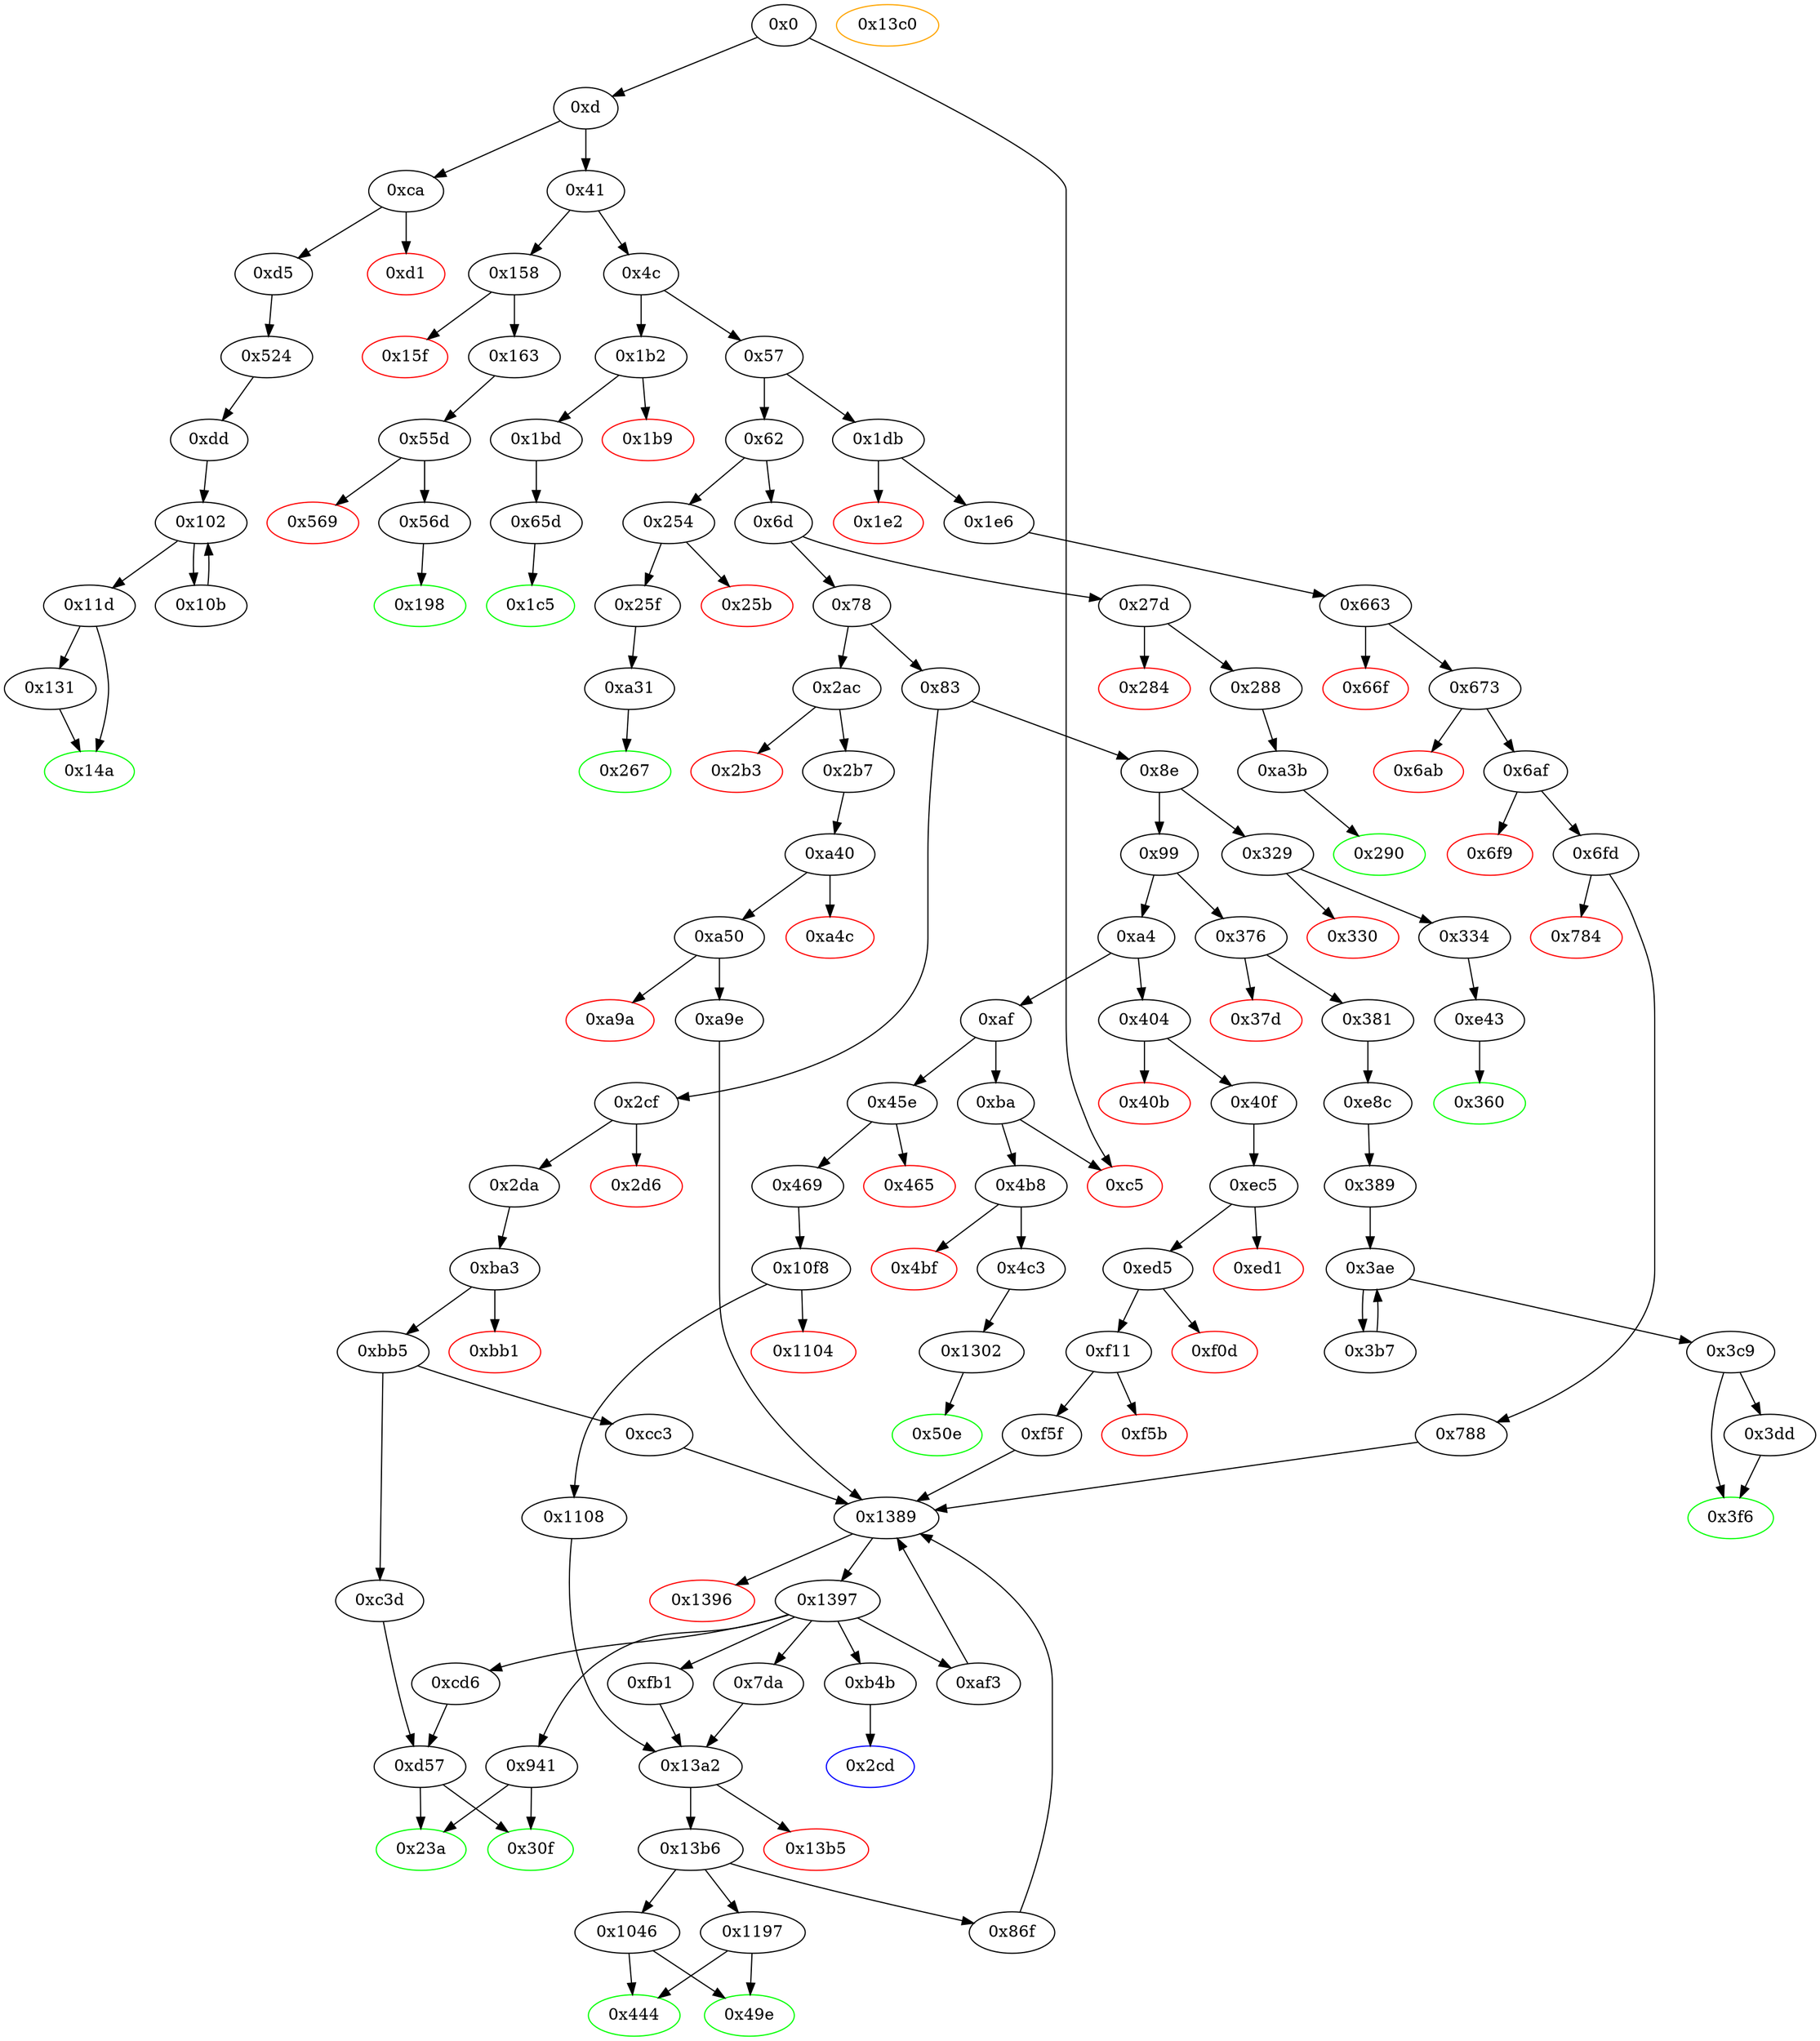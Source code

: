 strict digraph "" {
"0x2d6" [color=red, fillcolor=white, id="0x2d6", style=filled, tooltip="Block 0x2d6\n[0x2d6:0x2d9]\n---\nPredecessors: [0x2cf]\nSuccessors: []\n---\n0x2d6 PUSH1 0x0\n0x2d8 DUP1\n0x2d9 REVERT\n---\n0x2d6: V212 = 0x0\n0x2d9: REVERT 0x0 0x0\n---\nEntry stack: [V11]\nStack pops: 0\nStack additions: []\nExit stack: [V11]\n\nDef sites:\nV11: {0xd.0x35}\n"];
"0x7da" [fillcolor=white, id="0x7da", style=filled, tooltip="Block 0x7da\n[0x7da:0x86e]\n---\nPredecessors: [0x1397]\nSuccessors: [0x13a2]\n---\n0x7da JUMPDEST\n0x7db PUSH1 0x1\n0x7dd PUSH1 0x0\n0x7df DUP7\n0x7e0 PUSH20 0xffffffffffffffffffffffffffffffffffffffff\n0x7f5 AND\n0x7f6 PUSH20 0xffffffffffffffffffffffffffffffffffffffff\n0x80b AND\n0x80c DUP2\n0x80d MSTORE\n0x80e PUSH1 0x20\n0x810 ADD\n0x811 SWAP1\n0x812 DUP2\n0x813 MSTORE\n0x814 PUSH1 0x20\n0x816 ADD\n0x817 PUSH1 0x0\n0x819 SHA3\n0x81a DUP2\n0x81b SWAP1\n0x81c SSTORE\n0x81d POP\n0x81e PUSH2 0x86f\n0x821 DUP3\n0x822 PUSH1 0x1\n0x824 PUSH1 0x0\n0x826 DUP7\n0x827 PUSH20 0xffffffffffffffffffffffffffffffffffffffff\n0x83c AND\n0x83d PUSH20 0xffffffffffffffffffffffffffffffffffffffff\n0x852 AND\n0x853 DUP2\n0x854 MSTORE\n0x855 PUSH1 0x20\n0x857 ADD\n0x858 SWAP1\n0x859 DUP2\n0x85a MSTORE\n0x85b PUSH1 0x20\n0x85d ADD\n0x85e PUSH1 0x0\n0x860 SHA3\n0x861 SLOAD\n0x862 PUSH2 0x13a2\n0x865 SWAP1\n0x866 SWAP2\n0x867 SWAP1\n0x868 PUSH4 0xffffffff\n0x86d AND\n0x86e JUMP\n---\n0x7da: JUMPDEST \n0x7db: V515 = 0x1\n0x7dd: V516 = 0x0\n0x7e0: V517 = 0xffffffffffffffffffffffffffffffffffffffff\n0x7f5: V518 = AND 0xffffffffffffffffffffffffffffffffffffffff S4\n0x7f6: V519 = 0xffffffffffffffffffffffffffffffffffffffff\n0x80b: V520 = AND 0xffffffffffffffffffffffffffffffffffffffff V518\n0x80d: M[0x0] = V520\n0x80e: V521 = 0x20\n0x810: V522 = ADD 0x20 0x0\n0x813: M[0x20] = 0x1\n0x814: V523 = 0x20\n0x816: V524 = ADD 0x20 0x20\n0x817: V525 = 0x0\n0x819: V526 = SHA3 0x0 0x40\n0x81c: S[V526] = V1087\n0x81e: V527 = 0x86f\n0x822: V528 = 0x1\n0x824: V529 = 0x0\n0x827: V530 = 0xffffffffffffffffffffffffffffffffffffffff\n0x83c: V531 = AND 0xffffffffffffffffffffffffffffffffffffffff S3\n0x83d: V532 = 0xffffffffffffffffffffffffffffffffffffffff\n0x852: V533 = AND 0xffffffffffffffffffffffffffffffffffffffff V531\n0x854: M[0x0] = V533\n0x855: V534 = 0x20\n0x857: V535 = ADD 0x20 0x0\n0x85a: M[0x20] = 0x1\n0x85b: V536 = 0x20\n0x85d: V537 = ADD 0x20 0x20\n0x85e: V538 = 0x0\n0x860: V539 = SHA3 0x0 0x40\n0x861: V540 = S[V539]\n0x862: V541 = 0x13a2\n0x868: V542 = 0xffffffff\n0x86d: V543 = AND 0xffffffff 0x13a2\n0x86e: JUMP 0x13a2\n---\nEntry stack: [V11, S5, S4, S3, S2, S1, V1087]\nStack pops: 5\nStack additions: [S4, S3, S2, S1, 0x86f, V540, S2]\nExit stack: [V11, S5, S4, S3, S2, S1, 0x86f, V540, S2]\n\nDef sites:\nV11: {0xd.0x35}\nS5: {0x2da.0x2db, 0xd.0x35, 0x1e6.0x1e7}\nS4: {0x2da.0x2f8, 0xd.0x35, 0x40f.0x410, 0x1e6.0x204}\nS3: {0x2da.0x301, 0x40f.0x42d, 0x2b7.0x2b8, 0x1e6.0x223}\nS2: {0xba3.0xba4, 0x40f.0x436, 0x2b7.0x2bf, 0x1e6.0x22c}\nS1: {0x663.0x664, 0xbb5.0xc32, 0xec5.0xec6, 0xa9e.0xa9f}\nV1087: {0x1397.0x139a}\n"];
"0x1302" [fillcolor=white, id="0x1302", style=filled, tooltip="Block 0x1302\n[0x1302:0x1388]\n---\nPredecessors: [0x4c3]\nSuccessors: [0x50e]\n---\n0x1302 JUMPDEST\n0x1303 PUSH1 0x0\n0x1305 PUSH1 0x2\n0x1307 PUSH1 0x0\n0x1309 DUP5\n0x130a PUSH20 0xffffffffffffffffffffffffffffffffffffffff\n0x131f AND\n0x1320 PUSH20 0xffffffffffffffffffffffffffffffffffffffff\n0x1335 AND\n0x1336 DUP2\n0x1337 MSTORE\n0x1338 PUSH1 0x20\n0x133a ADD\n0x133b SWAP1\n0x133c DUP2\n0x133d MSTORE\n0x133e PUSH1 0x20\n0x1340 ADD\n0x1341 PUSH1 0x0\n0x1343 SHA3\n0x1344 PUSH1 0x0\n0x1346 DUP4\n0x1347 PUSH20 0xffffffffffffffffffffffffffffffffffffffff\n0x135c AND\n0x135d PUSH20 0xffffffffffffffffffffffffffffffffffffffff\n0x1372 AND\n0x1373 DUP2\n0x1374 MSTORE\n0x1375 PUSH1 0x20\n0x1377 ADD\n0x1378 SWAP1\n0x1379 DUP2\n0x137a MSTORE\n0x137b PUSH1 0x20\n0x137d ADD\n0x137e PUSH1 0x0\n0x1380 SHA3\n0x1381 SLOAD\n0x1382 SWAP1\n0x1383 POP\n0x1384 SWAP3\n0x1385 SWAP2\n0x1386 POP\n0x1387 POP\n0x1388 JUMP\n---\n0x1302: JUMPDEST \n0x1303: V1056 = 0x0\n0x1305: V1057 = 0x2\n0x1307: V1058 = 0x0\n0x130a: V1059 = 0xffffffffffffffffffffffffffffffffffffffff\n0x131f: V1060 = AND 0xffffffffffffffffffffffffffffffffffffffff V361\n0x1320: V1061 = 0xffffffffffffffffffffffffffffffffffffffff\n0x1335: V1062 = AND 0xffffffffffffffffffffffffffffffffffffffff V1060\n0x1337: M[0x0] = V1062\n0x1338: V1063 = 0x20\n0x133a: V1064 = ADD 0x20 0x0\n0x133d: M[0x20] = 0x2\n0x133e: V1065 = 0x20\n0x1340: V1066 = ADD 0x20 0x20\n0x1341: V1067 = 0x0\n0x1343: V1068 = SHA3 0x0 0x40\n0x1344: V1069 = 0x0\n0x1347: V1070 = 0xffffffffffffffffffffffffffffffffffffffff\n0x135c: V1071 = AND 0xffffffffffffffffffffffffffffffffffffffff V366\n0x135d: V1072 = 0xffffffffffffffffffffffffffffffffffffffff\n0x1372: V1073 = AND 0xffffffffffffffffffffffffffffffffffffffff V1071\n0x1374: M[0x0] = V1073\n0x1375: V1074 = 0x20\n0x1377: V1075 = ADD 0x20 0x0\n0x137a: M[0x20] = V1068\n0x137b: V1076 = 0x20\n0x137d: V1077 = ADD 0x20 0x20\n0x137e: V1078 = 0x0\n0x1380: V1079 = SHA3 0x0 0x40\n0x1381: V1080 = S[V1079]\n0x1388: JUMP 0x50e\n---\nEntry stack: [V11, 0x50e, V361, V366]\nStack pops: 3\nStack additions: [V1080]\nExit stack: [V11, V1080]\n\nDef sites:\nV11: {0xd.0x35}\n0x50e: {0x4c3.0x4c4}\nV361: {0x4c3.0x4e1}\nV366: {0x4c3.0x500}\n"];
"0x25f" [fillcolor=white, id="0x25f", style=filled, tooltip="Block 0x25f\n[0x25f:0x266]\n---\nPredecessors: [0x254]\nSuccessors: [0xa31]\n---\n0x25f JUMPDEST\n0x260 PUSH2 0x267\n0x263 PUSH2 0xa31\n0x266 JUMP\n---\n0x25f: JUMPDEST \n0x260: V173 = 0x267\n0x263: V174 = 0xa31\n0x266: JUMP 0xa31\n---\nEntry stack: [V11]\nStack pops: 0\nStack additions: [0x267]\nExit stack: [V11, 0x267]\n\nDef sites:\nV11: {0xd.0x35}\n"];
"0x267" [color=green, fillcolor=white, id="0x267", style=filled, tooltip="Block 0x267\n[0x267:0x27c]\n---\nPredecessors: [0xa31]\nSuccessors: []\n---\n0x267 JUMPDEST\n0x268 PUSH1 0x40\n0x26a MLOAD\n0x26b DUP1\n0x26c DUP3\n0x26d DUP2\n0x26e MSTORE\n0x26f PUSH1 0x20\n0x271 ADD\n0x272 SWAP2\n0x273 POP\n0x274 POP\n0x275 PUSH1 0x40\n0x277 MLOAD\n0x278 DUP1\n0x279 SWAP2\n0x27a SUB\n0x27b SWAP1\n0x27c RETURN\n---\n0x267: JUMPDEST \n0x268: V175 = 0x40\n0x26a: V176 = M[0x40]\n0x26e: M[V176] = 0x9184e72a000\n0x26f: V177 = 0x20\n0x271: V178 = ADD 0x20 V176\n0x275: V179 = 0x40\n0x277: V180 = M[0x40]\n0x27a: V181 = SUB V178 V180\n0x27c: RETURN V180 V181\n---\nEntry stack: [V11, 0x267, 0x9184e72a000]\nStack pops: 1\nStack additions: []\nExit stack: [V11, 0x267]\n\nDef sites:\nV11: {0xd.0x35}\n0x267: {0x25f.0x260}\n0x9184e72a000: {0xa31.0xa32}\n"];
"0x3ae" [fillcolor=white, id="0x3ae", style=filled, tooltip="Block 0x3ae\n[0x3ae:0x3b6]\n---\nPredecessors: [0x389, 0x3b7]\nSuccessors: [0x3b7, 0x3c9]\n---\n0x3ae JUMPDEST\n0x3af DUP4\n0x3b0 DUP2\n0x3b1 LT\n0x3b2 ISZERO\n0x3b3 PUSH2 0x3c9\n0x3b6 JUMPI\n---\n0x3ae: JUMPDEST \n0x3b1: V272 = LT S0 V268\n0x3b2: V273 = ISZERO V272\n0x3b3: V274 = 0x3c9\n0x3b6: JUMPI 0x3c9 V273\n---\nEntry stack: [V11, 0x389, V840, V261, V261, V267, V270, V268, V268, V267, V270, S0]\nStack pops: 4\nStack additions: [S3, S2, S1, S0]\nExit stack: [V11, 0x389, V840, V261, V261, V267, V270, V268, V268, V267, V270, S0]\n\nDef sites:\nV11: {0xd.0x35}\n0x389: {0x381.0x382}\nV840: {0xe8c.0xe90}\nV261: {0x389.0x38c}\nV261: {0x389.0x38c}\nV267: {0x389.0x39f}\nV270: {0x389.0x3a7}\nV268: {0x389.0x3a3}\nV268: {0x389.0x3a3}\nV267: {0x389.0x39f}\nV270: {0x389.0x3a7}\nS0: {0x389.0x3ac, 0x3b7.0x3c2}\n"];
"0x673" [fillcolor=white, id="0x673", style=filled, tooltip="Block 0x673\n[0x673:0x6aa]\n---\nPredecessors: [0x663]\nSuccessors: [0x6ab, 0x6af]\n---\n0x673 JUMPDEST\n0x674 PUSH1 0x0\n0x676 PUSH20 0xffffffffffffffffffffffffffffffffffffffff\n0x68b AND\n0x68c DUP4\n0x68d PUSH20 0xffffffffffffffffffffffffffffffffffffffff\n0x6a2 AND\n0x6a3 EQ\n0x6a4 ISZERO\n0x6a5 ISZERO\n0x6a6 ISZERO\n0x6a7 PUSH2 0x6af\n0x6aa JUMPI\n---\n0x673: JUMPDEST \n0x674: V437 = 0x0\n0x676: V438 = 0xffffffffffffffffffffffffffffffffffffffff\n0x68b: V439 = AND 0xffffffffffffffffffffffffffffffffffffffff 0x0\n0x68d: V440 = 0xffffffffffffffffffffffffffffffffffffffff\n0x6a2: V441 = AND 0xffffffffffffffffffffffffffffffffffffffff V151\n0x6a3: V442 = EQ V441 0x0\n0x6a4: V443 = ISZERO V442\n0x6a5: V444 = ISZERO V443\n0x6a6: V445 = ISZERO V444\n0x6a7: V446 = 0x6af\n0x6aa: JUMPI 0x6af V445\n---\nEntry stack: [V11, 0x23a, V146, V151, V154, 0x0]\nStack pops: 3\nStack additions: [S2, S1, S0]\nExit stack: [V11, 0x23a, V146, V151, V154, 0x0]\n\nDef sites:\nV11: {0xd.0x35}\n0x23a: {0x1e6.0x1e7}\nV146: {0x1e6.0x204}\nV151: {0x1e6.0x223}\nV154: {0x1e6.0x22c}\n0x0: {0x663.0x664}\n"];
"0x6f9" [color=red, fillcolor=white, id="0x6f9", style=filled, tooltip="Block 0x6f9\n[0x6f9:0x6fc]\n---\nPredecessors: [0x6af]\nSuccessors: []\n---\n0x6f9 PUSH1 0x0\n0x6fb DUP1\n0x6fc REVERT\n---\n0x6f9: V466 = 0x0\n0x6fc: REVERT 0x0 0x0\n---\nEntry stack: [V11, 0x23a, V146, V151, V154, 0x0]\nStack pops: 0\nStack additions: []\nExit stack: [V11, 0x23a, V146, V151, V154, 0x0]\n\nDef sites:\nV11: {0xd.0x35}\n0x23a: {0x1e6.0x1e7}\nV146: {0x1e6.0x204}\nV151: {0x1e6.0x223}\nV154: {0x1e6.0x22c}\n0x0: {0x663.0x664}\n"];
"0x83" [fillcolor=white, id="0x83", style=filled, tooltip="Block 0x83\n[0x83:0x8d]\n---\nPredecessors: [0x78]\nSuccessors: [0x8e, 0x2cf]\n---\n0x83 DUP1\n0x84 PUSH4 0x66188463\n0x89 EQ\n0x8a PUSH2 0x2cf\n0x8d JUMPI\n---\n0x84: V33 = 0x66188463\n0x89: V34 = EQ 0x66188463 V11\n0x8a: V35 = 0x2cf\n0x8d: JUMPI 0x2cf V34\n---\nEntry stack: [V11]\nStack pops: 1\nStack additions: [S0]\nExit stack: [V11]\n\nDef sites:\nV11: {0xd.0x35}\n"];
"0x2ac" [fillcolor=white, id="0x2ac", style=filled, tooltip="Block 0x2ac\n[0x2ac:0x2b2]\n---\nPredecessors: [0x78]\nSuccessors: [0x2b3, 0x2b7]\n---\n0x2ac JUMPDEST\n0x2ad CALLVALUE\n0x2ae ISZERO\n0x2af PUSH2 0x2b7\n0x2b2 JUMPI\n---\n0x2ac: JUMPDEST \n0x2ad: V199 = CALLVALUE\n0x2ae: V200 = ISZERO V199\n0x2af: V201 = 0x2b7\n0x2b2: JUMPI 0x2b7 V200\n---\nEntry stack: [V11]\nStack pops: 0\nStack additions: []\nExit stack: [V11]\n\nDef sites:\nV11: {0xd.0x35}\n"];
"0x6ab" [color=red, fillcolor=white, id="0x6ab", style=filled, tooltip="Block 0x6ab\n[0x6ab:0x6ae]\n---\nPredecessors: [0x673]\nSuccessors: []\n---\n0x6ab PUSH1 0x0\n0x6ad DUP1\n0x6ae REVERT\n---\n0x6ab: V447 = 0x0\n0x6ae: REVERT 0x0 0x0\n---\nEntry stack: [V11, 0x23a, V146, V151, V154, 0x0]\nStack pops: 0\nStack additions: []\nExit stack: [V11, 0x23a, V146, V151, V154, 0x0]\n\nDef sites:\nV11: {0xd.0x35}\n0x23a: {0x1e6.0x1e7}\nV146: {0x1e6.0x204}\nV151: {0x1e6.0x223}\nV154: {0x1e6.0x22c}\n0x0: {0x663.0x664}\n"];
"0x334" [fillcolor=white, id="0x334", style=filled, tooltip="Block 0x334\n[0x334:0x35f]\n---\nPredecessors: [0x329]\nSuccessors: [0xe43]\n---\n0x334 JUMPDEST\n0x335 PUSH2 0x360\n0x338 PUSH1 0x4\n0x33a DUP1\n0x33b DUP1\n0x33c CALLDATALOAD\n0x33d PUSH20 0xffffffffffffffffffffffffffffffffffffffff\n0x352 AND\n0x353 SWAP1\n0x354 PUSH1 0x20\n0x356 ADD\n0x357 SWAP1\n0x358 SWAP2\n0x359 SWAP1\n0x35a POP\n0x35b POP\n0x35c PUSH2 0xe43\n0x35f JUMP\n---\n0x334: JUMPDEST \n0x335: V239 = 0x360\n0x338: V240 = 0x4\n0x33c: V241 = CALLDATALOAD 0x4\n0x33d: V242 = 0xffffffffffffffffffffffffffffffffffffffff\n0x352: V243 = AND 0xffffffffffffffffffffffffffffffffffffffff V241\n0x354: V244 = 0x20\n0x356: V245 = ADD 0x20 0x4\n0x35c: V246 = 0xe43\n0x35f: JUMP 0xe43\n---\nEntry stack: [V11]\nStack pops: 0\nStack additions: [0x360, V243]\nExit stack: [V11, 0x360, V243]\n\nDef sites:\nV11: {0xd.0x35}\n"];
"0x360" [color=green, fillcolor=white, id="0x360", style=filled, tooltip="Block 0x360\n[0x360:0x375]\n---\nPredecessors: [0xe43]\nSuccessors: []\n---\n0x360 JUMPDEST\n0x361 PUSH1 0x40\n0x363 MLOAD\n0x364 DUP1\n0x365 DUP3\n0x366 DUP2\n0x367 MSTORE\n0x368 PUSH1 0x20\n0x36a ADD\n0x36b SWAP2\n0x36c POP\n0x36d POP\n0x36e PUSH1 0x40\n0x370 MLOAD\n0x371 DUP1\n0x372 SWAP2\n0x373 SUB\n0x374 SWAP1\n0x375 RETURN\n---\n0x360: JUMPDEST \n0x361: V247 = 0x40\n0x363: V248 = M[0x40]\n0x367: M[V248] = V838\n0x368: V249 = 0x20\n0x36a: V250 = ADD 0x20 V248\n0x36e: V251 = 0x40\n0x370: V252 = M[0x40]\n0x373: V253 = SUB V250 V252\n0x375: RETURN V252 V253\n---\nEntry stack: [V11, V838]\nStack pops: 1\nStack additions: []\nExit stack: [V11]\n\nDef sites:\nV11: {0xd.0x35}\nV838: {0xe43.0xe85}\n"];
"0xd57" [fillcolor=white, id="0xd57", style=filled, tooltip="Block 0xd57\n[0xd57:0xe42]\n---\nPredecessors: [0xc3d, 0xcd6]\nSuccessors: [0x23a, 0x30f]\n---\n0xd57 JUMPDEST\n0xd58 DUP4\n0xd59 PUSH20 0xffffffffffffffffffffffffffffffffffffffff\n0xd6e AND\n0xd6f CALLER\n0xd70 PUSH20 0xffffffffffffffffffffffffffffffffffffffff\n0xd85 AND\n0xd86 PUSH32 0x8c5be1e5ebec7d5bd14f71427d1e84f3dd0314c0f7b2291e5b200ac8c7c3b925\n0xda7 PUSH1 0x2\n0xda9 PUSH1 0x0\n0xdab CALLER\n0xdac PUSH20 0xffffffffffffffffffffffffffffffffffffffff\n0xdc1 AND\n0xdc2 PUSH20 0xffffffffffffffffffffffffffffffffffffffff\n0xdd7 AND\n0xdd8 DUP2\n0xdd9 MSTORE\n0xdda PUSH1 0x20\n0xddc ADD\n0xddd SWAP1\n0xdde DUP2\n0xddf MSTORE\n0xde0 PUSH1 0x20\n0xde2 ADD\n0xde3 PUSH1 0x0\n0xde5 SHA3\n0xde6 PUSH1 0x0\n0xde8 DUP9\n0xde9 PUSH20 0xffffffffffffffffffffffffffffffffffffffff\n0xdfe AND\n0xdff PUSH20 0xffffffffffffffffffffffffffffffffffffffff\n0xe14 AND\n0xe15 DUP2\n0xe16 MSTORE\n0xe17 PUSH1 0x20\n0xe19 ADD\n0xe1a SWAP1\n0xe1b DUP2\n0xe1c MSTORE\n0xe1d PUSH1 0x20\n0xe1f ADD\n0xe20 PUSH1 0x0\n0xe22 SHA3\n0xe23 SLOAD\n0xe24 PUSH1 0x40\n0xe26 MLOAD\n0xe27 DUP1\n0xe28 DUP3\n0xe29 DUP2\n0xe2a MSTORE\n0xe2b PUSH1 0x20\n0xe2d ADD\n0xe2e SWAP2\n0xe2f POP\n0xe30 POP\n0xe31 PUSH1 0x40\n0xe33 MLOAD\n0xe34 DUP1\n0xe35 SWAP2\n0xe36 SUB\n0xe37 SWAP1\n0xe38 LOG3\n0xe39 PUSH1 0x1\n0xe3b SWAP2\n0xe3c POP\n0xe3d POP\n0xe3e SWAP3\n0xe3f SWAP2\n0xe40 POP\n0xe41 POP\n0xe42 JUMP\n---\n0xd57: JUMPDEST \n0xd59: V786 = 0xffffffffffffffffffffffffffffffffffffffff\n0xd6e: V787 = AND 0xffffffffffffffffffffffffffffffffffffffff S3\n0xd6f: V788 = CALLER\n0xd70: V789 = 0xffffffffffffffffffffffffffffffffffffffff\n0xd85: V790 = AND 0xffffffffffffffffffffffffffffffffffffffff V788\n0xd86: V791 = 0x8c5be1e5ebec7d5bd14f71427d1e84f3dd0314c0f7b2291e5b200ac8c7c3b925\n0xda7: V792 = 0x2\n0xda9: V793 = 0x0\n0xdab: V794 = CALLER\n0xdac: V795 = 0xffffffffffffffffffffffffffffffffffffffff\n0xdc1: V796 = AND 0xffffffffffffffffffffffffffffffffffffffff V794\n0xdc2: V797 = 0xffffffffffffffffffffffffffffffffffffffff\n0xdd7: V798 = AND 0xffffffffffffffffffffffffffffffffffffffff V796\n0xdd9: M[0x0] = V798\n0xdda: V799 = 0x20\n0xddc: V800 = ADD 0x20 0x0\n0xddf: M[0x20] = 0x2\n0xde0: V801 = 0x20\n0xde2: V802 = ADD 0x20 0x20\n0xde3: V803 = 0x0\n0xde5: V804 = SHA3 0x0 0x40\n0xde6: V805 = 0x0\n0xde9: V806 = 0xffffffffffffffffffffffffffffffffffffffff\n0xdfe: V807 = AND 0xffffffffffffffffffffffffffffffffffffffff S3\n0xdff: V808 = 0xffffffffffffffffffffffffffffffffffffffff\n0xe14: V809 = AND 0xffffffffffffffffffffffffffffffffffffffff V807\n0xe16: M[0x0] = V809\n0xe17: V810 = 0x20\n0xe19: V811 = ADD 0x20 0x0\n0xe1c: M[0x20] = V804\n0xe1d: V812 = 0x20\n0xe1f: V813 = ADD 0x20 0x20\n0xe20: V814 = 0x0\n0xe22: V815 = SHA3 0x0 0x40\n0xe23: V816 = S[V815]\n0xe24: V817 = 0x40\n0xe26: V818 = M[0x40]\n0xe2a: M[V818] = V816\n0xe2b: V819 = 0x20\n0xe2d: V820 = ADD 0x20 V818\n0xe31: V821 = 0x40\n0xe33: V822 = M[0x40]\n0xe36: V823 = SUB V820 V822\n0xe38: LOG V822 V823 0x8c5be1e5ebec7d5bd14f71427d1e84f3dd0314c0f7b2291e5b200ac8c7c3b925 V790 V787\n0xe39: V824 = 0x1\n0xe42: JUMP S4\n---\nEntry stack: [V11, S4, S3, S2, S1, S0]\nStack pops: 5\nStack additions: [0x1]\nExit stack: [V11, 0x1]\n\nDef sites:\nV11: {0xd.0x35}\nS4: {0x2da.0x2db, 0xd.0x35, 0x1e6.0x1e7}\nS3: {0x2da.0x2f8, 0xd.0x35, 0x40f.0x410, 0x1e6.0x204}\nS2: {0x2b7.0x2b8, 0x2da.0x301, 0x40f.0x42d, 0x1e6.0x223}\nS1: {0xba3.0xba4, 0x2b7.0x2bf, 0x40f.0x436, 0x1e6.0x22c}\nS0: {0x663.0x664, 0xbb5.0xc32, 0xec5.0xec6, 0xa9e.0xa9f}\n"];
"0x1e2" [color=red, fillcolor=white, id="0x1e2", style=filled, tooltip="Block 0x1e2\n[0x1e2:0x1e5]\n---\nPredecessors: [0x1db]\nSuccessors: []\n---\n0x1e2 PUSH1 0x0\n0x1e4 DUP1\n0x1e5 REVERT\n---\n0x1e2: V141 = 0x0\n0x1e5: REVERT 0x0 0x0\n---\nEntry stack: [V11]\nStack pops: 0\nStack additions: []\nExit stack: [V11]\n\nDef sites:\nV11: {0xd.0x35}\n"];
"0x569" [color=red, fillcolor=white, id="0x569", style=filled, tooltip="Block 0x569\n[0x569:0x56c]\n---\nPredecessors: [0x55d]\nSuccessors: []\n---\n0x569 PUSH1 0x0\n0x56b DUP1\n0x56c REVERT\n---\n0x569: V390 = 0x0\n0x56c: REVERT 0x0 0x0\n---\nEntry stack: [V11, 0x198, V107, V110, 0x0]\nStack pops: 0\nStack additions: []\nExit stack: [V11, 0x198, V107, V110, 0x0]\n\nDef sites:\nV11: {0xd.0x35}\n0x198: {0x163.0x164}\nV107: {0x163.0x181}\nV110: {0x163.0x18a}\n0x0: {0x55d.0x55e}\n"];
"0x30f" [color=green, fillcolor=white, id="0x30f", style=filled, tooltip="Block 0x30f\n[0x30f:0x328]\n---\nPredecessors: [0x941, 0xd57]\nSuccessors: []\n---\n0x30f JUMPDEST\n0x310 PUSH1 0x40\n0x312 MLOAD\n0x313 DUP1\n0x314 DUP3\n0x315 ISZERO\n0x316 ISZERO\n0x317 ISZERO\n0x318 ISZERO\n0x319 DUP2\n0x31a MSTORE\n0x31b PUSH1 0x20\n0x31d ADD\n0x31e SWAP2\n0x31f POP\n0x320 POP\n0x321 PUSH1 0x40\n0x323 MLOAD\n0x324 DUP1\n0x325 SWAP2\n0x326 SUB\n0x327 SWAP1\n0x328 RETURN\n---\n0x30f: JUMPDEST \n0x310: V224 = 0x40\n0x312: V225 = M[0x40]\n0x315: V226 = ISZERO 0x1\n0x316: V227 = ISZERO 0x0\n0x317: V228 = ISZERO 0x1\n0x318: V229 = ISZERO 0x0\n0x31a: M[V225] = 0x1\n0x31b: V230 = 0x20\n0x31d: V231 = ADD 0x20 V225\n0x321: V232 = 0x40\n0x323: V233 = M[0x40]\n0x326: V234 = SUB V231 V233\n0x328: RETURN V233 V234\n---\nEntry stack: [V11, 0x1]\nStack pops: 1\nStack additions: []\nExit stack: [V11]\n\nDef sites:\nV11: {0xd.0x35}\n0x1: {0xd57.0xe39, 0x941.0xa27}\n"];
"0xa40" [fillcolor=white, id="0xa40", style=filled, tooltip="Block 0xa40\n[0xa40:0xa4b]\n---\nPredecessors: [0x2b7]\nSuccessors: [0xa4c, 0xa50]\n---\n0xa40 JUMPDEST\n0xa41 PUSH1 0x0\n0xa43 DUP1\n0xa44 DUP3\n0xa45 GT\n0xa46 ISZERO\n0xa47 ISZERO\n0xa48 PUSH2 0xa50\n0xa4b JUMPI\n---\n0xa40: JUMPDEST \n0xa41: V624 = 0x0\n0xa45: V625 = GT V205 0x0\n0xa46: V626 = ISZERO V625\n0xa47: V627 = ISZERO V626\n0xa48: V628 = 0xa50\n0xa4b: JUMPI 0xa50 V627\n---\nEntry stack: [V11, 0x2cd, V205]\nStack pops: 1\nStack additions: [S0, 0x0]\nExit stack: [V11, 0x2cd, V205, 0x0]\n\nDef sites:\nV11: {0xd.0x35}\n0x2cd: {0x2b7.0x2b8}\nV205: {0x2b7.0x2bf}\n"];
"0x65d" [fillcolor=white, id="0x65d", style=filled, tooltip="Block 0x65d\n[0x65d:0x662]\n---\nPredecessors: [0x1bd]\nSuccessors: [0x1c5]\n---\n0x65d JUMPDEST\n0x65e PUSH1 0x0\n0x660 SLOAD\n0x661 DUP2\n0x662 JUMP\n---\n0x65d: JUMPDEST \n0x65e: V429 = 0x0\n0x660: V430 = S[0x0]\n0x662: JUMP 0x1c5\n---\nEntry stack: [V11, 0x1c5]\nStack pops: 1\nStack additions: [S0, V430]\nExit stack: [V11, 0x1c5, V430]\n\nDef sites:\nV11: {0xd.0x35}\n0x1c5: {0x1bd.0x1be}\n"];
"0x14a" [color=green, fillcolor=white, id="0x14a", style=filled, tooltip="Block 0x14a\n[0x14a:0x157]\n---\nPredecessors: [0x11d, 0x131]\nSuccessors: []\n---\n0x14a JUMPDEST\n0x14b POP\n0x14c SWAP3\n0x14d POP\n0x14e POP\n0x14f POP\n0x150 PUSH1 0x40\n0x152 MLOAD\n0x153 DUP1\n0x154 SWAP2\n0x155 SUB\n0x156 SWAP1\n0x157 RETURN\n---\n0x14a: JUMPDEST \n0x150: V96 = 0x40\n0x152: V97 = M[0x40]\n0x155: V98 = SUB S1 V97\n0x157: RETURN V97 V98\n---\nEntry stack: [V11, 0xdd, V378, V59, V59, S1, V81]\nStack pops: 5\nStack additions: []\nExit stack: [V11, 0xdd]\n\nDef sites:\nV11: {0xd.0x35}\n0xdd: {0xd5.0xd6}\nV378: {0x524.0x528}\nV59: {0xdd.0xe0}\nV59: {0xdd.0xe0}\nS1: {0x131.0x147, 0x11d.0x126}\nV81: {0x11d.0x12a}\n"];
"0x13b5" [color=red, fillcolor=white, id="0x13b5", style=filled, tooltip="Block 0x13b5\n[0x13b5:0x13b5]\n---\nPredecessors: [0x13a2]\nSuccessors: []\n---\n0x13b5 INVALID\n---\n0x13b5: INVALID \n---\nEntry stack: [V11, S9, S8, S7, S6, S5, {0x86f, 0x1046, 0x1197}, S3, S2, 0x0, V1089]\nStack pops: 0\nStack additions: []\nExit stack: [V11, S9, S8, S7, S6, S5, {0x86f, 0x1046, 0x1197}, S3, S2, 0x0, V1089]\n\nDef sites:\nV11: {0xd.0x35}\nS9: {0x2da.0x2db, 0xd.0x35, 0x1e6.0x1e7}\nS8: {0x469.0x46a, 0x2da.0x2f8, 0xd.0x35, 0x40f.0x410, 0x1e6.0x204}\nS7: {0x469.0x487, 0x2da.0x301, 0x40f.0x42d, 0x2b7.0x2b8, 0x1e6.0x223}\nS6: {0x469.0x490, 0xba3.0xba4, 0x40f.0x436, 0x2b7.0x2bf, 0x1e6.0x22c}\nS5: {0x10f8.0x10f9, 0x663.0x664, 0xbb5.0xc32, 0xec5.0xec6, 0xa9e.0xa9f}\n{0x86f, 0x1046, 0x1197}: {0xfb1.0xff5, 0x1108.0x1109, 0x7da.0x81e}\nS3: {0xfb1.0x1038, 0x1108.0x1189, 0x7da.0x861}\nS2: {0x469.0x490, 0xba3.0xba4, 0x40f.0x436, 0x2b7.0x2bf, 0x1e6.0x22c}\n0x0: {0x13a2.0x13a3}\nV1089: {0x13a2.0x13a8}\n"];
"0x8e" [fillcolor=white, id="0x8e", style=filled, tooltip="Block 0x8e\n[0x8e:0x98]\n---\nPredecessors: [0x83]\nSuccessors: [0x99, 0x329]\n---\n0x8e DUP1\n0x8f PUSH4 0x70a08231\n0x94 EQ\n0x95 PUSH2 0x329\n0x98 JUMPI\n---\n0x8f: V36 = 0x70a08231\n0x94: V37 = EQ 0x70a08231 V11\n0x95: V38 = 0x329\n0x98: JUMPI 0x329 V37\n---\nEntry stack: [V11]\nStack pops: 1\nStack additions: [S0]\nExit stack: [V11]\n\nDef sites:\nV11: {0xd.0x35}\n"];
"0x23a" [color=green, fillcolor=white, id="0x23a", style=filled, tooltip="Block 0x23a\n[0x23a:0x253]\n---\nPredecessors: [0x941, 0xd57]\nSuccessors: []\n---\n0x23a JUMPDEST\n0x23b PUSH1 0x40\n0x23d MLOAD\n0x23e DUP1\n0x23f DUP3\n0x240 ISZERO\n0x241 ISZERO\n0x242 ISZERO\n0x243 ISZERO\n0x244 DUP2\n0x245 MSTORE\n0x246 PUSH1 0x20\n0x248 ADD\n0x249 SWAP2\n0x24a POP\n0x24b POP\n0x24c PUSH1 0x40\n0x24e MLOAD\n0x24f DUP1\n0x250 SWAP2\n0x251 SUB\n0x252 SWAP1\n0x253 RETURN\n---\n0x23a: JUMPDEST \n0x23b: V158 = 0x40\n0x23d: V159 = M[0x40]\n0x240: V160 = ISZERO 0x1\n0x241: V161 = ISZERO 0x0\n0x242: V162 = ISZERO 0x1\n0x243: V163 = ISZERO 0x0\n0x245: M[V159] = 0x1\n0x246: V164 = 0x20\n0x248: V165 = ADD 0x20 V159\n0x24c: V166 = 0x40\n0x24e: V167 = M[0x40]\n0x251: V168 = SUB V165 V167\n0x253: RETURN V167 V168\n---\nEntry stack: [V11, 0x1]\nStack pops: 1\nStack additions: []\nExit stack: [V11]\n\nDef sites:\nV11: {0xd.0x35}\n0x1: {0xd57.0xe39, 0x941.0xa27}\n"];
"0x330" [color=red, fillcolor=white, id="0x330", style=filled, tooltip="Block 0x330\n[0x330:0x333]\n---\nPredecessors: [0x329]\nSuccessors: []\n---\n0x330 PUSH1 0x0\n0x332 DUP1\n0x333 REVERT\n---\n0x330: V238 = 0x0\n0x333: REVERT 0x0 0x0\n---\nEntry stack: [V11]\nStack pops: 0\nStack additions: []\nExit stack: [V11]\n\nDef sites:\nV11: {0xd.0x35}\n"];
"0x444" [color=green, fillcolor=white, id="0x444", style=filled, tooltip="Block 0x444\n[0x444:0x45d]\n---\nPredecessors: [0x1046, 0x1197]\nSuccessors: []\n---\n0x444 JUMPDEST\n0x445 PUSH1 0x40\n0x447 MLOAD\n0x448 DUP1\n0x449 DUP3\n0x44a ISZERO\n0x44b ISZERO\n0x44c ISZERO\n0x44d ISZERO\n0x44e DUP2\n0x44f MSTORE\n0x450 PUSH1 0x20\n0x452 ADD\n0x453 SWAP2\n0x454 POP\n0x455 POP\n0x456 PUSH1 0x40\n0x458 MLOAD\n0x459 DUP1\n0x45a SWAP2\n0x45b SUB\n0x45c SWAP1\n0x45d RETURN\n---\n0x444: JUMPDEST \n0x445: V316 = 0x40\n0x447: V317 = M[0x40]\n0x44a: V318 = ISZERO 0x1\n0x44b: V319 = ISZERO 0x0\n0x44c: V320 = ISZERO 0x1\n0x44d: V321 = ISZERO 0x0\n0x44f: M[V317] = 0x1\n0x450: V322 = 0x20\n0x452: V323 = ADD 0x20 V317\n0x456: V324 = 0x40\n0x458: V325 = M[0x40]\n0x45b: V326 = SUB V323 V325\n0x45d: RETURN V325 V326\n---\nEntry stack: [V11, S1, 0x1]\nStack pops: 1\nStack additions: []\nExit stack: [V11, S1]\n\nDef sites:\nV11: {0xd.0x35}\nS1: {0xd.0x35, 0x1e6.0x1e7}\n0x1: {0x1046.0x10ef}\n"];
"0xf0d" [color=red, fillcolor=white, id="0xf0d", style=filled, tooltip="Block 0xf0d\n[0xf0d:0xf10]\n---\nPredecessors: [0xed5]\nSuccessors: []\n---\n0xf0d PUSH1 0x0\n0xf0f DUP1\n0xf10 REVERT\n---\n0xf0d: V863 = 0x0\n0xf10: REVERT 0x0 0x0\n---\nEntry stack: [V11, 0x444, V309, V312, 0x0]\nStack pops: 0\nStack additions: []\nExit stack: [V11, 0x444, V309, V312, 0x0]\n\nDef sites:\nV11: {0xd.0x35}\n0x444: {0x40f.0x410}\nV309: {0x40f.0x42d}\nV312: {0x40f.0x436}\n0x0: {0xec5.0xec6}\n"];
"0xa4c" [color=red, fillcolor=white, id="0xa4c", style=filled, tooltip="Block 0xa4c\n[0xa4c:0xa4f]\n---\nPredecessors: [0xa40]\nSuccessors: []\n---\n0xa4c PUSH1 0x0\n0xa4e DUP1\n0xa4f REVERT\n---\n0xa4c: V629 = 0x0\n0xa4f: REVERT 0x0 0x0\n---\nEntry stack: [V11, 0x2cd, V205, 0x0]\nStack pops: 0\nStack additions: []\nExit stack: [V11, 0x2cd, V205, 0x0]\n\nDef sites:\nV11: {0xd.0x35}\n0x2cd: {0x2b7.0x2b8}\nV205: {0x2b7.0x2bf}\n0x0: {0xa40.0xa41}\n"];
"0x37d" [color=red, fillcolor=white, id="0x37d", style=filled, tooltip="Block 0x37d\n[0x37d:0x380]\n---\nPredecessors: [0x376]\nSuccessors: []\n---\n0x37d PUSH1 0x0\n0x37f DUP1\n0x380 REVERT\n---\n0x37d: V257 = 0x0\n0x380: REVERT 0x0 0x0\n---\nEntry stack: [V11]\nStack pops: 0\nStack additions: []\nExit stack: [V11]\n\nDef sites:\nV11: {0xd.0x35}\n"];
"0x469" [fillcolor=white, id="0x469", style=filled, tooltip="Block 0x469\n[0x469:0x49d]\n---\nPredecessors: [0x45e]\nSuccessors: [0x10f8]\n---\n0x469 JUMPDEST\n0x46a PUSH2 0x49e\n0x46d PUSH1 0x4\n0x46f DUP1\n0x470 DUP1\n0x471 CALLDATALOAD\n0x472 PUSH20 0xffffffffffffffffffffffffffffffffffffffff\n0x487 AND\n0x488 SWAP1\n0x489 PUSH1 0x20\n0x48b ADD\n0x48c SWAP1\n0x48d SWAP2\n0x48e SWAP1\n0x48f DUP1\n0x490 CALLDATALOAD\n0x491 SWAP1\n0x492 PUSH1 0x20\n0x494 ADD\n0x495 SWAP1\n0x496 SWAP2\n0x497 SWAP1\n0x498 POP\n0x499 POP\n0x49a PUSH2 0x10f8\n0x49d JUMP\n---\n0x469: JUMPDEST \n0x46a: V331 = 0x49e\n0x46d: V332 = 0x4\n0x471: V333 = CALLDATALOAD 0x4\n0x472: V334 = 0xffffffffffffffffffffffffffffffffffffffff\n0x487: V335 = AND 0xffffffffffffffffffffffffffffffffffffffff V333\n0x489: V336 = 0x20\n0x48b: V337 = ADD 0x20 0x4\n0x490: V338 = CALLDATALOAD 0x24\n0x492: V339 = 0x20\n0x494: V340 = ADD 0x20 0x24\n0x49a: V341 = 0x10f8\n0x49d: JUMP 0x10f8\n---\nEntry stack: [V11]\nStack pops: 0\nStack additions: [0x49e, V335, V338]\nExit stack: [V11, 0x49e, V335, V338]\n\nDef sites:\nV11: {0xd.0x35}\n"];
"0xaf3" [fillcolor=white, id="0xaf3", style=filled, tooltip="Block 0xaf3\n[0xaf3:0xb4a]\n---\nPredecessors: [0x1397]\nSuccessors: [0x1389]\n---\n0xaf3 JUMPDEST\n0xaf4 PUSH1 0x1\n0xaf6 PUSH1 0x0\n0xaf8 DUP4\n0xaf9 PUSH20 0xffffffffffffffffffffffffffffffffffffffff\n0xb0e AND\n0xb0f PUSH20 0xffffffffffffffffffffffffffffffffffffffff\n0xb24 AND\n0xb25 DUP2\n0xb26 MSTORE\n0xb27 PUSH1 0x20\n0xb29 ADD\n0xb2a SWAP1\n0xb2b DUP2\n0xb2c MSTORE\n0xb2d PUSH1 0x20\n0xb2f ADD\n0xb30 PUSH1 0x0\n0xb32 SHA3\n0xb33 DUP2\n0xb34 SWAP1\n0xb35 SSTORE\n0xb36 POP\n0xb37 PUSH2 0xb4b\n0xb3a DUP3\n0xb3b PUSH1 0x0\n0xb3d SLOAD\n0xb3e PUSH2 0x1389\n0xb41 SWAP1\n0xb42 SWAP2\n0xb43 SWAP1\n0xb44 PUSH4 0xffffffff\n0xb49 AND\n0xb4a JUMP\n---\n0xaf3: JUMPDEST \n0xaf4: V668 = 0x1\n0xaf6: V669 = 0x0\n0xaf9: V670 = 0xffffffffffffffffffffffffffffffffffffffff\n0xb0e: V671 = AND 0xffffffffffffffffffffffffffffffffffffffff S1\n0xb0f: V672 = 0xffffffffffffffffffffffffffffffffffffffff\n0xb24: V673 = AND 0xffffffffffffffffffffffffffffffffffffffff V671\n0xb26: M[0x0] = V673\n0xb27: V674 = 0x20\n0xb29: V675 = ADD 0x20 0x0\n0xb2c: M[0x20] = 0x1\n0xb2d: V676 = 0x20\n0xb2f: V677 = ADD 0x20 0x20\n0xb30: V678 = 0x0\n0xb32: V679 = SHA3 0x0 0x40\n0xb35: S[V679] = V1087\n0xb37: V680 = 0xb4b\n0xb3b: V681 = 0x0\n0xb3d: V682 = S[0x0]\n0xb3e: V683 = 0x1389\n0xb44: V684 = 0xffffffff\n0xb49: V685 = AND 0xffffffff 0x1389\n0xb4a: JUMP 0x1389\n---\nEntry stack: [V11, S5, S4, S3, S2, S1, V1087]\nStack pops: 3\nStack additions: [S2, S1, 0xb4b, V682, S2]\nExit stack: [V11, S5, S4, S3, S2, S1, 0xb4b, V682, S2]\n\nDef sites:\nV11: {0xd.0x35}\nS5: {0x2da.0x2db, 0xd.0x35, 0x1e6.0x1e7}\nS4: {0x2da.0x2f8, 0xd.0x35, 0x40f.0x410, 0x1e6.0x204}\nS3: {0x2da.0x301, 0x40f.0x42d, 0x2b7.0x2b8, 0x1e6.0x223}\nS2: {0xba3.0xba4, 0x40f.0x436, 0x2b7.0x2bf, 0x1e6.0x22c}\nS1: {0x663.0x664, 0xbb5.0xc32, 0xec5.0xec6, 0xa9e.0xa9f}\nV1087: {0x1397.0x139a}\n"];
"0x86f" [fillcolor=white, id="0x86f", style=filled, tooltip="Block 0x86f\n[0x86f:0x940]\n---\nPredecessors: [0x13b6]\nSuccessors: [0x1389]\n---\n0x86f JUMPDEST\n0x870 PUSH1 0x1\n0x872 PUSH1 0x0\n0x874 DUP6\n0x875 PUSH20 0xffffffffffffffffffffffffffffffffffffffff\n0x88a AND\n0x88b PUSH20 0xffffffffffffffffffffffffffffffffffffffff\n0x8a0 AND\n0x8a1 DUP2\n0x8a2 MSTORE\n0x8a3 PUSH1 0x20\n0x8a5 ADD\n0x8a6 SWAP1\n0x8a7 DUP2\n0x8a8 MSTORE\n0x8a9 PUSH1 0x20\n0x8ab ADD\n0x8ac PUSH1 0x0\n0x8ae SHA3\n0x8af DUP2\n0x8b0 SWAP1\n0x8b1 SSTORE\n0x8b2 POP\n0x8b3 PUSH2 0x941\n0x8b6 DUP3\n0x8b7 PUSH1 0x2\n0x8b9 PUSH1 0x0\n0x8bb DUP8\n0x8bc PUSH20 0xffffffffffffffffffffffffffffffffffffffff\n0x8d1 AND\n0x8d2 PUSH20 0xffffffffffffffffffffffffffffffffffffffff\n0x8e7 AND\n0x8e8 DUP2\n0x8e9 MSTORE\n0x8ea PUSH1 0x20\n0x8ec ADD\n0x8ed SWAP1\n0x8ee DUP2\n0x8ef MSTORE\n0x8f0 PUSH1 0x20\n0x8f2 ADD\n0x8f3 PUSH1 0x0\n0x8f5 SHA3\n0x8f6 PUSH1 0x0\n0x8f8 CALLER\n0x8f9 PUSH20 0xffffffffffffffffffffffffffffffffffffffff\n0x90e AND\n0x90f PUSH20 0xffffffffffffffffffffffffffffffffffffffff\n0x924 AND\n0x925 DUP2\n0x926 MSTORE\n0x927 PUSH1 0x20\n0x929 ADD\n0x92a SWAP1\n0x92b DUP2\n0x92c MSTORE\n0x92d PUSH1 0x20\n0x92f ADD\n0x930 PUSH1 0x0\n0x932 SHA3\n0x933 SLOAD\n0x934 PUSH2 0x1389\n0x937 SWAP1\n0x938 SWAP2\n0x939 SWAP1\n0x93a PUSH4 0xffffffff\n0x93f AND\n0x940 JUMP\n---\n0x86f: JUMPDEST \n0x870: V544 = 0x1\n0x872: V545 = 0x0\n0x875: V546 = 0xffffffffffffffffffffffffffffffffffffffff\n0x88a: V547 = AND 0xffffffffffffffffffffffffffffffffffffffff S3\n0x88b: V548 = 0xffffffffffffffffffffffffffffffffffffffff\n0x8a0: V549 = AND 0xffffffffffffffffffffffffffffffffffffffff V547\n0x8a2: M[0x0] = V549\n0x8a3: V550 = 0x20\n0x8a5: V551 = ADD 0x20 0x0\n0x8a8: M[0x20] = 0x1\n0x8a9: V552 = 0x20\n0x8ab: V553 = ADD 0x20 0x20\n0x8ac: V554 = 0x0\n0x8ae: V555 = SHA3 0x0 0x40\n0x8b1: S[V555] = S0\n0x8b3: V556 = 0x941\n0x8b7: V557 = 0x2\n0x8b9: V558 = 0x0\n0x8bc: V559 = 0xffffffffffffffffffffffffffffffffffffffff\n0x8d1: V560 = AND 0xffffffffffffffffffffffffffffffffffffffff S4\n0x8d2: V561 = 0xffffffffffffffffffffffffffffffffffffffff\n0x8e7: V562 = AND 0xffffffffffffffffffffffffffffffffffffffff V560\n0x8e9: M[0x0] = V562\n0x8ea: V563 = 0x20\n0x8ec: V564 = ADD 0x20 0x0\n0x8ef: M[0x20] = 0x2\n0x8f0: V565 = 0x20\n0x8f2: V566 = ADD 0x20 0x20\n0x8f3: V567 = 0x0\n0x8f5: V568 = SHA3 0x0 0x40\n0x8f6: V569 = 0x0\n0x8f8: V570 = CALLER\n0x8f9: V571 = 0xffffffffffffffffffffffffffffffffffffffff\n0x90e: V572 = AND 0xffffffffffffffffffffffffffffffffffffffff V570\n0x90f: V573 = 0xffffffffffffffffffffffffffffffffffffffff\n0x924: V574 = AND 0xffffffffffffffffffffffffffffffffffffffff V572\n0x926: M[0x0] = V574\n0x927: V575 = 0x20\n0x929: V576 = ADD 0x20 0x0\n0x92c: M[0x20] = V568\n0x92d: V577 = 0x20\n0x92f: V578 = ADD 0x20 0x20\n0x930: V579 = 0x0\n0x932: V580 = SHA3 0x0 0x40\n0x933: V581 = S[V580]\n0x934: V582 = 0x1389\n0x93a: V583 = 0xffffffff\n0x93f: V584 = AND 0xffffffff 0x1389\n0x940: JUMP 0x1389\n---\nEntry stack: [V11, S5, S4, S3, S2, 0x0, S0]\nStack pops: 5\nStack additions: [S4, S3, S2, S1, 0x941, V581, S2]\nExit stack: [V11, S5, S4, S3, S2, 0x0, 0x941, V581, S2]\n\nDef sites:\nV11: {0xd.0x35}\nS5: {0xd.0x35, 0x1e6.0x1e7}\nS4: {0x469.0x46a, 0x40f.0x410, 0x1e6.0x204}\nS3: {0x469.0x487, 0x40f.0x42d, 0x1e6.0x223}\nS2: {0x469.0x490, 0x40f.0x436, 0x1e6.0x22c}\n0x0: {0x10f8.0x10f9, 0x663.0x664, 0xec5.0xec6}\nS0: {0x13a2_0x7da.0x13a8, 0x13a2_0x1108.0x13a8, 0x13a2_0xfb1.0x13a8}\n"];
"0xe43" [fillcolor=white, id="0xe43", style=filled, tooltip="Block 0xe43\n[0xe43:0xe8b]\n---\nPredecessors: [0x334]\nSuccessors: [0x360]\n---\n0xe43 JUMPDEST\n0xe44 PUSH1 0x0\n0xe46 PUSH1 0x1\n0xe48 PUSH1 0x0\n0xe4a DUP4\n0xe4b PUSH20 0xffffffffffffffffffffffffffffffffffffffff\n0xe60 AND\n0xe61 PUSH20 0xffffffffffffffffffffffffffffffffffffffff\n0xe76 AND\n0xe77 DUP2\n0xe78 MSTORE\n0xe79 PUSH1 0x20\n0xe7b ADD\n0xe7c SWAP1\n0xe7d DUP2\n0xe7e MSTORE\n0xe7f PUSH1 0x20\n0xe81 ADD\n0xe82 PUSH1 0x0\n0xe84 SHA3\n0xe85 SLOAD\n0xe86 SWAP1\n0xe87 POP\n0xe88 SWAP2\n0xe89 SWAP1\n0xe8a POP\n0xe8b JUMP\n---\n0xe43: JUMPDEST \n0xe44: V825 = 0x0\n0xe46: V826 = 0x1\n0xe48: V827 = 0x0\n0xe4b: V828 = 0xffffffffffffffffffffffffffffffffffffffff\n0xe60: V829 = AND 0xffffffffffffffffffffffffffffffffffffffff V243\n0xe61: V830 = 0xffffffffffffffffffffffffffffffffffffffff\n0xe76: V831 = AND 0xffffffffffffffffffffffffffffffffffffffff V829\n0xe78: M[0x0] = V831\n0xe79: V832 = 0x20\n0xe7b: V833 = ADD 0x20 0x0\n0xe7e: M[0x20] = 0x1\n0xe7f: V834 = 0x20\n0xe81: V835 = ADD 0x20 0x20\n0xe82: V836 = 0x0\n0xe84: V837 = SHA3 0x0 0x40\n0xe85: V838 = S[V837]\n0xe8b: JUMP 0x360\n---\nEntry stack: [V11, 0x360, V243]\nStack pops: 2\nStack additions: [V838]\nExit stack: [V11, V838]\n\nDef sites:\nV11: {0xd.0x35}\n0x360: {0x334.0x335}\nV243: {0x334.0x352}\n"];
"0xed5" [fillcolor=white, id="0xed5", style=filled, tooltip="Block 0xed5\n[0xed5:0xf0c]\n---\nPredecessors: [0xec5]\nSuccessors: [0xf0d, 0xf11]\n---\n0xed5 JUMPDEST\n0xed6 PUSH1 0x0\n0xed8 PUSH20 0xffffffffffffffffffffffffffffffffffffffff\n0xeed AND\n0xeee DUP4\n0xeef PUSH20 0xffffffffffffffffffffffffffffffffffffffff\n0xf04 AND\n0xf05 EQ\n0xf06 ISZERO\n0xf07 ISZERO\n0xf08 ISZERO\n0xf09 PUSH2 0xf11\n0xf0c JUMPI\n---\n0xed5: JUMPDEST \n0xed6: V853 = 0x0\n0xed8: V854 = 0xffffffffffffffffffffffffffffffffffffffff\n0xeed: V855 = AND 0xffffffffffffffffffffffffffffffffffffffff 0x0\n0xeef: V856 = 0xffffffffffffffffffffffffffffffffffffffff\n0xf04: V857 = AND 0xffffffffffffffffffffffffffffffffffffffff V309\n0xf05: V858 = EQ V857 0x0\n0xf06: V859 = ISZERO V858\n0xf07: V860 = ISZERO V859\n0xf08: V861 = ISZERO V860\n0xf09: V862 = 0xf11\n0xf0c: JUMPI 0xf11 V861\n---\nEntry stack: [V11, 0x444, V309, V312, 0x0]\nStack pops: 3\nStack additions: [S2, S1, S0]\nExit stack: [V11, 0x444, V309, V312, 0x0]\n\nDef sites:\nV11: {0xd.0x35}\n0x444: {0x40f.0x410}\nV309: {0x40f.0x42d}\nV312: {0x40f.0x436}\n0x0: {0xec5.0xec6}\n"];
"0x1b9" [color=red, fillcolor=white, id="0x1b9", style=filled, tooltip="Block 0x1b9\n[0x1b9:0x1bc]\n---\nPredecessors: [0x1b2]\nSuccessors: []\n---\n0x1b9 PUSH1 0x0\n0x1bb DUP1\n0x1bc REVERT\n---\n0x1b9: V128 = 0x0\n0x1bc: REVERT 0x0 0x0\n---\nEntry stack: [V11]\nStack pops: 0\nStack additions: []\nExit stack: [V11]\n\nDef sites:\nV11: {0xd.0x35}\n"];
"0x2da" [fillcolor=white, id="0x2da", style=filled, tooltip="Block 0x2da\n[0x2da:0x30e]\n---\nPredecessors: [0x2cf]\nSuccessors: [0xba3]\n---\n0x2da JUMPDEST\n0x2db PUSH2 0x30f\n0x2de PUSH1 0x4\n0x2e0 DUP1\n0x2e1 DUP1\n0x2e2 CALLDATALOAD\n0x2e3 PUSH20 0xffffffffffffffffffffffffffffffffffffffff\n0x2f8 AND\n0x2f9 SWAP1\n0x2fa PUSH1 0x20\n0x2fc ADD\n0x2fd SWAP1\n0x2fe SWAP2\n0x2ff SWAP1\n0x300 DUP1\n0x301 CALLDATALOAD\n0x302 SWAP1\n0x303 PUSH1 0x20\n0x305 ADD\n0x306 SWAP1\n0x307 SWAP2\n0x308 SWAP1\n0x309 POP\n0x30a POP\n0x30b PUSH2 0xba3\n0x30e JUMP\n---\n0x2da: JUMPDEST \n0x2db: V213 = 0x30f\n0x2de: V214 = 0x4\n0x2e2: V215 = CALLDATALOAD 0x4\n0x2e3: V216 = 0xffffffffffffffffffffffffffffffffffffffff\n0x2f8: V217 = AND 0xffffffffffffffffffffffffffffffffffffffff V215\n0x2fa: V218 = 0x20\n0x2fc: V219 = ADD 0x20 0x4\n0x301: V220 = CALLDATALOAD 0x24\n0x303: V221 = 0x20\n0x305: V222 = ADD 0x20 0x24\n0x30b: V223 = 0xba3\n0x30e: JUMP 0xba3\n---\nEntry stack: [V11]\nStack pops: 0\nStack additions: [0x30f, V217, V220]\nExit stack: [V11, 0x30f, V217, V220]\n\nDef sites:\nV11: {0xd.0x35}\n"];
"0x389" [fillcolor=white, id="0x389", style=filled, tooltip="Block 0x389\n[0x389:0x3ad]\n---\nPredecessors: [0xe8c]\nSuccessors: [0x3ae]\n---\n0x389 JUMPDEST\n0x38a PUSH1 0x40\n0x38c MLOAD\n0x38d DUP1\n0x38e DUP1\n0x38f PUSH1 0x20\n0x391 ADD\n0x392 DUP3\n0x393 DUP2\n0x394 SUB\n0x395 DUP3\n0x396 MSTORE\n0x397 DUP4\n0x398 DUP2\n0x399 DUP2\n0x39a MLOAD\n0x39b DUP2\n0x39c MSTORE\n0x39d PUSH1 0x20\n0x39f ADD\n0x3a0 SWAP2\n0x3a1 POP\n0x3a2 DUP1\n0x3a3 MLOAD\n0x3a4 SWAP1\n0x3a5 PUSH1 0x20\n0x3a7 ADD\n0x3a8 SWAP1\n0x3a9 DUP1\n0x3aa DUP4\n0x3ab DUP4\n0x3ac PUSH1 0x0\n---\n0x389: JUMPDEST \n0x38a: V260 = 0x40\n0x38c: V261 = M[0x40]\n0x38f: V262 = 0x20\n0x391: V263 = ADD 0x20 V261\n0x394: V264 = SUB V263 V261\n0x396: M[V261] = V264\n0x39a: V265 = M[V840]\n0x39c: M[V263] = V265\n0x39d: V266 = 0x20\n0x39f: V267 = ADD 0x20 V263\n0x3a3: V268 = M[V840]\n0x3a5: V269 = 0x20\n0x3a7: V270 = ADD 0x20 V840\n0x3ac: V271 = 0x0\n---\nEntry stack: [V11, 0x389, V840]\nStack pops: 1\nStack additions: [S0, V261, V261, V267, V270, V268, V268, V267, V270, 0x0]\nExit stack: [V11, 0x389, V840, V261, V261, V267, V270, V268, V268, V267, V270, 0x0]\n\nDef sites:\nV11: {0xd.0x35}\n0x389: {0x381.0x382}\nV840: {0xe8c.0xe90}\n"];
"0x10b" [fillcolor=white, id="0x10b", style=filled, tooltip="Block 0x10b\n[0x10b:0x11c]\n---\nPredecessors: [0x102]\nSuccessors: [0x102]\n---\n0x10b DUP1\n0x10c DUP3\n0x10d ADD\n0x10e MLOAD\n0x10f DUP2\n0x110 DUP5\n0x111 ADD\n0x112 MSTORE\n0x113 PUSH1 0x20\n0x115 DUP2\n0x116 ADD\n0x117 SWAP1\n0x118 POP\n0x119 PUSH2 0x102\n0x11c JUMP\n---\n0x10d: V73 = ADD V68 S0\n0x10e: V74 = M[V73]\n0x111: V75 = ADD V65 S0\n0x112: M[V75] = V74\n0x113: V76 = 0x20\n0x116: V77 = ADD S0 0x20\n0x119: V78 = 0x102\n0x11c: JUMP 0x102\n---\nEntry stack: [V11, 0xdd, V378, V59, V59, V65, V68, V66, V66, V65, V68, S0]\nStack pops: 3\nStack additions: [S2, S1, V77]\nExit stack: [V11, 0xdd, V378, V59, V59, V65, V68, V66, V66, V65, V68, V77]\n\nDef sites:\nV11: {0xd.0x35}\n0xdd: {0xd5.0xd6}\nV378: {0x524.0x528}\nV59: {0xdd.0xe0}\nV59: {0xdd.0xe0}\nV65: {0xdd.0xf3}\nV68: {0xdd.0xfb}\nV66: {0xdd.0xf7}\nV66: {0xdd.0xf7}\nV65: {0xdd.0xf3}\nV68: {0xdd.0xfb}\nS0: {0x10b.0x116, 0xdd.0x100}\n"];
"0x3f6" [color=green, fillcolor=white, id="0x3f6", style=filled, tooltip="Block 0x3f6\n[0x3f6:0x403]\n---\nPredecessors: [0x3c9, 0x3dd]\nSuccessors: []\n---\n0x3f6 JUMPDEST\n0x3f7 POP\n0x3f8 SWAP3\n0x3f9 POP\n0x3fa POP\n0x3fb POP\n0x3fc PUSH1 0x40\n0x3fe MLOAD\n0x3ff DUP1\n0x400 SWAP2\n0x401 SUB\n0x402 SWAP1\n0x403 RETURN\n---\n0x3f6: JUMPDEST \n0x3fc: V298 = 0x40\n0x3fe: V299 = M[0x40]\n0x401: V300 = SUB S1 V299\n0x403: RETURN V299 V300\n---\nEntry stack: [V11, 0x389, V840, V261, V261, S1, V283]\nStack pops: 5\nStack additions: []\nExit stack: [V11, 0x389]\n\nDef sites:\nV11: {0xd.0x35}\n0x389: {0x381.0x382}\nV840: {0xe8c.0xe90}\nV261: {0x389.0x38c}\nV261: {0x389.0x38c}\nS1: {0x3c9.0x3d2, 0x3dd.0x3f3}\nV283: {0x3c9.0x3d6}\n"];
"0x1197" [fillcolor=white, id="0x1197", style=filled, tooltip="Block 0x1197\n[0x1197:0x1301]\n---\nPredecessors: [0x13b6]\nSuccessors: [0x444, 0x49e]\n---\n0x1197 JUMPDEST\n0x1198 PUSH1 0x2\n0x119a PUSH1 0x0\n0x119c CALLER\n0x119d PUSH20 0xffffffffffffffffffffffffffffffffffffffff\n0x11b2 AND\n0x11b3 PUSH20 0xffffffffffffffffffffffffffffffffffffffff\n0x11c8 AND\n0x11c9 DUP2\n0x11ca MSTORE\n0x11cb PUSH1 0x20\n0x11cd ADD\n0x11ce SWAP1\n0x11cf DUP2\n0x11d0 MSTORE\n0x11d1 PUSH1 0x20\n0x11d3 ADD\n0x11d4 PUSH1 0x0\n0x11d6 SHA3\n0x11d7 PUSH1 0x0\n0x11d9 DUP6\n0x11da PUSH20 0xffffffffffffffffffffffffffffffffffffffff\n0x11ef AND\n0x11f0 PUSH20 0xffffffffffffffffffffffffffffffffffffffff\n0x1205 AND\n0x1206 DUP2\n0x1207 MSTORE\n0x1208 PUSH1 0x20\n0x120a ADD\n0x120b SWAP1\n0x120c DUP2\n0x120d MSTORE\n0x120e PUSH1 0x20\n0x1210 ADD\n0x1211 PUSH1 0x0\n0x1213 SHA3\n0x1214 DUP2\n0x1215 SWAP1\n0x1216 SSTORE\n0x1217 POP\n0x1218 DUP3\n0x1219 PUSH20 0xffffffffffffffffffffffffffffffffffffffff\n0x122e AND\n0x122f CALLER\n0x1230 PUSH20 0xffffffffffffffffffffffffffffffffffffffff\n0x1245 AND\n0x1246 PUSH32 0x8c5be1e5ebec7d5bd14f71427d1e84f3dd0314c0f7b2291e5b200ac8c7c3b925\n0x1267 PUSH1 0x2\n0x1269 PUSH1 0x0\n0x126b CALLER\n0x126c PUSH20 0xffffffffffffffffffffffffffffffffffffffff\n0x1281 AND\n0x1282 PUSH20 0xffffffffffffffffffffffffffffffffffffffff\n0x1297 AND\n0x1298 DUP2\n0x1299 MSTORE\n0x129a PUSH1 0x20\n0x129c ADD\n0x129d SWAP1\n0x129e DUP2\n0x129f MSTORE\n0x12a0 PUSH1 0x20\n0x12a2 ADD\n0x12a3 PUSH1 0x0\n0x12a5 SHA3\n0x12a6 PUSH1 0x0\n0x12a8 DUP8\n0x12a9 PUSH20 0xffffffffffffffffffffffffffffffffffffffff\n0x12be AND\n0x12bf PUSH20 0xffffffffffffffffffffffffffffffffffffffff\n0x12d4 AND\n0x12d5 DUP2\n0x12d6 MSTORE\n0x12d7 PUSH1 0x20\n0x12d9 ADD\n0x12da SWAP1\n0x12db DUP2\n0x12dc MSTORE\n0x12dd PUSH1 0x20\n0x12df ADD\n0x12e0 PUSH1 0x0\n0x12e2 SHA3\n0x12e3 SLOAD\n0x12e4 PUSH1 0x40\n0x12e6 MLOAD\n0x12e7 DUP1\n0x12e8 DUP3\n0x12e9 DUP2\n0x12ea MSTORE\n0x12eb PUSH1 0x20\n0x12ed ADD\n0x12ee SWAP2\n0x12ef POP\n0x12f0 POP\n0x12f1 PUSH1 0x40\n0x12f3 MLOAD\n0x12f4 DUP1\n0x12f5 SWAP2\n0x12f6 SUB\n0x12f7 SWAP1\n0x12f8 LOG3\n0x12f9 PUSH1 0x1\n0x12fb SWAP1\n0x12fc POP\n0x12fd SWAP3\n0x12fe SWAP2\n0x12ff POP\n0x1300 POP\n0x1301 JUMP\n---\n0x1197: JUMPDEST \n0x1198: V993 = 0x2\n0x119a: V994 = 0x0\n0x119c: V995 = CALLER\n0x119d: V996 = 0xffffffffffffffffffffffffffffffffffffffff\n0x11b2: V997 = AND 0xffffffffffffffffffffffffffffffffffffffff V995\n0x11b3: V998 = 0xffffffffffffffffffffffffffffffffffffffff\n0x11c8: V999 = AND 0xffffffffffffffffffffffffffffffffffffffff V997\n0x11ca: M[0x0] = V999\n0x11cb: V1000 = 0x20\n0x11cd: V1001 = ADD 0x20 0x0\n0x11d0: M[0x20] = 0x2\n0x11d1: V1002 = 0x20\n0x11d3: V1003 = ADD 0x20 0x20\n0x11d4: V1004 = 0x0\n0x11d6: V1005 = SHA3 0x0 0x40\n0x11d7: V1006 = 0x0\n0x11da: V1007 = 0xffffffffffffffffffffffffffffffffffffffff\n0x11ef: V1008 = AND 0xffffffffffffffffffffffffffffffffffffffff S3\n0x11f0: V1009 = 0xffffffffffffffffffffffffffffffffffffffff\n0x1205: V1010 = AND 0xffffffffffffffffffffffffffffffffffffffff V1008\n0x1207: M[0x0] = V1010\n0x1208: V1011 = 0x20\n0x120a: V1012 = ADD 0x20 0x0\n0x120d: M[0x20] = V1005\n0x120e: V1013 = 0x20\n0x1210: V1014 = ADD 0x20 0x20\n0x1211: V1015 = 0x0\n0x1213: V1016 = SHA3 0x0 0x40\n0x1216: S[V1016] = S0\n0x1219: V1017 = 0xffffffffffffffffffffffffffffffffffffffff\n0x122e: V1018 = AND 0xffffffffffffffffffffffffffffffffffffffff S3\n0x122f: V1019 = CALLER\n0x1230: V1020 = 0xffffffffffffffffffffffffffffffffffffffff\n0x1245: V1021 = AND 0xffffffffffffffffffffffffffffffffffffffff V1019\n0x1246: V1022 = 0x8c5be1e5ebec7d5bd14f71427d1e84f3dd0314c0f7b2291e5b200ac8c7c3b925\n0x1267: V1023 = 0x2\n0x1269: V1024 = 0x0\n0x126b: V1025 = CALLER\n0x126c: V1026 = 0xffffffffffffffffffffffffffffffffffffffff\n0x1281: V1027 = AND 0xffffffffffffffffffffffffffffffffffffffff V1025\n0x1282: V1028 = 0xffffffffffffffffffffffffffffffffffffffff\n0x1297: V1029 = AND 0xffffffffffffffffffffffffffffffffffffffff V1027\n0x1299: M[0x0] = V1029\n0x129a: V1030 = 0x20\n0x129c: V1031 = ADD 0x20 0x0\n0x129f: M[0x20] = 0x2\n0x12a0: V1032 = 0x20\n0x12a2: V1033 = ADD 0x20 0x20\n0x12a3: V1034 = 0x0\n0x12a5: V1035 = SHA3 0x0 0x40\n0x12a6: V1036 = 0x0\n0x12a9: V1037 = 0xffffffffffffffffffffffffffffffffffffffff\n0x12be: V1038 = AND 0xffffffffffffffffffffffffffffffffffffffff S3\n0x12bf: V1039 = 0xffffffffffffffffffffffffffffffffffffffff\n0x12d4: V1040 = AND 0xffffffffffffffffffffffffffffffffffffffff V1038\n0x12d6: M[0x0] = V1040\n0x12d7: V1041 = 0x20\n0x12d9: V1042 = ADD 0x20 0x0\n0x12dc: M[0x20] = V1035\n0x12dd: V1043 = 0x20\n0x12df: V1044 = ADD 0x20 0x20\n0x12e0: V1045 = 0x0\n0x12e2: V1046 = SHA3 0x0 0x40\n0x12e3: V1047 = S[V1046]\n0x12e4: V1048 = 0x40\n0x12e6: V1049 = M[0x40]\n0x12ea: M[V1049] = V1047\n0x12eb: V1050 = 0x20\n0x12ed: V1051 = ADD 0x20 V1049\n0x12f1: V1052 = 0x40\n0x12f3: V1053 = M[0x40]\n0x12f6: V1054 = SUB V1051 V1053\n0x12f8: LOG V1053 V1054 0x8c5be1e5ebec7d5bd14f71427d1e84f3dd0314c0f7b2291e5b200ac8c7c3b925 V1021 V1018\n0x12f9: V1055 = 0x1\n0x1301: JUMP S4\n---\nEntry stack: [V11, S5, S4, S3, S2, 0x0, S0]\nStack pops: 5\nStack additions: [0x1]\nExit stack: [V11, S5, 0x1]\n\nDef sites:\nV11: {0xd.0x35}\nS5: {0xd.0x35, 0x1e6.0x1e7}\nS4: {0x469.0x46a, 0x40f.0x410, 0x1e6.0x204}\nS3: {0x469.0x487, 0x40f.0x42d, 0x1e6.0x223}\nS2: {0x469.0x490, 0x40f.0x436, 0x1e6.0x22c}\n0x0: {0x10f8.0x10f9, 0x663.0x664, 0xec5.0xec6}\nS0: {0x13a2_0x7da.0x13a8, 0x13a2_0x1108.0x13a8, 0x13a2_0xfb1.0x13a8}\n"];
"0x290" [color=green, fillcolor=white, id="0x290", style=filled, tooltip="Block 0x290\n[0x290:0x2ab]\n---\nPredecessors: [0xa3b]\nSuccessors: []\n---\n0x290 JUMPDEST\n0x291 PUSH1 0x40\n0x293 MLOAD\n0x294 DUP1\n0x295 DUP3\n0x296 PUSH1 0xff\n0x298 AND\n0x299 PUSH1 0xff\n0x29b AND\n0x29c DUP2\n0x29d MSTORE\n0x29e PUSH1 0x20\n0x2a0 ADD\n0x2a1 SWAP2\n0x2a2 POP\n0x2a3 POP\n0x2a4 PUSH1 0x40\n0x2a6 MLOAD\n0x2a7 DUP1\n0x2a8 SWAP2\n0x2a9 SUB\n0x2aa SWAP1\n0x2ab RETURN\n---\n0x290: JUMPDEST \n0x291: V188 = 0x40\n0x293: V189 = M[0x40]\n0x296: V190 = 0xff\n0x298: V191 = AND 0xff 0x2\n0x299: V192 = 0xff\n0x29b: V193 = AND 0xff 0x2\n0x29d: M[V189] = 0x2\n0x29e: V194 = 0x20\n0x2a0: V195 = ADD 0x20 V189\n0x2a4: V196 = 0x40\n0x2a6: V197 = M[0x40]\n0x2a9: V198 = SUB V195 V197\n0x2ab: RETURN V197 V198\n---\nEntry stack: [V11, 0x290, 0x2]\nStack pops: 1\nStack additions: []\nExit stack: [V11, 0x290]\n\nDef sites:\nV11: {0xd.0x35}\n0x290: {0x288.0x289}\n0x2: {0xa3b.0xa3c}\n"];
"0x2b7" [fillcolor=white, id="0x2b7", style=filled, tooltip="Block 0x2b7\n[0x2b7:0x2cc]\n---\nPredecessors: [0x2ac]\nSuccessors: [0xa40]\n---\n0x2b7 JUMPDEST\n0x2b8 PUSH2 0x2cd\n0x2bb PUSH1 0x4\n0x2bd DUP1\n0x2be DUP1\n0x2bf CALLDATALOAD\n0x2c0 SWAP1\n0x2c1 PUSH1 0x20\n0x2c3 ADD\n0x2c4 SWAP1\n0x2c5 SWAP2\n0x2c6 SWAP1\n0x2c7 POP\n0x2c8 POP\n0x2c9 PUSH2 0xa40\n0x2cc JUMP\n---\n0x2b7: JUMPDEST \n0x2b8: V203 = 0x2cd\n0x2bb: V204 = 0x4\n0x2bf: V205 = CALLDATALOAD 0x4\n0x2c1: V206 = 0x20\n0x2c3: V207 = ADD 0x20 0x4\n0x2c9: V208 = 0xa40\n0x2cc: JUMP 0xa40\n---\nEntry stack: [V11]\nStack pops: 0\nStack additions: [0x2cd, V205]\nExit stack: [V11, 0x2cd, V205]\n\nDef sites:\nV11: {0xd.0x35}\n"];
"0xdd" [fillcolor=white, id="0xdd", style=filled, tooltip="Block 0xdd\n[0xdd:0x101]\n---\nPredecessors: [0x524]\nSuccessors: [0x102]\n---\n0xdd JUMPDEST\n0xde PUSH1 0x40\n0xe0 MLOAD\n0xe1 DUP1\n0xe2 DUP1\n0xe3 PUSH1 0x20\n0xe5 ADD\n0xe6 DUP3\n0xe7 DUP2\n0xe8 SUB\n0xe9 DUP3\n0xea MSTORE\n0xeb DUP4\n0xec DUP2\n0xed DUP2\n0xee MLOAD\n0xef DUP2\n0xf0 MSTORE\n0xf1 PUSH1 0x20\n0xf3 ADD\n0xf4 SWAP2\n0xf5 POP\n0xf6 DUP1\n0xf7 MLOAD\n0xf8 SWAP1\n0xf9 PUSH1 0x20\n0xfb ADD\n0xfc SWAP1\n0xfd DUP1\n0xfe DUP4\n0xff DUP4\n0x100 PUSH1 0x0\n---\n0xdd: JUMPDEST \n0xde: V58 = 0x40\n0xe0: V59 = M[0x40]\n0xe3: V60 = 0x20\n0xe5: V61 = ADD 0x20 V59\n0xe8: V62 = SUB V61 V59\n0xea: M[V59] = V62\n0xee: V63 = M[V378]\n0xf0: M[V61] = V63\n0xf1: V64 = 0x20\n0xf3: V65 = ADD 0x20 V61\n0xf7: V66 = M[V378]\n0xf9: V67 = 0x20\n0xfb: V68 = ADD 0x20 V378\n0x100: V69 = 0x0\n---\nEntry stack: [V11, 0xdd, V378]\nStack pops: 1\nStack additions: [S0, V59, V59, V65, V68, V66, V66, V65, V68, 0x0]\nExit stack: [V11, 0xdd, V378, V59, V59, V65, V68, V66, V66, V65, V68, 0x0]\n\nDef sites:\nV11: {0xd.0x35}\n0xdd: {0xd5.0xd6}\nV378: {0x524.0x528}\n"];
"0xbb1" [color=red, fillcolor=white, id="0xbb1", style=filled, tooltip="Block 0xbb1\n[0xbb1:0xbb4]\n---\nPredecessors: [0xba3]\nSuccessors: []\n---\n0xbb1 PUSH1 0x0\n0xbb3 DUP1\n0xbb4 REVERT\n---\n0xbb1: V703 = 0x0\n0xbb4: REVERT 0x0 0x0\n---\nEntry stack: [V11, 0x30f, V217, V220, 0x0, 0x0]\nStack pops: 0\nStack additions: []\nExit stack: [V11, 0x30f, V217, V220, 0x0, 0x0]\n\nDef sites:\nV11: {0xd.0x35}\n0x30f: {0x2da.0x2db}\nV217: {0x2da.0x2f8}\nV220: {0x2da.0x301}\n0x0: {0xba3.0xba4}\n0x0: {0xba3.0xba4}\n"];
"0x1108" [fillcolor=white, id="0x1108", style=filled, tooltip="Block 0x1108\n[0x1108:0x1196]\n---\nPredecessors: [0x10f8]\nSuccessors: [0x13a2]\n---\n0x1108 JUMPDEST\n0x1109 PUSH2 0x1197\n0x110c DUP3\n0x110d PUSH1 0x2\n0x110f PUSH1 0x0\n0x1111 CALLER\n0x1112 PUSH20 0xffffffffffffffffffffffffffffffffffffffff\n0x1127 AND\n0x1128 PUSH20 0xffffffffffffffffffffffffffffffffffffffff\n0x113d AND\n0x113e DUP2\n0x113f MSTORE\n0x1140 PUSH1 0x20\n0x1142 ADD\n0x1143 SWAP1\n0x1144 DUP2\n0x1145 MSTORE\n0x1146 PUSH1 0x20\n0x1148 ADD\n0x1149 PUSH1 0x0\n0x114b SHA3\n0x114c PUSH1 0x0\n0x114e DUP7\n0x114f PUSH20 0xffffffffffffffffffffffffffffffffffffffff\n0x1164 AND\n0x1165 PUSH20 0xffffffffffffffffffffffffffffffffffffffff\n0x117a AND\n0x117b DUP2\n0x117c MSTORE\n0x117d PUSH1 0x20\n0x117f ADD\n0x1180 SWAP1\n0x1181 DUP2\n0x1182 MSTORE\n0x1183 PUSH1 0x20\n0x1185 ADD\n0x1186 PUSH1 0x0\n0x1188 SHA3\n0x1189 SLOAD\n0x118a PUSH2 0x13a2\n0x118d SWAP1\n0x118e SWAP2\n0x118f SWAP1\n0x1190 PUSH4 0xffffffff\n0x1195 AND\n0x1196 JUMP\n---\n0x1108: JUMPDEST \n0x1109: V964 = 0x1197\n0x110d: V965 = 0x2\n0x110f: V966 = 0x0\n0x1111: V967 = CALLER\n0x1112: V968 = 0xffffffffffffffffffffffffffffffffffffffff\n0x1127: V969 = AND 0xffffffffffffffffffffffffffffffffffffffff V967\n0x1128: V970 = 0xffffffffffffffffffffffffffffffffffffffff\n0x113d: V971 = AND 0xffffffffffffffffffffffffffffffffffffffff V969\n0x113f: M[0x0] = V971\n0x1140: V972 = 0x20\n0x1142: V973 = ADD 0x20 0x0\n0x1145: M[0x20] = 0x2\n0x1146: V974 = 0x20\n0x1148: V975 = ADD 0x20 0x20\n0x1149: V976 = 0x0\n0x114b: V977 = SHA3 0x0 0x40\n0x114c: V978 = 0x0\n0x114f: V979 = 0xffffffffffffffffffffffffffffffffffffffff\n0x1164: V980 = AND 0xffffffffffffffffffffffffffffffffffffffff V335\n0x1165: V981 = 0xffffffffffffffffffffffffffffffffffffffff\n0x117a: V982 = AND 0xffffffffffffffffffffffffffffffffffffffff V980\n0x117c: M[0x0] = V982\n0x117d: V983 = 0x20\n0x117f: V984 = ADD 0x20 0x0\n0x1182: M[0x20] = V977\n0x1183: V985 = 0x20\n0x1185: V986 = ADD 0x20 0x20\n0x1186: V987 = 0x0\n0x1188: V988 = SHA3 0x0 0x40\n0x1189: V989 = S[V988]\n0x118a: V990 = 0x13a2\n0x1190: V991 = 0xffffffff\n0x1195: V992 = AND 0xffffffff 0x13a2\n0x1196: JUMP 0x13a2\n---\nEntry stack: [V11, 0x49e, V335, V338, 0x0]\nStack pops: 3\nStack additions: [S2, S1, S0, 0x1197, V989, S1]\nExit stack: [V11, 0x49e, V335, V338, 0x0, 0x1197, V989, V338]\n\nDef sites:\nV11: {0xd.0x35}\n0x49e: {0x469.0x46a}\nV335: {0x469.0x487}\nV338: {0x469.0x490}\n0x0: {0x10f8.0x10f9}\n"];
"0x663" [fillcolor=white, id="0x663", style=filled, tooltip="Block 0x663\n[0x663:0x66e]\n---\nPredecessors: [0x1e6]\nSuccessors: [0x66f, 0x673]\n---\n0x663 JUMPDEST\n0x664 PUSH1 0x0\n0x666 DUP1\n0x667 DUP3\n0x668 GT\n0x669 ISZERO\n0x66a ISZERO\n0x66b PUSH2 0x673\n0x66e JUMPI\n---\n0x663: JUMPDEST \n0x664: V431 = 0x0\n0x668: V432 = GT V154 0x0\n0x669: V433 = ISZERO V432\n0x66a: V434 = ISZERO V433\n0x66b: V435 = 0x673\n0x66e: JUMPI 0x673 V434\n---\nEntry stack: [V11, 0x23a, V146, V151, V154]\nStack pops: 1\nStack additions: [S0, 0x0]\nExit stack: [V11, 0x23a, V146, V151, V154, 0x0]\n\nDef sites:\nV11: {0xd.0x35}\n0x23a: {0x1e6.0x1e7}\nV146: {0x1e6.0x204}\nV151: {0x1e6.0x223}\nV154: {0x1e6.0x22c}\n"];
"0x13c0" [color=orange, fillcolor=white, id="0x13c0", style=filled, tooltip="Block 0x13c0\n[0x13c0:0x13eb]\n---\nPredecessors: []\nSuccessors: []\n---\n0x13c0 STOP\n0x13c1 LOG1\n0x13c2 PUSH6 0x627a7a723058\n0x13c9 SHA3\n0x13ca MISSING 0xb2\n0x13cb MISSING 0xd5\n0x13cc MISSING 0xb5\n0x13cd PUSH20 0xd0caac406768d04ea399fda251a2bb749b62eabd\n0x13e2 AND\n0x13e3 CALL\n0x13e4 REVERT\n0x13e5 CODESIZE\n0x13e6 SIGNEXTEND\n0x13e7 MISSING 0xd7\n0x13e8 DUP2\n0x13e9 DIV\n0x13ea STOP\n0x13eb MISSING 0x29\n---\n0x13c0: STOP \n0x13c1: LOG S0 S1 S2\n0x13c2: V1095 = 0x627a7a723058\n0x13c9: V1096 = SHA3 0x627a7a723058 S3\n0x13ca: MISSING 0xb2\n0x13cb: MISSING 0xd5\n0x13cc: MISSING 0xb5\n0x13cd: V1097 = 0xd0caac406768d04ea399fda251a2bb749b62eabd\n0x13e2: V1098 = AND 0xd0caac406768d04ea399fda251a2bb749b62eabd S0\n0x13e3: V1099 = CALL V1098 S1 S2 S3 S4 S5 S6\n0x13e4: REVERT V1099 S7\n0x13e5: V1100 = CODESIZE\n0x13e6: V1101 = SIGNEXTEND V1100 S0\n0x13e7: MISSING 0xd7\n0x13e9: V1102 = DIV S1 S0\n0x13ea: STOP \n0x13eb: MISSING 0x29\n---\nEntry stack: []\nStack pops: 0\nStack additions: [V1096, V1101, V1102, S1]\nExit stack: []\n\nDef sites:\n"];
"0x55d" [fillcolor=white, id="0x55d", style=filled, tooltip="Block 0x55d\n[0x55d:0x568]\n---\nPredecessors: [0x163]\nSuccessors: [0x569, 0x56d]\n---\n0x55d JUMPDEST\n0x55e PUSH1 0x0\n0x560 DUP1\n0x561 DUP3\n0x562 GT\n0x563 ISZERO\n0x564 ISZERO\n0x565 PUSH2 0x56d\n0x568 JUMPI\n---\n0x55d: JUMPDEST \n0x55e: V385 = 0x0\n0x562: V386 = GT V110 0x0\n0x563: V387 = ISZERO V386\n0x564: V388 = ISZERO V387\n0x565: V389 = 0x56d\n0x568: JUMPI 0x56d V388\n---\nEntry stack: [V11, 0x198, V107, V110]\nStack pops: 1\nStack additions: [S0, 0x0]\nExit stack: [V11, 0x198, V107, V110, 0x0]\n\nDef sites:\nV11: {0xd.0x35}\n0x198: {0x163.0x164}\nV107: {0x163.0x181}\nV110: {0x163.0x18a}\n"];
"0x1397" [fillcolor=white, id="0x1397", style=filled, tooltip="Block 0x1397\n[0x1397:0x13a1]\n---\nPredecessors: [0x1389]\nSuccessors: [0x7da, 0x941, 0xaf3, 0xb4b, 0xcd6, 0xfb1]\n---\n0x1397 JUMPDEST\n0x1398 DUP2\n0x1399 DUP4\n0x139a SUB\n0x139b SWAP1\n0x139c POP\n0x139d SWAP3\n0x139e SWAP2\n0x139f POP\n0x13a0 POP\n0x13a1 JUMP\n---\n0x1397: JUMPDEST \n0x139a: V1087 = SUB S2 S1\n0x13a1: JUMP {0x7da, 0x941, 0xaf3, 0xb4b, 0xcd6, 0xfb1}\n---\nEntry stack: [V11, S8, S7, S6, S5, S4, {0x7da, 0x941, 0xaf3, 0xb4b, 0xcd6, 0xfb1}, S2, S1, 0x0]\nStack pops: 4\nStack additions: [V1087]\nExit stack: [V11, S8, S7, S6, S5, S4, V1087]\n\nDef sites:\nV11: {0xd.0x35}\nS8: {0x2da.0x2db, 0xd.0x35, 0x1e6.0x1e7}\nS7: {0x469.0x46a, 0x2da.0x2f8, 0xd.0x35, 0x40f.0x410, 0x1e6.0x204}\nS6: {0x469.0x487, 0x2b7.0x2b8, 0x2da.0x301, 0x40f.0x42d, 0x1e6.0x223}\nS5: {0x469.0x490, 0xba3.0xba4, 0x2b7.0x2bf, 0x40f.0x436, 0x1e6.0x22c}\nS4: {0x10f8.0x10f9, 0x663.0x664, 0xbb5.0xc32, 0xec5.0xec6, 0xa9e.0xa9f}\n{0x7da, 0x941, 0xaf3, 0xb4b, 0xcd6, 0xfb1}: {0x788.0x789, 0xcc3.0xcc4, 0x86f.0x8b3, 0xa9e.0xaa2, 0xf5f.0xf60, 0xaf3.0xb37}\nS2: {0x788.0x7cc, 0x86f.0x933, 0xa9e.0xae5, 0xf5f.0xfa3, 0xaf3.0xb3d, 0xbb5.0xc32}\nS1: {0x469.0x490, 0x2da.0x301, 0x40f.0x436, 0xba3.0xba4, 0x2b7.0x2bf, 0x1e6.0x22c}\n0x0: {0x1389.0x138a}\n"];
"0x56d" [fillcolor=white, id="0x56d", style=filled, tooltip="Block 0x56d\n[0x56d:0x65c]\n---\nPredecessors: [0x55d]\nSuccessors: [0x198]\n---\n0x56d JUMPDEST\n0x56e DUP2\n0x56f PUSH1 0x2\n0x571 PUSH1 0x0\n0x573 CALLER\n0x574 PUSH20 0xffffffffffffffffffffffffffffffffffffffff\n0x589 AND\n0x58a PUSH20 0xffffffffffffffffffffffffffffffffffffffff\n0x59f AND\n0x5a0 DUP2\n0x5a1 MSTORE\n0x5a2 PUSH1 0x20\n0x5a4 ADD\n0x5a5 SWAP1\n0x5a6 DUP2\n0x5a7 MSTORE\n0x5a8 PUSH1 0x20\n0x5aa ADD\n0x5ab PUSH1 0x0\n0x5ad SHA3\n0x5ae PUSH1 0x0\n0x5b0 DUP6\n0x5b1 PUSH20 0xffffffffffffffffffffffffffffffffffffffff\n0x5c6 AND\n0x5c7 PUSH20 0xffffffffffffffffffffffffffffffffffffffff\n0x5dc AND\n0x5dd DUP2\n0x5de MSTORE\n0x5df PUSH1 0x20\n0x5e1 ADD\n0x5e2 SWAP1\n0x5e3 DUP2\n0x5e4 MSTORE\n0x5e5 PUSH1 0x20\n0x5e7 ADD\n0x5e8 PUSH1 0x0\n0x5ea SHA3\n0x5eb DUP2\n0x5ec SWAP1\n0x5ed SSTORE\n0x5ee POP\n0x5ef DUP3\n0x5f0 PUSH20 0xffffffffffffffffffffffffffffffffffffffff\n0x605 AND\n0x606 CALLER\n0x607 PUSH20 0xffffffffffffffffffffffffffffffffffffffff\n0x61c AND\n0x61d PUSH32 0x8c5be1e5ebec7d5bd14f71427d1e84f3dd0314c0f7b2291e5b200ac8c7c3b925\n0x63e DUP5\n0x63f PUSH1 0x40\n0x641 MLOAD\n0x642 DUP1\n0x643 DUP3\n0x644 DUP2\n0x645 MSTORE\n0x646 PUSH1 0x20\n0x648 ADD\n0x649 SWAP2\n0x64a POP\n0x64b POP\n0x64c PUSH1 0x40\n0x64e MLOAD\n0x64f DUP1\n0x650 SWAP2\n0x651 SUB\n0x652 SWAP1\n0x653 LOG3\n0x654 PUSH1 0x1\n0x656 SWAP1\n0x657 POP\n0x658 SWAP3\n0x659 SWAP2\n0x65a POP\n0x65b POP\n0x65c JUMP\n---\n0x56d: JUMPDEST \n0x56f: V391 = 0x2\n0x571: V392 = 0x0\n0x573: V393 = CALLER\n0x574: V394 = 0xffffffffffffffffffffffffffffffffffffffff\n0x589: V395 = AND 0xffffffffffffffffffffffffffffffffffffffff V393\n0x58a: V396 = 0xffffffffffffffffffffffffffffffffffffffff\n0x59f: V397 = AND 0xffffffffffffffffffffffffffffffffffffffff V395\n0x5a1: M[0x0] = V397\n0x5a2: V398 = 0x20\n0x5a4: V399 = ADD 0x20 0x0\n0x5a7: M[0x20] = 0x2\n0x5a8: V400 = 0x20\n0x5aa: V401 = ADD 0x20 0x20\n0x5ab: V402 = 0x0\n0x5ad: V403 = SHA3 0x0 0x40\n0x5ae: V404 = 0x0\n0x5b1: V405 = 0xffffffffffffffffffffffffffffffffffffffff\n0x5c6: V406 = AND 0xffffffffffffffffffffffffffffffffffffffff V107\n0x5c7: V407 = 0xffffffffffffffffffffffffffffffffffffffff\n0x5dc: V408 = AND 0xffffffffffffffffffffffffffffffffffffffff V406\n0x5de: M[0x0] = V408\n0x5df: V409 = 0x20\n0x5e1: V410 = ADD 0x20 0x0\n0x5e4: M[0x20] = V403\n0x5e5: V411 = 0x20\n0x5e7: V412 = ADD 0x20 0x20\n0x5e8: V413 = 0x0\n0x5ea: V414 = SHA3 0x0 0x40\n0x5ed: S[V414] = V110\n0x5f0: V415 = 0xffffffffffffffffffffffffffffffffffffffff\n0x605: V416 = AND 0xffffffffffffffffffffffffffffffffffffffff V107\n0x606: V417 = CALLER\n0x607: V418 = 0xffffffffffffffffffffffffffffffffffffffff\n0x61c: V419 = AND 0xffffffffffffffffffffffffffffffffffffffff V417\n0x61d: V420 = 0x8c5be1e5ebec7d5bd14f71427d1e84f3dd0314c0f7b2291e5b200ac8c7c3b925\n0x63f: V421 = 0x40\n0x641: V422 = M[0x40]\n0x645: M[V422] = V110\n0x646: V423 = 0x20\n0x648: V424 = ADD 0x20 V422\n0x64c: V425 = 0x40\n0x64e: V426 = M[0x40]\n0x651: V427 = SUB V424 V426\n0x653: LOG V426 V427 0x8c5be1e5ebec7d5bd14f71427d1e84f3dd0314c0f7b2291e5b200ac8c7c3b925 V419 V416\n0x654: V428 = 0x1\n0x65c: JUMP 0x198\n---\nEntry stack: [V11, 0x198, V107, V110, 0x0]\nStack pops: 4\nStack additions: [0x1]\nExit stack: [V11, 0x1]\n\nDef sites:\nV11: {0xd.0x35}\n0x198: {0x163.0x164}\nV107: {0x163.0x181}\nV110: {0x163.0x18a}\n0x0: {0x55d.0x55e}\n"];
"0xaf" [fillcolor=white, id="0xaf", style=filled, tooltip="Block 0xaf\n[0xaf:0xb9]\n---\nPredecessors: [0xa4]\nSuccessors: [0xba, 0x45e]\n---\n0xaf DUP1\n0xb0 PUSH4 0xd73dd623\n0xb5 EQ\n0xb6 PUSH2 0x45e\n0xb9 JUMPI\n---\n0xb0: V45 = 0xd73dd623\n0xb5: V46 = EQ 0xd73dd623 V11\n0xb6: V47 = 0x45e\n0xb9: JUMPI 0x45e V46\n---\nEntry stack: [V11]\nStack pops: 1\nStack additions: [S0]\nExit stack: [V11]\n\nDef sites:\nV11: {0xd.0x35}\n"];
"0x329" [fillcolor=white, id="0x329", style=filled, tooltip="Block 0x329\n[0x329:0x32f]\n---\nPredecessors: [0x8e]\nSuccessors: [0x330, 0x334]\n---\n0x329 JUMPDEST\n0x32a CALLVALUE\n0x32b ISZERO\n0x32c PUSH2 0x334\n0x32f JUMPI\n---\n0x329: JUMPDEST \n0x32a: V235 = CALLVALUE\n0x32b: V236 = ISZERO V235\n0x32c: V237 = 0x334\n0x32f: JUMPI 0x334 V236\n---\nEntry stack: [V11]\nStack pops: 0\nStack additions: []\nExit stack: [V11]\n\nDef sites:\nV11: {0xd.0x35}\n"];
"0x524" [fillcolor=white, id="0x524", style=filled, tooltip="Block 0x524\n[0x524:0x55c]\n---\nPredecessors: [0xd5]\nSuccessors: [0xdd]\n---\n0x524 JUMPDEST\n0x525 PUSH1 0x40\n0x527 DUP1\n0x528 MLOAD\n0x529 SWAP1\n0x52a DUP2\n0x52b ADD\n0x52c PUSH1 0x40\n0x52e MSTORE\n0x52f DUP1\n0x530 PUSH1 0x3\n0x532 DUP2\n0x533 MSTORE\n0x534 PUSH1 0x20\n0x536 ADD\n0x537 PUSH32 0x5248430000000000000000000000000000000000000000000000000000000000\n0x558 DUP2\n0x559 MSTORE\n0x55a POP\n0x55b DUP2\n0x55c JUMP\n---\n0x524: JUMPDEST \n0x525: V377 = 0x40\n0x528: V378 = M[0x40]\n0x52b: V379 = ADD V378 0x40\n0x52c: V380 = 0x40\n0x52e: M[0x40] = V379\n0x530: V381 = 0x3\n0x533: M[V378] = 0x3\n0x534: V382 = 0x20\n0x536: V383 = ADD 0x20 V378\n0x537: V384 = 0x5248430000000000000000000000000000000000000000000000000000000000\n0x559: M[V383] = 0x5248430000000000000000000000000000000000000000000000000000000000\n0x55c: JUMP 0xdd\n---\nEntry stack: [V11, 0xdd]\nStack pops: 1\nStack additions: [S0, V378]\nExit stack: [V11, 0xdd, V378]\n\nDef sites:\nV11: {0xd.0x35}\n0xdd: {0xd5.0xd6}\n"];
"0x6af" [fillcolor=white, id="0x6af", style=filled, tooltip="Block 0x6af\n[0x6af:0x6f8]\n---\nPredecessors: [0x673]\nSuccessors: [0x6f9, 0x6fd]\n---\n0x6af JUMPDEST\n0x6b0 PUSH1 0x1\n0x6b2 PUSH1 0x0\n0x6b4 DUP6\n0x6b5 PUSH20 0xffffffffffffffffffffffffffffffffffffffff\n0x6ca AND\n0x6cb PUSH20 0xffffffffffffffffffffffffffffffffffffffff\n0x6e0 AND\n0x6e1 DUP2\n0x6e2 MSTORE\n0x6e3 PUSH1 0x20\n0x6e5 ADD\n0x6e6 SWAP1\n0x6e7 DUP2\n0x6e8 MSTORE\n0x6e9 PUSH1 0x20\n0x6eb ADD\n0x6ec PUSH1 0x0\n0x6ee SHA3\n0x6ef SLOAD\n0x6f0 DUP3\n0x6f1 GT\n0x6f2 ISZERO\n0x6f3 ISZERO\n0x6f4 ISZERO\n0x6f5 PUSH2 0x6fd\n0x6f8 JUMPI\n---\n0x6af: JUMPDEST \n0x6b0: V448 = 0x1\n0x6b2: V449 = 0x0\n0x6b5: V450 = 0xffffffffffffffffffffffffffffffffffffffff\n0x6ca: V451 = AND 0xffffffffffffffffffffffffffffffffffffffff V146\n0x6cb: V452 = 0xffffffffffffffffffffffffffffffffffffffff\n0x6e0: V453 = AND 0xffffffffffffffffffffffffffffffffffffffff V451\n0x6e2: M[0x0] = V453\n0x6e3: V454 = 0x20\n0x6e5: V455 = ADD 0x20 0x0\n0x6e8: M[0x20] = 0x1\n0x6e9: V456 = 0x20\n0x6eb: V457 = ADD 0x20 0x20\n0x6ec: V458 = 0x0\n0x6ee: V459 = SHA3 0x0 0x40\n0x6ef: V460 = S[V459]\n0x6f1: V461 = GT V154 V460\n0x6f2: V462 = ISZERO V461\n0x6f3: V463 = ISZERO V462\n0x6f4: V464 = ISZERO V463\n0x6f5: V465 = 0x6fd\n0x6f8: JUMPI 0x6fd V464\n---\nEntry stack: [V11, 0x23a, V146, V151, V154, 0x0]\nStack pops: 4\nStack additions: [S3, S2, S1, S0]\nExit stack: [V11, 0x23a, V146, V151, V154, 0x0]\n\nDef sites:\nV11: {0xd.0x35}\n0x23a: {0x1e6.0x1e7}\nV146: {0x1e6.0x204}\nV151: {0x1e6.0x223}\nV154: {0x1e6.0x22c}\n0x0: {0x663.0x664}\n"];
"0xcd6" [fillcolor=white, id="0xcd6", style=filled, tooltip="Block 0xcd6\n[0xcd6:0xd56]\n---\nPredecessors: [0x1397]\nSuccessors: [0xd57]\n---\n0xcd6 JUMPDEST\n0xcd7 PUSH1 0x2\n0xcd9 PUSH1 0x0\n0xcdb CALLER\n0xcdc PUSH20 0xffffffffffffffffffffffffffffffffffffffff\n0xcf1 AND\n0xcf2 PUSH20 0xffffffffffffffffffffffffffffffffffffffff\n0xd07 AND\n0xd08 DUP2\n0xd09 MSTORE\n0xd0a PUSH1 0x20\n0xd0c ADD\n0xd0d SWAP1\n0xd0e DUP2\n0xd0f MSTORE\n0xd10 PUSH1 0x20\n0xd12 ADD\n0xd13 PUSH1 0x0\n0xd15 SHA3\n0xd16 PUSH1 0x0\n0xd18 DUP7\n0xd19 PUSH20 0xffffffffffffffffffffffffffffffffffffffff\n0xd2e AND\n0xd2f PUSH20 0xffffffffffffffffffffffffffffffffffffffff\n0xd44 AND\n0xd45 DUP2\n0xd46 MSTORE\n0xd47 PUSH1 0x20\n0xd49 ADD\n0xd4a SWAP1\n0xd4b DUP2\n0xd4c MSTORE\n0xd4d PUSH1 0x20\n0xd4f ADD\n0xd50 PUSH1 0x0\n0xd52 SHA3\n0xd53 DUP2\n0xd54 SWAP1\n0xd55 SSTORE\n0xd56 POP\n---\n0xcd6: JUMPDEST \n0xcd7: V762 = 0x2\n0xcd9: V763 = 0x0\n0xcdb: V764 = CALLER\n0xcdc: V765 = 0xffffffffffffffffffffffffffffffffffffffff\n0xcf1: V766 = AND 0xffffffffffffffffffffffffffffffffffffffff V764\n0xcf2: V767 = 0xffffffffffffffffffffffffffffffffffffffff\n0xd07: V768 = AND 0xffffffffffffffffffffffffffffffffffffffff V766\n0xd09: M[0x0] = V768\n0xd0a: V769 = 0x20\n0xd0c: V770 = ADD 0x20 0x0\n0xd0f: M[0x20] = 0x2\n0xd10: V771 = 0x20\n0xd12: V772 = ADD 0x20 0x20\n0xd13: V773 = 0x0\n0xd15: V774 = SHA3 0x0 0x40\n0xd16: V775 = 0x0\n0xd19: V776 = 0xffffffffffffffffffffffffffffffffffffffff\n0xd2e: V777 = AND 0xffffffffffffffffffffffffffffffffffffffff S4\n0xd2f: V778 = 0xffffffffffffffffffffffffffffffffffffffff\n0xd44: V779 = AND 0xffffffffffffffffffffffffffffffffffffffff V777\n0xd46: M[0x0] = V779\n0xd47: V780 = 0x20\n0xd49: V781 = ADD 0x20 0x0\n0xd4c: M[0x20] = V774\n0xd4d: V782 = 0x20\n0xd4f: V783 = ADD 0x20 0x20\n0xd50: V784 = 0x0\n0xd52: V785 = SHA3 0x0 0x40\n0xd55: S[V785] = V1087\n---\nEntry stack: [V11, S5, S4, S3, S2, S1, V1087]\nStack pops: 5\nStack additions: [S4, S3, S2, S1]\nExit stack: [V11, S5, S4, S3, S2, S1]\n\nDef sites:\nV11: {0xd.0x35}\nS5: {0x2da.0x2db, 0xd.0x35, 0x1e6.0x1e7}\nS4: {0x2da.0x2f8, 0xd.0x35, 0x40f.0x410, 0x1e6.0x204}\nS3: {0x2da.0x301, 0x40f.0x42d, 0x2b7.0x2b8, 0x1e6.0x223}\nS2: {0xba3.0xba4, 0x40f.0x436, 0x2b7.0x2bf, 0x1e6.0x22c}\nS1: {0x663.0x664, 0xbb5.0xc32, 0xec5.0xec6, 0xa9e.0xa9f}\nV1087: {0x1397.0x139a}\n"];
"0x2cf" [fillcolor=white, id="0x2cf", style=filled, tooltip="Block 0x2cf\n[0x2cf:0x2d5]\n---\nPredecessors: [0x83]\nSuccessors: [0x2d6, 0x2da]\n---\n0x2cf JUMPDEST\n0x2d0 CALLVALUE\n0x2d1 ISZERO\n0x2d2 PUSH2 0x2da\n0x2d5 JUMPI\n---\n0x2cf: JUMPDEST \n0x2d0: V209 = CALLVALUE\n0x2d1: V210 = ISZERO V209\n0x2d2: V211 = 0x2da\n0x2d5: JUMPI 0x2da V210\n---\nEntry stack: [V11]\nStack pops: 0\nStack additions: []\nExit stack: [V11]\n\nDef sites:\nV11: {0xd.0x35}\n"];
"0x1389" [fillcolor=white, id="0x1389", style=filled, tooltip="Block 0x1389\n[0x1389:0x1395]\n---\nPredecessors: [0x788, 0x86f, 0xa9e, 0xaf3, 0xcc3, 0xf5f]\nSuccessors: [0x1396, 0x1397]\n---\n0x1389 JUMPDEST\n0x138a PUSH1 0x0\n0x138c DUP3\n0x138d DUP3\n0x138e GT\n0x138f ISZERO\n0x1390 ISZERO\n0x1391 ISZERO\n0x1392 PUSH2 0x1397\n0x1395 JUMPI\n---\n0x1389: JUMPDEST \n0x138a: V1081 = 0x0\n0x138e: V1082 = GT S0 S1\n0x138f: V1083 = ISZERO V1082\n0x1390: V1084 = ISZERO V1083\n0x1391: V1085 = ISZERO V1084\n0x1392: V1086 = 0x1397\n0x1395: JUMPI 0x1397 V1085\n---\nEntry stack: [V11, S7, S6, S5, S4, S3, {0x7da, 0x941, 0xaf3, 0xb4b, 0xcd6, 0xfb1}, S1, S0]\nStack pops: 2\nStack additions: [S1, S0, 0x0]\nExit stack: [V11, S7, S6, S5, S4, S3, {0x7da, 0x941, 0xaf3, 0xb4b, 0xcd6, 0xfb1}, S1, S0, 0x0]\n\nDef sites:\nV11: {0xd.0x35}\nS7: {0x2da.0x2db, 0xd.0x35, 0x1e6.0x1e7}\nS6: {0x469.0x46a, 0x2da.0x2f8, 0xd.0x35, 0x40f.0x410, 0x1e6.0x204}\nS5: {0x469.0x487, 0x2b7.0x2b8, 0x2da.0x301, 0x40f.0x42d, 0x1e6.0x223}\nS4: {0x469.0x490, 0xba3.0xba4, 0x2b7.0x2bf, 0x40f.0x436, 0x1e6.0x22c}\nS3: {0x10f8.0x10f9, 0x663.0x664, 0xbb5.0xc32, 0xec5.0xec6, 0xa9e.0xa9f}\n{0x7da, 0x941, 0xaf3, 0xb4b, 0xcd6, 0xfb1}: {0x788.0x789, 0xcc3.0xcc4, 0x86f.0x8b3, 0xa9e.0xaa2, 0xf5f.0xf60, 0xaf3.0xb37}\nS1: {0x788.0x7cc, 0x86f.0x933, 0xa9e.0xae5, 0xf5f.0xfa3, 0xaf3.0xb3d, 0xbb5.0xc32}\nS0: {0x469.0x490, 0x2da.0x301, 0x40f.0x436, 0xba3.0xba4, 0x2b7.0x2bf, 0x1e6.0x22c}\n"];
"0x1104" [color=red, fillcolor=white, id="0x1104", style=filled, tooltip="Block 0x1104\n[0x1104:0x1107]\n---\nPredecessors: [0x10f8]\nSuccessors: []\n---\n0x1104 PUSH1 0x0\n0x1106 DUP1\n0x1107 REVERT\n---\n0x1104: V963 = 0x0\n0x1107: REVERT 0x0 0x0\n---\nEntry stack: [V11, 0x49e, V335, V338, 0x0]\nStack pops: 0\nStack additions: []\nExit stack: [V11, 0x49e, V335, V338, 0x0]\n\nDef sites:\nV11: {0xd.0x35}\n0x49e: {0x469.0x46a}\nV335: {0x469.0x487}\nV338: {0x469.0x490}\n0x0: {0x10f8.0x10f9}\n"];
"0x3b7" [fillcolor=white, id="0x3b7", style=filled, tooltip="Block 0x3b7\n[0x3b7:0x3c8]\n---\nPredecessors: [0x3ae]\nSuccessors: [0x3ae]\n---\n0x3b7 DUP1\n0x3b8 DUP3\n0x3b9 ADD\n0x3ba MLOAD\n0x3bb DUP2\n0x3bc DUP5\n0x3bd ADD\n0x3be MSTORE\n0x3bf PUSH1 0x20\n0x3c1 DUP2\n0x3c2 ADD\n0x3c3 SWAP1\n0x3c4 POP\n0x3c5 PUSH2 0x3ae\n0x3c8 JUMP\n---\n0x3b9: V275 = ADD V270 S0\n0x3ba: V276 = M[V275]\n0x3bd: V277 = ADD V267 S0\n0x3be: M[V277] = V276\n0x3bf: V278 = 0x20\n0x3c2: V279 = ADD S0 0x20\n0x3c5: V280 = 0x3ae\n0x3c8: JUMP 0x3ae\n---\nEntry stack: [V11, 0x389, V840, V261, V261, V267, V270, V268, V268, V267, V270, S0]\nStack pops: 3\nStack additions: [S2, S1, V279]\nExit stack: [V11, 0x389, V840, V261, V261, V267, V270, V268, V268, V267, V270, V279]\n\nDef sites:\nV11: {0xd.0x35}\n0x389: {0x381.0x382}\nV840: {0xe8c.0xe90}\nV261: {0x389.0x38c}\nV261: {0x389.0x38c}\nV267: {0x389.0x39f}\nV270: {0x389.0x3a7}\nV268: {0x389.0x3a3}\nV268: {0x389.0x3a3}\nV267: {0x389.0x39f}\nV270: {0x389.0x3a7}\nS0: {0x389.0x3ac, 0x3b7.0x3c2}\n"];
"0xd1" [color=red, fillcolor=white, id="0xd1", style=filled, tooltip="Block 0xd1\n[0xd1:0xd4]\n---\nPredecessors: [0xca]\nSuccessors: []\n---\n0xd1 PUSH1 0x0\n0xd3 DUP1\n0xd4 REVERT\n---\n0xd1: V55 = 0x0\n0xd4: REVERT 0x0 0x0\n---\nEntry stack: [V11]\nStack pops: 0\nStack additions: []\nExit stack: [V11]\n\nDef sites:\nV11: {0xd.0x35}\n"];
"0x41" [fillcolor=white, id="0x41", style=filled, tooltip="Block 0x41\n[0x41:0x4b]\n---\nPredecessors: [0xd]\nSuccessors: [0x4c, 0x158]\n---\n0x41 DUP1\n0x42 PUSH4 0x95ea7b3\n0x47 EQ\n0x48 PUSH2 0x158\n0x4b JUMPI\n---\n0x42: V15 = 0x95ea7b3\n0x47: V16 = EQ 0x95ea7b3 V11\n0x48: V17 = 0x158\n0x4b: JUMPI 0x158 V16\n---\nEntry stack: [V11]\nStack pops: 1\nStack additions: [S0]\nExit stack: [V11]\n\nDef sites:\nV11: {0xd.0x35}\n"];
"0x3c9" [fillcolor=white, id="0x3c9", style=filled, tooltip="Block 0x3c9\n[0x3c9:0x3dc]\n---\nPredecessors: [0x3ae]\nSuccessors: [0x3dd, 0x3f6]\n---\n0x3c9 JUMPDEST\n0x3ca POP\n0x3cb POP\n0x3cc POP\n0x3cd POP\n0x3ce SWAP1\n0x3cf POP\n0x3d0 SWAP1\n0x3d1 DUP2\n0x3d2 ADD\n0x3d3 SWAP1\n0x3d4 PUSH1 0x1f\n0x3d6 AND\n0x3d7 DUP1\n0x3d8 ISZERO\n0x3d9 PUSH2 0x3f6\n0x3dc JUMPI\n---\n0x3c9: JUMPDEST \n0x3d2: V281 = ADD V268 V267\n0x3d4: V282 = 0x1f\n0x3d6: V283 = AND 0x1f V268\n0x3d8: V284 = ISZERO V283\n0x3d9: V285 = 0x3f6\n0x3dc: JUMPI 0x3f6 V284\n---\nEntry stack: [V11, 0x389, V840, V261, V261, V267, V270, V268, V268, V267, V270, S0]\nStack pops: 7\nStack additions: [V281, V283]\nExit stack: [V11, 0x389, V840, V261, V261, V281, V283]\n\nDef sites:\nV11: {0xd.0x35}\n0x389: {0x381.0x382}\nV840: {0xe8c.0xe90}\nV261: {0x389.0x38c}\nV261: {0x389.0x38c}\nV267: {0x389.0x39f}\nV270: {0x389.0x3a7}\nV268: {0x389.0x3a3}\nV268: {0x389.0x3a3}\nV267: {0x389.0x39f}\nV270: {0x389.0x3a7}\nS0: {0x389.0x3ac, 0x3b7.0x3c2}\n"];
"0x13a2" [fillcolor=white, id="0x13a2", style=filled, tooltip="Block 0x13a2\n[0x13a2:0x13b4]\n---\nPredecessors: [0x7da, 0xfb1, 0x1108]\nSuccessors: [0x13b5, 0x13b6]\n---\n0x13a2 JUMPDEST\n0x13a3 PUSH1 0x0\n0x13a5 DUP1\n0x13a6 DUP3\n0x13a7 DUP5\n0x13a8 ADD\n0x13a9 SWAP1\n0x13aa POP\n0x13ab DUP4\n0x13ac DUP2\n0x13ad LT\n0x13ae ISZERO\n0x13af ISZERO\n0x13b0 ISZERO\n0x13b1 PUSH2 0x13b6\n0x13b4 JUMPI\n---\n0x13a2: JUMPDEST \n0x13a3: V1088 = 0x0\n0x13a8: V1089 = ADD S1 S0\n0x13ad: V1090 = LT V1089 S1\n0x13ae: V1091 = ISZERO V1090\n0x13af: V1092 = ISZERO V1091\n0x13b0: V1093 = ISZERO V1092\n0x13b1: V1094 = 0x13b6\n0x13b4: JUMPI 0x13b6 V1093\n---\nEntry stack: [V11, S7, S6, S5, S4, S3, {0x86f, 0x1046, 0x1197}, S1, S0]\nStack pops: 2\nStack additions: [S1, S0, 0x0, V1089]\nExit stack: [V11, S7, S6, S5, S4, S3, {0x86f, 0x1046, 0x1197}, S1, S0, 0x0, V1089]\n\nDef sites:\nV11: {0xd.0x35}\nS7: {0x2da.0x2db, 0xd.0x35, 0x1e6.0x1e7}\nS6: {0x469.0x46a, 0x2da.0x2f8, 0xd.0x35, 0x40f.0x410, 0x1e6.0x204}\nS5: {0x469.0x487, 0x2da.0x301, 0x40f.0x42d, 0x2b7.0x2b8, 0x1e6.0x223}\nS4: {0x469.0x490, 0xba3.0xba4, 0x40f.0x436, 0x2b7.0x2bf, 0x1e6.0x22c}\nS3: {0x10f8.0x10f9, 0x663.0x664, 0xbb5.0xc32, 0xec5.0xec6, 0xa9e.0xa9f}\n{0x86f, 0x1046, 0x1197}: {0xfb1.0xff5, 0x1108.0x1109, 0x7da.0x81e}\nS1: {0xfb1.0x1038, 0x1108.0x1189, 0x7da.0x861}\nS0: {0x469.0x490, 0xba3.0xba4, 0x40f.0x436, 0x2b7.0x2bf, 0x1e6.0x22c}\n"];
"0x941" [fillcolor=white, id="0x941", style=filled, tooltip="Block 0x941\n[0x941:0xa30]\n---\nPredecessors: [0x1397]\nSuccessors: [0x23a, 0x30f]\n---\n0x941 JUMPDEST\n0x942 PUSH1 0x2\n0x944 PUSH1 0x0\n0x946 DUP7\n0x947 PUSH20 0xffffffffffffffffffffffffffffffffffffffff\n0x95c AND\n0x95d PUSH20 0xffffffffffffffffffffffffffffffffffffffff\n0x972 AND\n0x973 DUP2\n0x974 MSTORE\n0x975 PUSH1 0x20\n0x977 ADD\n0x978 SWAP1\n0x979 DUP2\n0x97a MSTORE\n0x97b PUSH1 0x20\n0x97d ADD\n0x97e PUSH1 0x0\n0x980 SHA3\n0x981 PUSH1 0x0\n0x983 CALLER\n0x984 PUSH20 0xffffffffffffffffffffffffffffffffffffffff\n0x999 AND\n0x99a PUSH20 0xffffffffffffffffffffffffffffffffffffffff\n0x9af AND\n0x9b0 DUP2\n0x9b1 MSTORE\n0x9b2 PUSH1 0x20\n0x9b4 ADD\n0x9b5 SWAP1\n0x9b6 DUP2\n0x9b7 MSTORE\n0x9b8 PUSH1 0x20\n0x9ba ADD\n0x9bb PUSH1 0x0\n0x9bd SHA3\n0x9be DUP2\n0x9bf SWAP1\n0x9c0 SSTORE\n0x9c1 POP\n0x9c2 DUP3\n0x9c3 PUSH20 0xffffffffffffffffffffffffffffffffffffffff\n0x9d8 AND\n0x9d9 DUP5\n0x9da PUSH20 0xffffffffffffffffffffffffffffffffffffffff\n0x9ef AND\n0x9f0 PUSH32 0xddf252ad1be2c89b69c2b068fc378daa952ba7f163c4a11628f55a4df523b3ef\n0xa11 DUP5\n0xa12 PUSH1 0x40\n0xa14 MLOAD\n0xa15 DUP1\n0xa16 DUP3\n0xa17 DUP2\n0xa18 MSTORE\n0xa19 PUSH1 0x20\n0xa1b ADD\n0xa1c SWAP2\n0xa1d POP\n0xa1e POP\n0xa1f PUSH1 0x40\n0xa21 MLOAD\n0xa22 DUP1\n0xa23 SWAP2\n0xa24 SUB\n0xa25 SWAP1\n0xa26 LOG3\n0xa27 PUSH1 0x1\n0xa29 SWAP1\n0xa2a POP\n0xa2b SWAP4\n0xa2c SWAP3\n0xa2d POP\n0xa2e POP\n0xa2f POP\n0xa30 JUMP\n---\n0x941: JUMPDEST \n0x942: V585 = 0x2\n0x944: V586 = 0x0\n0x947: V587 = 0xffffffffffffffffffffffffffffffffffffffff\n0x95c: V588 = AND 0xffffffffffffffffffffffffffffffffffffffff S4\n0x95d: V589 = 0xffffffffffffffffffffffffffffffffffffffff\n0x972: V590 = AND 0xffffffffffffffffffffffffffffffffffffffff V588\n0x974: M[0x0] = V590\n0x975: V591 = 0x20\n0x977: V592 = ADD 0x20 0x0\n0x97a: M[0x20] = 0x2\n0x97b: V593 = 0x20\n0x97d: V594 = ADD 0x20 0x20\n0x97e: V595 = 0x0\n0x980: V596 = SHA3 0x0 0x40\n0x981: V597 = 0x0\n0x983: V598 = CALLER\n0x984: V599 = 0xffffffffffffffffffffffffffffffffffffffff\n0x999: V600 = AND 0xffffffffffffffffffffffffffffffffffffffff V598\n0x99a: V601 = 0xffffffffffffffffffffffffffffffffffffffff\n0x9af: V602 = AND 0xffffffffffffffffffffffffffffffffffffffff V600\n0x9b1: M[0x0] = V602\n0x9b2: V603 = 0x20\n0x9b4: V604 = ADD 0x20 0x0\n0x9b7: M[0x20] = V596\n0x9b8: V605 = 0x20\n0x9ba: V606 = ADD 0x20 0x20\n0x9bb: V607 = 0x0\n0x9bd: V608 = SHA3 0x0 0x40\n0x9c0: S[V608] = V1087\n0x9c3: V609 = 0xffffffffffffffffffffffffffffffffffffffff\n0x9d8: V610 = AND 0xffffffffffffffffffffffffffffffffffffffff S3\n0x9da: V611 = 0xffffffffffffffffffffffffffffffffffffffff\n0x9ef: V612 = AND 0xffffffffffffffffffffffffffffffffffffffff S4\n0x9f0: V613 = 0xddf252ad1be2c89b69c2b068fc378daa952ba7f163c4a11628f55a4df523b3ef\n0xa12: V614 = 0x40\n0xa14: V615 = M[0x40]\n0xa18: M[V615] = S2\n0xa19: V616 = 0x20\n0xa1b: V617 = ADD 0x20 V615\n0xa1f: V618 = 0x40\n0xa21: V619 = M[0x40]\n0xa24: V620 = SUB V617 V619\n0xa26: LOG V619 V620 0xddf252ad1be2c89b69c2b068fc378daa952ba7f163c4a11628f55a4df523b3ef V612 V610\n0xa27: V621 = 0x1\n0xa30: JUMP S5\n---\nEntry stack: [V11, S5, S4, S3, S2, S1, V1087]\nStack pops: 6\nStack additions: [0x1]\nExit stack: [V11, 0x1]\n\nDef sites:\nV11: {0xd.0x35}\nS5: {0x2da.0x2db, 0xd.0x35, 0x1e6.0x1e7}\nS4: {0x2da.0x2f8, 0xd.0x35, 0x40f.0x410, 0x1e6.0x204}\nS3: {0x2da.0x301, 0x40f.0x42d, 0x2b7.0x2b8, 0x1e6.0x223}\nS2: {0xba3.0xba4, 0x40f.0x436, 0x2b7.0x2bf, 0x1e6.0x22c}\nS1: {0x663.0x664, 0xbb5.0xc32, 0xec5.0xec6, 0xa9e.0xa9f}\nV1087: {0x1397.0x139a}\n"];
"0xba" [fillcolor=white, id="0xba", style=filled, tooltip="Block 0xba\n[0xba:0xc4]\n---\nPredecessors: [0xaf]\nSuccessors: [0xc5, 0x4b8]\n---\n0xba DUP1\n0xbb PUSH4 0xdd62ed3e\n0xc0 EQ\n0xc1 PUSH2 0x4b8\n0xc4 JUMPI\n---\n0xbb: V48 = 0xdd62ed3e\n0xc0: V49 = EQ 0xdd62ed3e V11\n0xc1: V50 = 0x4b8\n0xc4: JUMPI 0x4b8 V49\n---\nEntry stack: [V11]\nStack pops: 1\nStack additions: [S0]\nExit stack: [V11]\n\nDef sites:\nV11: {0xd.0x35}\n"];
"0xfb1" [fillcolor=white, id="0xfb1", style=filled, tooltip="Block 0xfb1\n[0xfb1:0x1045]\n---\nPredecessors: [0x1397]\nSuccessors: [0x13a2]\n---\n0xfb1 JUMPDEST\n0xfb2 PUSH1 0x1\n0xfb4 PUSH1 0x0\n0xfb6 CALLER\n0xfb7 PUSH20 0xffffffffffffffffffffffffffffffffffffffff\n0xfcc AND\n0xfcd PUSH20 0xffffffffffffffffffffffffffffffffffffffff\n0xfe2 AND\n0xfe3 DUP2\n0xfe4 MSTORE\n0xfe5 PUSH1 0x20\n0xfe7 ADD\n0xfe8 SWAP1\n0xfe9 DUP2\n0xfea MSTORE\n0xfeb PUSH1 0x20\n0xfed ADD\n0xfee PUSH1 0x0\n0xff0 SHA3\n0xff1 DUP2\n0xff2 SWAP1\n0xff3 SSTORE\n0xff4 POP\n0xff5 PUSH2 0x1046\n0xff8 DUP3\n0xff9 PUSH1 0x1\n0xffb PUSH1 0x0\n0xffd DUP7\n0xffe PUSH20 0xffffffffffffffffffffffffffffffffffffffff\n0x1013 AND\n0x1014 PUSH20 0xffffffffffffffffffffffffffffffffffffffff\n0x1029 AND\n0x102a DUP2\n0x102b MSTORE\n0x102c PUSH1 0x20\n0x102e ADD\n0x102f SWAP1\n0x1030 DUP2\n0x1031 MSTORE\n0x1032 PUSH1 0x20\n0x1034 ADD\n0x1035 PUSH1 0x0\n0x1037 SHA3\n0x1038 SLOAD\n0x1039 PUSH2 0x13a2\n0x103c SWAP1\n0x103d SWAP2\n0x103e SWAP1\n0x103f PUSH4 0xffffffff\n0x1044 AND\n0x1045 JUMP\n---\n0xfb1: JUMPDEST \n0xfb2: V902 = 0x1\n0xfb4: V903 = 0x0\n0xfb6: V904 = CALLER\n0xfb7: V905 = 0xffffffffffffffffffffffffffffffffffffffff\n0xfcc: V906 = AND 0xffffffffffffffffffffffffffffffffffffffff V904\n0xfcd: V907 = 0xffffffffffffffffffffffffffffffffffffffff\n0xfe2: V908 = AND 0xffffffffffffffffffffffffffffffffffffffff V906\n0xfe4: M[0x0] = V908\n0xfe5: V909 = 0x20\n0xfe7: V910 = ADD 0x20 0x0\n0xfea: M[0x20] = 0x1\n0xfeb: V911 = 0x20\n0xfed: V912 = ADD 0x20 0x20\n0xfee: V913 = 0x0\n0xff0: V914 = SHA3 0x0 0x40\n0xff3: S[V914] = V1087\n0xff5: V915 = 0x1046\n0xff9: V916 = 0x1\n0xffb: V917 = 0x0\n0xffe: V918 = 0xffffffffffffffffffffffffffffffffffffffff\n0x1013: V919 = AND 0xffffffffffffffffffffffffffffffffffffffff S3\n0x1014: V920 = 0xffffffffffffffffffffffffffffffffffffffff\n0x1029: V921 = AND 0xffffffffffffffffffffffffffffffffffffffff V919\n0x102b: M[0x0] = V921\n0x102c: V922 = 0x20\n0x102e: V923 = ADD 0x20 0x0\n0x1031: M[0x20] = 0x1\n0x1032: V924 = 0x20\n0x1034: V925 = ADD 0x20 0x20\n0x1035: V926 = 0x0\n0x1037: V927 = SHA3 0x0 0x40\n0x1038: V928 = S[V927]\n0x1039: V929 = 0x13a2\n0x103f: V930 = 0xffffffff\n0x1044: V931 = AND 0xffffffff 0x13a2\n0x1045: JUMP 0x13a2\n---\nEntry stack: [V11, S5, S4, S3, S2, S1, V1087]\nStack pops: 4\nStack additions: [S3, S2, S1, 0x1046, V928, S2]\nExit stack: [V11, S5, S4, S3, S2, S1, 0x1046, V928, S2]\n\nDef sites:\nV11: {0xd.0x35}\nS5: {0x2da.0x2db, 0xd.0x35, 0x1e6.0x1e7}\nS4: {0x2da.0x2f8, 0xd.0x35, 0x40f.0x410, 0x1e6.0x204}\nS3: {0x2da.0x301, 0x40f.0x42d, 0x2b7.0x2b8, 0x1e6.0x223}\nS2: {0xba3.0xba4, 0x40f.0x436, 0x2b7.0x2bf, 0x1e6.0x22c}\nS1: {0x663.0x664, 0xbb5.0xc32, 0xec5.0xec6, 0xa9e.0xa9f}\nV1087: {0x1397.0x139a}\n"];
"0xa9e" [fillcolor=white, id="0xa9e", style=filled, tooltip="Block 0xa9e\n[0xa9e:0xaf2]\n---\nPredecessors: [0xa50]\nSuccessors: [0x1389]\n---\n0xa9e JUMPDEST\n0xa9f CALLER\n0xaa0 SWAP1\n0xaa1 POP\n0xaa2 PUSH2 0xaf3\n0xaa5 DUP3\n0xaa6 PUSH1 0x1\n0xaa8 PUSH1 0x0\n0xaaa DUP5\n0xaab PUSH20 0xffffffffffffffffffffffffffffffffffffffff\n0xac0 AND\n0xac1 PUSH20 0xffffffffffffffffffffffffffffffffffffffff\n0xad6 AND\n0xad7 DUP2\n0xad8 MSTORE\n0xad9 PUSH1 0x20\n0xadb ADD\n0xadc SWAP1\n0xadd DUP2\n0xade MSTORE\n0xadf PUSH1 0x20\n0xae1 ADD\n0xae2 PUSH1 0x0\n0xae4 SHA3\n0xae5 SLOAD\n0xae6 PUSH2 0x1389\n0xae9 SWAP1\n0xaea SWAP2\n0xaeb SWAP1\n0xaec PUSH4 0xffffffff\n0xaf1 AND\n0xaf2 JUMP\n---\n0xa9e: JUMPDEST \n0xa9f: V650 = CALLER\n0xaa2: V651 = 0xaf3\n0xaa6: V652 = 0x1\n0xaa8: V653 = 0x0\n0xaab: V654 = 0xffffffffffffffffffffffffffffffffffffffff\n0xac0: V655 = AND 0xffffffffffffffffffffffffffffffffffffffff V650\n0xac1: V656 = 0xffffffffffffffffffffffffffffffffffffffff\n0xad6: V657 = AND 0xffffffffffffffffffffffffffffffffffffffff V655\n0xad8: M[0x0] = V657\n0xad9: V658 = 0x20\n0xadb: V659 = ADD 0x20 0x0\n0xade: M[0x20] = 0x1\n0xadf: V660 = 0x20\n0xae1: V661 = ADD 0x20 0x20\n0xae2: V662 = 0x0\n0xae4: V663 = SHA3 0x0 0x40\n0xae5: V664 = S[V663]\n0xae6: V665 = 0x1389\n0xaec: V666 = 0xffffffff\n0xaf1: V667 = AND 0xffffffff 0x1389\n0xaf2: JUMP 0x1389\n---\nEntry stack: [V11, 0x2cd, V205, 0x0]\nStack pops: 2\nStack additions: [S1, V650, 0xaf3, V664, S1]\nExit stack: [V11, 0x2cd, V205, V650, 0xaf3, V664, V205]\n\nDef sites:\nV11: {0xd.0x35}\n0x2cd: {0x2b7.0x2b8}\nV205: {0x2b7.0x2bf}\n0x0: {0xa40.0xa41}\n"];
"0xcc3" [fillcolor=white, id="0xcc3", style=filled, tooltip="Block 0xcc3\n[0xcc3:0xcd5]\n---\nPredecessors: [0xbb5]\nSuccessors: [0x1389]\n---\n0xcc3 JUMPDEST\n0xcc4 PUSH2 0xcd6\n0xcc7 DUP4\n0xcc8 DUP3\n0xcc9 PUSH2 0x1389\n0xccc SWAP1\n0xccd SWAP2\n0xcce SWAP1\n0xccf PUSH4 0xffffffff\n0xcd4 AND\n0xcd5 JUMP\n---\n0xcc3: JUMPDEST \n0xcc4: V758 = 0xcd6\n0xcc9: V759 = 0x1389\n0xccf: V760 = 0xffffffff\n0xcd4: V761 = AND 0xffffffff 0x1389\n0xcd5: JUMP 0x1389\n---\nEntry stack: [V11, 0x30f, V217, V220, 0x0, V728]\nStack pops: 3\nStack additions: [S2, S1, S0, 0xcd6, S0, S2]\nExit stack: [V11, 0x30f, V217, V220, 0x0, V728, 0xcd6, V728, V220]\n\nDef sites:\nV11: {0xd.0x35}\n0x30f: {0x2da.0x2db}\nV217: {0x2da.0x2f8}\nV220: {0x2da.0x301}\n0x0: {0xba3.0xba4}\nV728: {0xbb5.0xc32}\n"];
"0x50e" [color=green, fillcolor=white, id="0x50e", style=filled, tooltip="Block 0x50e\n[0x50e:0x523]\n---\nPredecessors: [0x1302]\nSuccessors: []\n---\n0x50e JUMPDEST\n0x50f PUSH1 0x40\n0x511 MLOAD\n0x512 DUP1\n0x513 DUP3\n0x514 DUP2\n0x515 MSTORE\n0x516 PUSH1 0x20\n0x518 ADD\n0x519 SWAP2\n0x51a POP\n0x51b POP\n0x51c PUSH1 0x40\n0x51e MLOAD\n0x51f DUP1\n0x520 SWAP2\n0x521 SUB\n0x522 SWAP1\n0x523 RETURN\n---\n0x50e: JUMPDEST \n0x50f: V370 = 0x40\n0x511: V371 = M[0x40]\n0x515: M[V371] = V1080\n0x516: V372 = 0x20\n0x518: V373 = ADD 0x20 V371\n0x51c: V374 = 0x40\n0x51e: V375 = M[0x40]\n0x521: V376 = SUB V373 V375\n0x523: RETURN V375 V376\n---\nEntry stack: [V11, V1080]\nStack pops: 1\nStack additions: []\nExit stack: [V11]\n\nDef sites:\nV11: {0xd.0x35}\nV1080: {0x1302.0x1381}\n"];
"0xf5b" [color=red, fillcolor=white, id="0xf5b", style=filled, tooltip="Block 0xf5b\n[0xf5b:0xf5e]\n---\nPredecessors: [0xf11]\nSuccessors: []\n---\n0xf5b PUSH1 0x0\n0xf5d DUP1\n0xf5e REVERT\n---\n0xf5b: V883 = 0x0\n0xf5e: REVERT 0x0 0x0\n---\nEntry stack: [V11, 0x444, V309, V312, 0x0]\nStack pops: 0\nStack additions: []\nExit stack: [V11, 0x444, V309, V312, 0x0]\n\nDef sites:\nV11: {0xd.0x35}\n0x444: {0x40f.0x410}\nV309: {0x40f.0x42d}\nV312: {0x40f.0x436}\n0x0: {0xec5.0xec6}\n"];
"0xba3" [fillcolor=white, id="0xba3", style=filled, tooltip="Block 0xba3\n[0xba3:0xbb0]\n---\nPredecessors: [0x2da]\nSuccessors: [0xbb1, 0xbb5]\n---\n0xba3 JUMPDEST\n0xba4 PUSH1 0x0\n0xba6 DUP1\n0xba7 PUSH1 0x0\n0xba9 DUP4\n0xbaa GT\n0xbab ISZERO\n0xbac ISZERO\n0xbad PUSH2 0xbb5\n0xbb0 JUMPI\n---\n0xba3: JUMPDEST \n0xba4: V697 = 0x0\n0xba7: V698 = 0x0\n0xbaa: V699 = GT V220 0x0\n0xbab: V700 = ISZERO V699\n0xbac: V701 = ISZERO V700\n0xbad: V702 = 0xbb5\n0xbb0: JUMPI 0xbb5 V701\n---\nEntry stack: [V11, 0x30f, V217, V220]\nStack pops: 1\nStack additions: [S0, 0x0, 0x0]\nExit stack: [V11, 0x30f, V217, V220, 0x0, 0x0]\n\nDef sites:\nV11: {0xd.0x35}\n0x30f: {0x2da.0x2db}\nV217: {0x2da.0x2f8}\nV220: {0x2da.0x301}\n"];
"0x163" [fillcolor=white, id="0x163", style=filled, tooltip="Block 0x163\n[0x163:0x197]\n---\nPredecessors: [0x158]\nSuccessors: [0x55d]\n---\n0x163 JUMPDEST\n0x164 PUSH2 0x198\n0x167 PUSH1 0x4\n0x169 DUP1\n0x16a DUP1\n0x16b CALLDATALOAD\n0x16c PUSH20 0xffffffffffffffffffffffffffffffffffffffff\n0x181 AND\n0x182 SWAP1\n0x183 PUSH1 0x20\n0x185 ADD\n0x186 SWAP1\n0x187 SWAP2\n0x188 SWAP1\n0x189 DUP1\n0x18a CALLDATALOAD\n0x18b SWAP1\n0x18c PUSH1 0x20\n0x18e ADD\n0x18f SWAP1\n0x190 SWAP2\n0x191 SWAP1\n0x192 POP\n0x193 POP\n0x194 PUSH2 0x55d\n0x197 JUMP\n---\n0x163: JUMPDEST \n0x164: V103 = 0x198\n0x167: V104 = 0x4\n0x16b: V105 = CALLDATALOAD 0x4\n0x16c: V106 = 0xffffffffffffffffffffffffffffffffffffffff\n0x181: V107 = AND 0xffffffffffffffffffffffffffffffffffffffff V105\n0x183: V108 = 0x20\n0x185: V109 = ADD 0x20 0x4\n0x18a: V110 = CALLDATALOAD 0x24\n0x18c: V111 = 0x20\n0x18e: V112 = ADD 0x20 0x24\n0x194: V113 = 0x55d\n0x197: JUMP 0x55d\n---\nEntry stack: [V11]\nStack pops: 0\nStack additions: [0x198, V107, V110]\nExit stack: [V11, 0x198, V107, V110]\n\nDef sites:\nV11: {0xd.0x35}\n"];
"0x78" [fillcolor=white, id="0x78", style=filled, tooltip="Block 0x78\n[0x78:0x82]\n---\nPredecessors: [0x6d]\nSuccessors: [0x83, 0x2ac]\n---\n0x78 DUP1\n0x79 PUSH4 0x42966c68\n0x7e EQ\n0x7f PUSH2 0x2ac\n0x82 JUMPI\n---\n0x79: V30 = 0x42966c68\n0x7e: V31 = EQ 0x42966c68 V11\n0x7f: V32 = 0x2ac\n0x82: JUMPI 0x2ac V31\n---\nEntry stack: [V11]\nStack pops: 1\nStack additions: [S0]\nExit stack: [V11]\n\nDef sites:\nV11: {0xd.0x35}\n"];
"0x15f" [color=red, fillcolor=white, id="0x15f", style=filled, tooltip="Block 0x15f\n[0x15f:0x162]\n---\nPredecessors: [0x158]\nSuccessors: []\n---\n0x15f PUSH1 0x0\n0x161 DUP1\n0x162 REVERT\n---\n0x15f: V102 = 0x0\n0x162: REVERT 0x0 0x0\n---\nEntry stack: [V11]\nStack pops: 0\nStack additions: []\nExit stack: [V11]\n\nDef sites:\nV11: {0xd.0x35}\n"];
"0x45e" [fillcolor=white, id="0x45e", style=filled, tooltip="Block 0x45e\n[0x45e:0x464]\n---\nPredecessors: [0xaf]\nSuccessors: [0x465, 0x469]\n---\n0x45e JUMPDEST\n0x45f CALLVALUE\n0x460 ISZERO\n0x461 PUSH2 0x469\n0x464 JUMPI\n---\n0x45e: JUMPDEST \n0x45f: V327 = CALLVALUE\n0x460: V328 = ISZERO V327\n0x461: V329 = 0x469\n0x464: JUMPI 0x469 V328\n---\nEntry stack: [V11]\nStack pops: 0\nStack additions: []\nExit stack: [V11]\n\nDef sites:\nV11: {0xd.0x35}\n"];
"0x102" [fillcolor=white, id="0x102", style=filled, tooltip="Block 0x102\n[0x102:0x10a]\n---\nPredecessors: [0xdd, 0x10b]\nSuccessors: [0x10b, 0x11d]\n---\n0x102 JUMPDEST\n0x103 DUP4\n0x104 DUP2\n0x105 LT\n0x106 ISZERO\n0x107 PUSH2 0x11d\n0x10a JUMPI\n---\n0x102: JUMPDEST \n0x105: V70 = LT S0 V66\n0x106: V71 = ISZERO V70\n0x107: V72 = 0x11d\n0x10a: JUMPI 0x11d V71\n---\nEntry stack: [V11, 0xdd, V378, V59, V59, V65, V68, V66, V66, V65, V68, S0]\nStack pops: 4\nStack additions: [S3, S2, S1, S0]\nExit stack: [V11, 0xdd, V378, V59, V59, V65, V68, V66, V66, V65, V68, S0]\n\nDef sites:\nV11: {0xd.0x35}\n0xdd: {0xd5.0xd6}\nV378: {0x524.0x528}\nV59: {0xdd.0xe0}\nV59: {0xdd.0xe0}\nV65: {0xdd.0xf3}\nV68: {0xdd.0xfb}\nV66: {0xdd.0xf7}\nV66: {0xdd.0xf7}\nV65: {0xdd.0xf3}\nV68: {0xdd.0xfb}\nS0: {0x10b.0x116, 0xdd.0x100}\n"];
"0x0" [fillcolor=white, id="0x0", style=filled, tooltip="Block 0x0\n[0x0:0xc]\n---\nPredecessors: []\nSuccessors: [0xd, 0xc5]\n---\n0x0 PUSH1 0x60\n0x2 PUSH1 0x40\n0x4 MSTORE\n0x5 PUSH1 0x4\n0x7 CALLDATASIZE\n0x8 LT\n0x9 PUSH2 0xc5\n0xc JUMPI\n---\n0x0: V0 = 0x60\n0x2: V1 = 0x40\n0x4: M[0x40] = 0x60\n0x5: V2 = 0x4\n0x7: V3 = CALLDATASIZE\n0x8: V4 = LT V3 0x4\n0x9: V5 = 0xc5\n0xc: JUMPI 0xc5 V4\n---\nEntry stack: []\nStack pops: 0\nStack additions: []\nExit stack: []\n\nDef sites:\n"];
"0x27d" [fillcolor=white, id="0x27d", style=filled, tooltip="Block 0x27d\n[0x27d:0x283]\n---\nPredecessors: [0x6d]\nSuccessors: [0x284, 0x288]\n---\n0x27d JUMPDEST\n0x27e CALLVALUE\n0x27f ISZERO\n0x280 PUSH2 0x288\n0x283 JUMPI\n---\n0x27d: JUMPDEST \n0x27e: V182 = CALLVALUE\n0x27f: V183 = ISZERO V182\n0x280: V184 = 0x288\n0x283: JUMPI 0x288 V183\n---\nEntry stack: [V11]\nStack pops: 0\nStack additions: []\nExit stack: [V11]\n\nDef sites:\nV11: {0xd.0x35}\n"];
"0xed1" [color=red, fillcolor=white, id="0xed1", style=filled, tooltip="Block 0xed1\n[0xed1:0xed4]\n---\nPredecessors: [0xec5]\nSuccessors: []\n---\n0xed1 PUSH1 0x0\n0xed3 DUP1\n0xed4 REVERT\n---\n0xed1: V852 = 0x0\n0xed4: REVERT 0x0 0x0\n---\nEntry stack: [V11, 0x444, V309, V312, 0x0]\nStack pops: 0\nStack additions: []\nExit stack: [V11, 0x444, V309, V312, 0x0]\n\nDef sites:\nV11: {0xd.0x35}\n0x444: {0x40f.0x410}\nV309: {0x40f.0x42d}\nV312: {0x40f.0x436}\n0x0: {0xec5.0xec6}\n"];
"0xf5f" [fillcolor=white, id="0xf5f", style=filled, tooltip="Block 0xf5f\n[0xf5f:0xfb0]\n---\nPredecessors: [0xf11]\nSuccessors: [0x1389]\n---\n0xf5f JUMPDEST\n0xf60 PUSH2 0xfb1\n0xf63 DUP3\n0xf64 PUSH1 0x1\n0xf66 PUSH1 0x0\n0xf68 CALLER\n0xf69 PUSH20 0xffffffffffffffffffffffffffffffffffffffff\n0xf7e AND\n0xf7f PUSH20 0xffffffffffffffffffffffffffffffffffffffff\n0xf94 AND\n0xf95 DUP2\n0xf96 MSTORE\n0xf97 PUSH1 0x20\n0xf99 ADD\n0xf9a SWAP1\n0xf9b DUP2\n0xf9c MSTORE\n0xf9d PUSH1 0x20\n0xf9f ADD\n0xfa0 PUSH1 0x0\n0xfa2 SHA3\n0xfa3 SLOAD\n0xfa4 PUSH2 0x1389\n0xfa7 SWAP1\n0xfa8 SWAP2\n0xfa9 SWAP1\n0xfaa PUSH4 0xffffffff\n0xfaf AND\n0xfb0 JUMP\n---\n0xf5f: JUMPDEST \n0xf60: V884 = 0xfb1\n0xf64: V885 = 0x1\n0xf66: V886 = 0x0\n0xf68: V887 = CALLER\n0xf69: V888 = 0xffffffffffffffffffffffffffffffffffffffff\n0xf7e: V889 = AND 0xffffffffffffffffffffffffffffffffffffffff V887\n0xf7f: V890 = 0xffffffffffffffffffffffffffffffffffffffff\n0xf94: V891 = AND 0xffffffffffffffffffffffffffffffffffffffff V889\n0xf96: M[0x0] = V891\n0xf97: V892 = 0x20\n0xf99: V893 = ADD 0x20 0x0\n0xf9c: M[0x20] = 0x1\n0xf9d: V894 = 0x20\n0xf9f: V895 = ADD 0x20 0x20\n0xfa0: V896 = 0x0\n0xfa2: V897 = SHA3 0x0 0x40\n0xfa3: V898 = S[V897]\n0xfa4: V899 = 0x1389\n0xfaa: V900 = 0xffffffff\n0xfaf: V901 = AND 0xffffffff 0x1389\n0xfb0: JUMP 0x1389\n---\nEntry stack: [V11, 0x444, V309, V312, 0x0]\nStack pops: 2\nStack additions: [S1, S0, 0xfb1, V898, S1]\nExit stack: [V11, 0x444, V309, V312, 0x0, 0xfb1, V898, V312]\n\nDef sites:\nV11: {0xd.0x35}\n0x444: {0x40f.0x410}\nV309: {0x40f.0x42d}\nV312: {0x40f.0x436}\n0x0: {0xec5.0xec6}\n"];
"0x2cd" [color=blue, fillcolor=white, id="0x2cd", style=filled, tooltip="Block 0x2cd\n[0x2cd:0x2ce]\n---\nPredecessors: [0xb4b]\nSuccessors: []\n---\n0x2cd JUMPDEST\n0x2ce STOP\n---\n0x2cd: JUMPDEST \n0x2ce: STOP \n---\nEntry stack: [V11, S1, S0]\nStack pops: 0\nStack additions: []\nExit stack: [V11, S1, S0]\n\nDef sites:\nV11: {0xd.0x35}\nS1: {0x2da.0x2db, 0xd.0x35, 0x1e6.0x1e7}\nS0: {0x2da.0x2f8, 0xd.0x35, 0x40f.0x410, 0x1e6.0x204}\n"];
"0xbb5" [fillcolor=white, id="0xbb5", style=filled, tooltip="Block 0xbb5\n[0xbb5:0xc3c]\n---\nPredecessors: [0xba3]\nSuccessors: [0xc3d, 0xcc3]\n---\n0xbb5 JUMPDEST\n0xbb6 PUSH1 0x2\n0xbb8 PUSH1 0x0\n0xbba CALLER\n0xbbb PUSH20 0xffffffffffffffffffffffffffffffffffffffff\n0xbd0 AND\n0xbd1 PUSH20 0xffffffffffffffffffffffffffffffffffffffff\n0xbe6 AND\n0xbe7 DUP2\n0xbe8 MSTORE\n0xbe9 PUSH1 0x20\n0xbeb ADD\n0xbec SWAP1\n0xbed DUP2\n0xbee MSTORE\n0xbef PUSH1 0x20\n0xbf1 ADD\n0xbf2 PUSH1 0x0\n0xbf4 SHA3\n0xbf5 PUSH1 0x0\n0xbf7 DUP6\n0xbf8 PUSH20 0xffffffffffffffffffffffffffffffffffffffff\n0xc0d AND\n0xc0e PUSH20 0xffffffffffffffffffffffffffffffffffffffff\n0xc23 AND\n0xc24 DUP2\n0xc25 MSTORE\n0xc26 PUSH1 0x20\n0xc28 ADD\n0xc29 SWAP1\n0xc2a DUP2\n0xc2b MSTORE\n0xc2c PUSH1 0x20\n0xc2e ADD\n0xc2f PUSH1 0x0\n0xc31 SHA3\n0xc32 SLOAD\n0xc33 SWAP1\n0xc34 POP\n0xc35 DUP1\n0xc36 DUP4\n0xc37 GT\n0xc38 ISZERO\n0xc39 PUSH2 0xcc3\n0xc3c JUMPI\n---\n0xbb5: JUMPDEST \n0xbb6: V704 = 0x2\n0xbb8: V705 = 0x0\n0xbba: V706 = CALLER\n0xbbb: V707 = 0xffffffffffffffffffffffffffffffffffffffff\n0xbd0: V708 = AND 0xffffffffffffffffffffffffffffffffffffffff V706\n0xbd1: V709 = 0xffffffffffffffffffffffffffffffffffffffff\n0xbe6: V710 = AND 0xffffffffffffffffffffffffffffffffffffffff V708\n0xbe8: M[0x0] = V710\n0xbe9: V711 = 0x20\n0xbeb: V712 = ADD 0x20 0x0\n0xbee: M[0x20] = 0x2\n0xbef: V713 = 0x20\n0xbf1: V714 = ADD 0x20 0x20\n0xbf2: V715 = 0x0\n0xbf4: V716 = SHA3 0x0 0x40\n0xbf5: V717 = 0x0\n0xbf8: V718 = 0xffffffffffffffffffffffffffffffffffffffff\n0xc0d: V719 = AND 0xffffffffffffffffffffffffffffffffffffffff V217\n0xc0e: V720 = 0xffffffffffffffffffffffffffffffffffffffff\n0xc23: V721 = AND 0xffffffffffffffffffffffffffffffffffffffff V719\n0xc25: M[0x0] = V721\n0xc26: V722 = 0x20\n0xc28: V723 = ADD 0x20 0x0\n0xc2b: M[0x20] = V716\n0xc2c: V724 = 0x20\n0xc2e: V725 = ADD 0x20 0x20\n0xc2f: V726 = 0x0\n0xc31: V727 = SHA3 0x0 0x40\n0xc32: V728 = S[V727]\n0xc37: V729 = GT V220 V728\n0xc38: V730 = ISZERO V729\n0xc39: V731 = 0xcc3\n0xc3c: JUMPI 0xcc3 V730\n---\nEntry stack: [V11, 0x30f, V217, V220, 0x0, 0x0]\nStack pops: 4\nStack additions: [S3, S2, S1, V728]\nExit stack: [V11, 0x30f, V217, V220, 0x0, V728]\n\nDef sites:\nV11: {0xd.0x35}\n0x30f: {0x2da.0x2db}\nV217: {0x2da.0x2f8}\nV220: {0x2da.0x301}\n0x0: {0xba3.0xba4}\n0x0: {0xba3.0xba4}\n"];
"0xc3d" [fillcolor=white, id="0xc3d", style=filled, tooltip="Block 0xc3d\n[0xc3d:0xcc2]\n---\nPredecessors: [0xbb5]\nSuccessors: [0xd57]\n---\n0xc3d PUSH1 0x0\n0xc3f PUSH1 0x2\n0xc41 PUSH1 0x0\n0xc43 CALLER\n0xc44 PUSH20 0xffffffffffffffffffffffffffffffffffffffff\n0xc59 AND\n0xc5a PUSH20 0xffffffffffffffffffffffffffffffffffffffff\n0xc6f AND\n0xc70 DUP2\n0xc71 MSTORE\n0xc72 PUSH1 0x20\n0xc74 ADD\n0xc75 SWAP1\n0xc76 DUP2\n0xc77 MSTORE\n0xc78 PUSH1 0x20\n0xc7a ADD\n0xc7b PUSH1 0x0\n0xc7d SHA3\n0xc7e PUSH1 0x0\n0xc80 DUP7\n0xc81 PUSH20 0xffffffffffffffffffffffffffffffffffffffff\n0xc96 AND\n0xc97 PUSH20 0xffffffffffffffffffffffffffffffffffffffff\n0xcac AND\n0xcad DUP2\n0xcae MSTORE\n0xcaf PUSH1 0x20\n0xcb1 ADD\n0xcb2 SWAP1\n0xcb3 DUP2\n0xcb4 MSTORE\n0xcb5 PUSH1 0x20\n0xcb7 ADD\n0xcb8 PUSH1 0x0\n0xcba SHA3\n0xcbb DUP2\n0xcbc SWAP1\n0xcbd SSTORE\n0xcbe POP\n0xcbf PUSH2 0xd57\n0xcc2 JUMP\n---\n0xc3d: V732 = 0x0\n0xc3f: V733 = 0x2\n0xc41: V734 = 0x0\n0xc43: V735 = CALLER\n0xc44: V736 = 0xffffffffffffffffffffffffffffffffffffffff\n0xc59: V737 = AND 0xffffffffffffffffffffffffffffffffffffffff V735\n0xc5a: V738 = 0xffffffffffffffffffffffffffffffffffffffff\n0xc6f: V739 = AND 0xffffffffffffffffffffffffffffffffffffffff V737\n0xc71: M[0x0] = V739\n0xc72: V740 = 0x20\n0xc74: V741 = ADD 0x20 0x0\n0xc77: M[0x20] = 0x2\n0xc78: V742 = 0x20\n0xc7a: V743 = ADD 0x20 0x20\n0xc7b: V744 = 0x0\n0xc7d: V745 = SHA3 0x0 0x40\n0xc7e: V746 = 0x0\n0xc81: V747 = 0xffffffffffffffffffffffffffffffffffffffff\n0xc96: V748 = AND 0xffffffffffffffffffffffffffffffffffffffff V217\n0xc97: V749 = 0xffffffffffffffffffffffffffffffffffffffff\n0xcac: V750 = AND 0xffffffffffffffffffffffffffffffffffffffff V748\n0xcae: M[0x0] = V750\n0xcaf: V751 = 0x20\n0xcb1: V752 = ADD 0x20 0x0\n0xcb4: M[0x20] = V745\n0xcb5: V753 = 0x20\n0xcb7: V754 = ADD 0x20 0x20\n0xcb8: V755 = 0x0\n0xcba: V756 = SHA3 0x0 0x40\n0xcbd: S[V756] = 0x0\n0xcbf: V757 = 0xd57\n0xcc2: JUMP 0xd57\n---\nEntry stack: [V11, 0x30f, V217, V220, 0x0, V728]\nStack pops: 4\nStack additions: [S3, S2, S1, S0]\nExit stack: [V11, 0x30f, V217, V220, 0x0, V728]\n\nDef sites:\nV11: {0xd.0x35}\n0x30f: {0x2da.0x2db}\nV217: {0x2da.0x2f8}\nV220: {0x2da.0x301}\n0x0: {0xba3.0xba4}\nV728: {0xbb5.0xc32}\n"];
"0x99" [fillcolor=white, id="0x99", style=filled, tooltip="Block 0x99\n[0x99:0xa3]\n---\nPredecessors: [0x8e]\nSuccessors: [0xa4, 0x376]\n---\n0x99 DUP1\n0x9a PUSH4 0x95d89b41\n0x9f EQ\n0xa0 PUSH2 0x376\n0xa3 JUMPI\n---\n0x9a: V39 = 0x95d89b41\n0x9f: V40 = EQ 0x95d89b41 V11\n0xa0: V41 = 0x376\n0xa3: JUMPI 0x376 V40\n---\nEntry stack: [V11]\nStack pops: 1\nStack additions: [S0]\nExit stack: [V11]\n\nDef sites:\nV11: {0xd.0x35}\n"];
"0x131" [fillcolor=white, id="0x131", style=filled, tooltip="Block 0x131\n[0x131:0x149]\n---\nPredecessors: [0x11d]\nSuccessors: [0x14a]\n---\n0x131 DUP1\n0x132 DUP3\n0x133 SUB\n0x134 DUP1\n0x135 MLOAD\n0x136 PUSH1 0x1\n0x138 DUP4\n0x139 PUSH1 0x20\n0x13b SUB\n0x13c PUSH2 0x100\n0x13f EXP\n0x140 SUB\n0x141 NOT\n0x142 AND\n0x143 DUP2\n0x144 MSTORE\n0x145 PUSH1 0x20\n0x147 ADD\n0x148 SWAP2\n0x149 POP\n---\n0x133: V84 = SUB V79 V81\n0x135: V85 = M[V84]\n0x136: V86 = 0x1\n0x139: V87 = 0x20\n0x13b: V88 = SUB 0x20 V81\n0x13c: V89 = 0x100\n0x13f: V90 = EXP 0x100 V88\n0x140: V91 = SUB V90 0x1\n0x141: V92 = NOT V91\n0x142: V93 = AND V92 V85\n0x144: M[V84] = V93\n0x145: V94 = 0x20\n0x147: V95 = ADD 0x20 V84\n---\nEntry stack: [V11, 0xdd, V378, V59, V59, V79, V81]\nStack pops: 2\nStack additions: [V95, S0]\nExit stack: [V11, 0xdd, V378, V59, V59, V95, V81]\n\nDef sites:\nV11: {0xd.0x35}\n0xdd: {0xd5.0xd6}\nV378: {0x524.0x528}\nV59: {0xdd.0xe0}\nV59: {0xdd.0xe0}\nV79: {0x11d.0x126}\nV81: {0x11d.0x12a}\n"];
"0x62" [fillcolor=white, id="0x62", style=filled, tooltip="Block 0x62\n[0x62:0x6c]\n---\nPredecessors: [0x57]\nSuccessors: [0x6d, 0x254]\n---\n0x62 DUP1\n0x63 PUSH4 0x2ff2e9dc\n0x68 EQ\n0x69 PUSH2 0x254\n0x6c JUMPI\n---\n0x63: V24 = 0x2ff2e9dc\n0x68: V25 = EQ 0x2ff2e9dc V11\n0x69: V26 = 0x254\n0x6c: JUMPI 0x254 V25\n---\nEntry stack: [V11]\nStack pops: 1\nStack additions: [S0]\nExit stack: [V11]\n\nDef sites:\nV11: {0xd.0x35}\n"];
"0x1bd" [fillcolor=white, id="0x1bd", style=filled, tooltip="Block 0x1bd\n[0x1bd:0x1c4]\n---\nPredecessors: [0x1b2]\nSuccessors: [0x65d]\n---\n0x1bd JUMPDEST\n0x1be PUSH2 0x1c5\n0x1c1 PUSH2 0x65d\n0x1c4 JUMP\n---\n0x1bd: JUMPDEST \n0x1be: V129 = 0x1c5\n0x1c1: V130 = 0x65d\n0x1c4: JUMP 0x65d\n---\nEntry stack: [V11]\nStack pops: 0\nStack additions: [0x1c5]\nExit stack: [V11, 0x1c5]\n\nDef sites:\nV11: {0xd.0x35}\n"];
"0x4c" [fillcolor=white, id="0x4c", style=filled, tooltip="Block 0x4c\n[0x4c:0x56]\n---\nPredecessors: [0x41]\nSuccessors: [0x57, 0x1b2]\n---\n0x4c DUP1\n0x4d PUSH4 0x18160ddd\n0x52 EQ\n0x53 PUSH2 0x1b2\n0x56 JUMPI\n---\n0x4d: V18 = 0x18160ddd\n0x52: V19 = EQ 0x18160ddd V11\n0x53: V20 = 0x1b2\n0x56: JUMPI 0x1b2 V19\n---\nEntry stack: [V11]\nStack pops: 1\nStack additions: [S0]\nExit stack: [V11]\n\nDef sites:\nV11: {0xd.0x35}\n"];
"0x40f" [fillcolor=white, id="0x40f", style=filled, tooltip="Block 0x40f\n[0x40f:0x443]\n---\nPredecessors: [0x404]\nSuccessors: [0xec5]\n---\n0x40f JUMPDEST\n0x410 PUSH2 0x444\n0x413 PUSH1 0x4\n0x415 DUP1\n0x416 DUP1\n0x417 CALLDATALOAD\n0x418 PUSH20 0xffffffffffffffffffffffffffffffffffffffff\n0x42d AND\n0x42e SWAP1\n0x42f PUSH1 0x20\n0x431 ADD\n0x432 SWAP1\n0x433 SWAP2\n0x434 SWAP1\n0x435 DUP1\n0x436 CALLDATALOAD\n0x437 SWAP1\n0x438 PUSH1 0x20\n0x43a ADD\n0x43b SWAP1\n0x43c SWAP2\n0x43d SWAP1\n0x43e POP\n0x43f POP\n0x440 PUSH2 0xec5\n0x443 JUMP\n---\n0x40f: JUMPDEST \n0x410: V305 = 0x444\n0x413: V306 = 0x4\n0x417: V307 = CALLDATALOAD 0x4\n0x418: V308 = 0xffffffffffffffffffffffffffffffffffffffff\n0x42d: V309 = AND 0xffffffffffffffffffffffffffffffffffffffff V307\n0x42f: V310 = 0x20\n0x431: V311 = ADD 0x20 0x4\n0x436: V312 = CALLDATALOAD 0x24\n0x438: V313 = 0x20\n0x43a: V314 = ADD 0x20 0x24\n0x440: V315 = 0xec5\n0x443: JUMP 0xec5\n---\nEntry stack: [V11]\nStack pops: 0\nStack additions: [0x444, V309, V312]\nExit stack: [V11, 0x444, V309, V312]\n\nDef sites:\nV11: {0xd.0x35}\n"];
"0x4c3" [fillcolor=white, id="0x4c3", style=filled, tooltip="Block 0x4c3\n[0x4c3:0x50d]\n---\nPredecessors: [0x4b8]\nSuccessors: [0x1302]\n---\n0x4c3 JUMPDEST\n0x4c4 PUSH2 0x50e\n0x4c7 PUSH1 0x4\n0x4c9 DUP1\n0x4ca DUP1\n0x4cb CALLDATALOAD\n0x4cc PUSH20 0xffffffffffffffffffffffffffffffffffffffff\n0x4e1 AND\n0x4e2 SWAP1\n0x4e3 PUSH1 0x20\n0x4e5 ADD\n0x4e6 SWAP1\n0x4e7 SWAP2\n0x4e8 SWAP1\n0x4e9 DUP1\n0x4ea CALLDATALOAD\n0x4eb PUSH20 0xffffffffffffffffffffffffffffffffffffffff\n0x500 AND\n0x501 SWAP1\n0x502 PUSH1 0x20\n0x504 ADD\n0x505 SWAP1\n0x506 SWAP2\n0x507 SWAP1\n0x508 POP\n0x509 POP\n0x50a PUSH2 0x1302\n0x50d JUMP\n---\n0x4c3: JUMPDEST \n0x4c4: V357 = 0x50e\n0x4c7: V358 = 0x4\n0x4cb: V359 = CALLDATALOAD 0x4\n0x4cc: V360 = 0xffffffffffffffffffffffffffffffffffffffff\n0x4e1: V361 = AND 0xffffffffffffffffffffffffffffffffffffffff V359\n0x4e3: V362 = 0x20\n0x4e5: V363 = ADD 0x20 0x4\n0x4ea: V364 = CALLDATALOAD 0x24\n0x4eb: V365 = 0xffffffffffffffffffffffffffffffffffffffff\n0x500: V366 = AND 0xffffffffffffffffffffffffffffffffffffffff V364\n0x502: V367 = 0x20\n0x504: V368 = ADD 0x20 0x24\n0x50a: V369 = 0x1302\n0x50d: JUMP 0x1302\n---\nEntry stack: [V11]\nStack pops: 0\nStack additions: [0x50e, V361, V366]\nExit stack: [V11, 0x50e, V361, V366]\n\nDef sites:\nV11: {0xd.0x35}\n"];
"0x158" [fillcolor=white, id="0x158", style=filled, tooltip="Block 0x158\n[0x158:0x15e]\n---\nPredecessors: [0x41]\nSuccessors: [0x15f, 0x163]\n---\n0x158 JUMPDEST\n0x159 CALLVALUE\n0x15a ISZERO\n0x15b PUSH2 0x163\n0x15e JUMPI\n---\n0x158: JUMPDEST \n0x159: V99 = CALLVALUE\n0x15a: V100 = ISZERO V99\n0x15b: V101 = 0x163\n0x15e: JUMPI 0x163 V100\n---\nEntry stack: [V11]\nStack pops: 0\nStack additions: []\nExit stack: [V11]\n\nDef sites:\nV11: {0xd.0x35}\n"];
"0x13b6" [fillcolor=white, id="0x13b6", style=filled, tooltip="Block 0x13b6\n[0x13b6:0x13bf]\n---\nPredecessors: [0x13a2]\nSuccessors: [0x86f, 0x1046, 0x1197]\n---\n0x13b6 JUMPDEST\n0x13b7 DUP1\n0x13b8 SWAP2\n0x13b9 POP\n0x13ba POP\n0x13bb SWAP3\n0x13bc SWAP2\n0x13bd POP\n0x13be POP\n0x13bf JUMP\n---\n0x13b6: JUMPDEST \n0x13bf: JUMP {0x86f, 0x1046, 0x1197}\n---\nEntry stack: [V11, S9, S8, S7, S6, S5, {0x86f, 0x1046, 0x1197}, S3, S2, 0x0, V1089]\nStack pops: 5\nStack additions: [S0]\nExit stack: [V11, S9, S8, S7, S6, S5, V1089]\n\nDef sites:\nV11: {0xd.0x35}\nS9: {0x2da.0x2db, 0xd.0x35, 0x1e6.0x1e7}\nS8: {0x469.0x46a, 0x2da.0x2f8, 0xd.0x35, 0x40f.0x410, 0x1e6.0x204}\nS7: {0x469.0x487, 0x2da.0x301, 0x40f.0x42d, 0x2b7.0x2b8, 0x1e6.0x223}\nS6: {0x469.0x490, 0xba3.0xba4, 0x40f.0x436, 0x2b7.0x2bf, 0x1e6.0x22c}\nS5: {0x10f8.0x10f9, 0x663.0x664, 0xbb5.0xc32, 0xec5.0xec6, 0xa9e.0xa9f}\n{0x86f, 0x1046, 0x1197}: {0xfb1.0xff5, 0x1108.0x1109, 0x7da.0x81e}\nS3: {0xfb1.0x1038, 0x1108.0x1189, 0x7da.0x861}\nS2: {0x469.0x490, 0xba3.0xba4, 0x40f.0x436, 0x2b7.0x2bf, 0x1e6.0x22c}\n0x0: {0x13a2.0x13a3}\nV1089: {0x13a2.0x13a8}\n"];
"0xd" [fillcolor=white, id="0xd", style=filled, tooltip="Block 0xd\n[0xd:0x40]\n---\nPredecessors: [0x0]\nSuccessors: [0x41, 0xca]\n---\n0xd PUSH1 0x0\n0xf CALLDATALOAD\n0x10 PUSH29 0x100000000000000000000000000000000000000000000000000000000\n0x2e SWAP1\n0x2f DIV\n0x30 PUSH4 0xffffffff\n0x35 AND\n0x36 DUP1\n0x37 PUSH4 0x6fdde03\n0x3c EQ\n0x3d PUSH2 0xca\n0x40 JUMPI\n---\n0xd: V6 = 0x0\n0xf: V7 = CALLDATALOAD 0x0\n0x10: V8 = 0x100000000000000000000000000000000000000000000000000000000\n0x2f: V9 = DIV V7 0x100000000000000000000000000000000000000000000000000000000\n0x30: V10 = 0xffffffff\n0x35: V11 = AND 0xffffffff V9\n0x37: V12 = 0x6fdde03\n0x3c: V13 = EQ 0x6fdde03 V11\n0x3d: V14 = 0xca\n0x40: JUMPI 0xca V13\n---\nEntry stack: []\nStack pops: 0\nStack additions: [V11]\nExit stack: [V11]\n\nDef sites:\n"];
"0xe8c" [fillcolor=white, id="0xe8c", style=filled, tooltip="Block 0xe8c\n[0xe8c:0xec4]\n---\nPredecessors: [0x381]\nSuccessors: [0x389]\n---\n0xe8c JUMPDEST\n0xe8d PUSH1 0x40\n0xe8f DUP1\n0xe90 MLOAD\n0xe91 SWAP1\n0xe92 DUP2\n0xe93 ADD\n0xe94 PUSH1 0x40\n0xe96 MSTORE\n0xe97 DUP1\n0xe98 PUSH1 0x11\n0xe9a DUP2\n0xe9b MSTORE\n0xe9c PUSH1 0x20\n0xe9e ADD\n0xe9f PUSH32 0x526963682048756d616e2043727970746f000000000000000000000000000000\n0xec0 DUP2\n0xec1 MSTORE\n0xec2 POP\n0xec3 DUP2\n0xec4 JUMP\n---\n0xe8c: JUMPDEST \n0xe8d: V839 = 0x40\n0xe90: V840 = M[0x40]\n0xe93: V841 = ADD V840 0x40\n0xe94: V842 = 0x40\n0xe96: M[0x40] = V841\n0xe98: V843 = 0x11\n0xe9b: M[V840] = 0x11\n0xe9c: V844 = 0x20\n0xe9e: V845 = ADD 0x20 V840\n0xe9f: V846 = 0x526963682048756d616e2043727970746f000000000000000000000000000000\n0xec1: M[V845] = 0x526963682048756d616e2043727970746f000000000000000000000000000000\n0xec4: JUMP 0x389\n---\nEntry stack: [V11, 0x389]\nStack pops: 1\nStack additions: [S0, V840]\nExit stack: [V11, 0x389, V840]\n\nDef sites:\nV11: {0xd.0x35}\n0x389: {0x381.0x382}\n"];
"0x1b2" [fillcolor=white, id="0x1b2", style=filled, tooltip="Block 0x1b2\n[0x1b2:0x1b8]\n---\nPredecessors: [0x4c]\nSuccessors: [0x1b9, 0x1bd]\n---\n0x1b2 JUMPDEST\n0x1b3 CALLVALUE\n0x1b4 ISZERO\n0x1b5 PUSH2 0x1bd\n0x1b8 JUMPI\n---\n0x1b2: JUMPDEST \n0x1b3: V125 = CALLVALUE\n0x1b4: V126 = ISZERO V125\n0x1b5: V127 = 0x1bd\n0x1b8: JUMPI 0x1bd V126\n---\nEntry stack: [V11]\nStack pops: 0\nStack additions: []\nExit stack: [V11]\n\nDef sites:\nV11: {0xd.0x35}\n"];
"0x49e" [color=green, fillcolor=white, id="0x49e", style=filled, tooltip="Block 0x49e\n[0x49e:0x4b7]\n---\nPredecessors: [0x1046, 0x1197]\nSuccessors: []\n---\n0x49e JUMPDEST\n0x49f PUSH1 0x40\n0x4a1 MLOAD\n0x4a2 DUP1\n0x4a3 DUP3\n0x4a4 ISZERO\n0x4a5 ISZERO\n0x4a6 ISZERO\n0x4a7 ISZERO\n0x4a8 DUP2\n0x4a9 MSTORE\n0x4aa PUSH1 0x20\n0x4ac ADD\n0x4ad SWAP2\n0x4ae POP\n0x4af POP\n0x4b0 PUSH1 0x40\n0x4b2 MLOAD\n0x4b3 DUP1\n0x4b4 SWAP2\n0x4b5 SUB\n0x4b6 SWAP1\n0x4b7 RETURN\n---\n0x49e: JUMPDEST \n0x49f: V342 = 0x40\n0x4a1: V343 = M[0x40]\n0x4a4: V344 = ISZERO 0x1\n0x4a5: V345 = ISZERO 0x0\n0x4a6: V346 = ISZERO 0x1\n0x4a7: V347 = ISZERO 0x0\n0x4a9: M[V343] = 0x1\n0x4aa: V348 = 0x20\n0x4ac: V349 = ADD 0x20 V343\n0x4b0: V350 = 0x40\n0x4b2: V351 = M[0x40]\n0x4b5: V352 = SUB V349 V351\n0x4b7: RETURN V351 V352\n---\nEntry stack: [V11, S1, 0x1]\nStack pops: 1\nStack additions: []\nExit stack: [V11, S1]\n\nDef sites:\nV11: {0xd.0x35}\nS1: {0xd.0x35, 0x1e6.0x1e7}\n0x1: {0x1046.0x10ef, 0x1197.0x12f9}\n"];
"0x288" [fillcolor=white, id="0x288", style=filled, tooltip="Block 0x288\n[0x288:0x28f]\n---\nPredecessors: [0x27d]\nSuccessors: [0xa3b]\n---\n0x288 JUMPDEST\n0x289 PUSH2 0x290\n0x28c PUSH2 0xa3b\n0x28f JUMP\n---\n0x288: JUMPDEST \n0x289: V186 = 0x290\n0x28c: V187 = 0xa3b\n0x28f: JUMP 0xa3b\n---\nEntry stack: [V11]\nStack pops: 0\nStack additions: [0x290]\nExit stack: [V11, 0x290]\n\nDef sites:\nV11: {0xd.0x35}\n"];
"0x284" [color=red, fillcolor=white, id="0x284", style=filled, tooltip="Block 0x284\n[0x284:0x287]\n---\nPredecessors: [0x27d]\nSuccessors: []\n---\n0x284 PUSH1 0x0\n0x286 DUP1\n0x287 REVERT\n---\n0x284: V185 = 0x0\n0x287: REVERT 0x0 0x0\n---\nEntry stack: [V11]\nStack pops: 0\nStack additions: []\nExit stack: [V11]\n\nDef sites:\nV11: {0xd.0x35}\n"];
"0xa50" [fillcolor=white, id="0xa50", style=filled, tooltip="Block 0xa50\n[0xa50:0xa99]\n---\nPredecessors: [0xa40]\nSuccessors: [0xa9a, 0xa9e]\n---\n0xa50 JUMPDEST\n0xa51 PUSH1 0x1\n0xa53 PUSH1 0x0\n0xa55 CALLER\n0xa56 PUSH20 0xffffffffffffffffffffffffffffffffffffffff\n0xa6b AND\n0xa6c PUSH20 0xffffffffffffffffffffffffffffffffffffffff\n0xa81 AND\n0xa82 DUP2\n0xa83 MSTORE\n0xa84 PUSH1 0x20\n0xa86 ADD\n0xa87 SWAP1\n0xa88 DUP2\n0xa89 MSTORE\n0xa8a PUSH1 0x20\n0xa8c ADD\n0xa8d PUSH1 0x0\n0xa8f SHA3\n0xa90 SLOAD\n0xa91 DUP3\n0xa92 GT\n0xa93 ISZERO\n0xa94 ISZERO\n0xa95 ISZERO\n0xa96 PUSH2 0xa9e\n0xa99 JUMPI\n---\n0xa50: JUMPDEST \n0xa51: V630 = 0x1\n0xa53: V631 = 0x0\n0xa55: V632 = CALLER\n0xa56: V633 = 0xffffffffffffffffffffffffffffffffffffffff\n0xa6b: V634 = AND 0xffffffffffffffffffffffffffffffffffffffff V632\n0xa6c: V635 = 0xffffffffffffffffffffffffffffffffffffffff\n0xa81: V636 = AND 0xffffffffffffffffffffffffffffffffffffffff V634\n0xa83: M[0x0] = V636\n0xa84: V637 = 0x20\n0xa86: V638 = ADD 0x20 0x0\n0xa89: M[0x20] = 0x1\n0xa8a: V639 = 0x20\n0xa8c: V640 = ADD 0x20 0x20\n0xa8d: V641 = 0x0\n0xa8f: V642 = SHA3 0x0 0x40\n0xa90: V643 = S[V642]\n0xa92: V644 = GT V205 V643\n0xa93: V645 = ISZERO V644\n0xa94: V646 = ISZERO V645\n0xa95: V647 = ISZERO V646\n0xa96: V648 = 0xa9e\n0xa99: JUMPI 0xa9e V647\n---\nEntry stack: [V11, 0x2cd, V205, 0x0]\nStack pops: 2\nStack additions: [S1, S0]\nExit stack: [V11, 0x2cd, V205, 0x0]\n\nDef sites:\nV11: {0xd.0x35}\n0x2cd: {0x2b7.0x2b8}\nV205: {0x2b7.0x2bf}\n0x0: {0xa40.0xa41}\n"];
"0x788" [fillcolor=white, id="0x788", style=filled, tooltip="Block 0x788\n[0x788:0x7d9]\n---\nPredecessors: [0x6fd]\nSuccessors: [0x1389]\n---\n0x788 JUMPDEST\n0x789 PUSH2 0x7da\n0x78c DUP3\n0x78d PUSH1 0x1\n0x78f PUSH1 0x0\n0x791 DUP8\n0x792 PUSH20 0xffffffffffffffffffffffffffffffffffffffff\n0x7a7 AND\n0x7a8 PUSH20 0xffffffffffffffffffffffffffffffffffffffff\n0x7bd AND\n0x7be DUP2\n0x7bf MSTORE\n0x7c0 PUSH1 0x20\n0x7c2 ADD\n0x7c3 SWAP1\n0x7c4 DUP2\n0x7c5 MSTORE\n0x7c6 PUSH1 0x20\n0x7c8 ADD\n0x7c9 PUSH1 0x0\n0x7cb SHA3\n0x7cc SLOAD\n0x7cd PUSH2 0x1389\n0x7d0 SWAP1\n0x7d1 SWAP2\n0x7d2 SWAP1\n0x7d3 PUSH4 0xffffffff\n0x7d8 AND\n0x7d9 JUMP\n---\n0x788: JUMPDEST \n0x789: V498 = 0x7da\n0x78d: V499 = 0x1\n0x78f: V500 = 0x0\n0x792: V501 = 0xffffffffffffffffffffffffffffffffffffffff\n0x7a7: V502 = AND 0xffffffffffffffffffffffffffffffffffffffff V146\n0x7a8: V503 = 0xffffffffffffffffffffffffffffffffffffffff\n0x7bd: V504 = AND 0xffffffffffffffffffffffffffffffffffffffff V502\n0x7bf: M[0x0] = V504\n0x7c0: V505 = 0x20\n0x7c2: V506 = ADD 0x20 0x0\n0x7c5: M[0x20] = 0x1\n0x7c6: V507 = 0x20\n0x7c8: V508 = ADD 0x20 0x20\n0x7c9: V509 = 0x0\n0x7cb: V510 = SHA3 0x0 0x40\n0x7cc: V511 = S[V510]\n0x7cd: V512 = 0x1389\n0x7d3: V513 = 0xffffffff\n0x7d8: V514 = AND 0xffffffff 0x1389\n0x7d9: JUMP 0x1389\n---\nEntry stack: [V11, 0x23a, V146, V151, V154, 0x0]\nStack pops: 4\nStack additions: [S3, S2, S1, S0, 0x7da, V511, S1]\nExit stack: [V11, 0x23a, V146, V151, V154, 0x0, 0x7da, V511, V154]\n\nDef sites:\nV11: {0xd.0x35}\n0x23a: {0x1e6.0x1e7}\nV146: {0x1e6.0x204}\nV151: {0x1e6.0x223}\nV154: {0x1e6.0x22c}\n0x0: {0x663.0x664}\n"];
"0x404" [fillcolor=white, id="0x404", style=filled, tooltip="Block 0x404\n[0x404:0x40a]\n---\nPredecessors: [0xa4]\nSuccessors: [0x40b, 0x40f]\n---\n0x404 JUMPDEST\n0x405 CALLVALUE\n0x406 ISZERO\n0x407 PUSH2 0x40f\n0x40a JUMPI\n---\n0x404: JUMPDEST \n0x405: V301 = CALLVALUE\n0x406: V302 = ISZERO V301\n0x407: V303 = 0x40f\n0x40a: JUMPI 0x40f V302\n---\nEntry stack: [V11]\nStack pops: 0\nStack additions: []\nExit stack: [V11]\n\nDef sites:\nV11: {0xd.0x35}\n"];
"0x1046" [fillcolor=white, id="0x1046", style=filled, tooltip="Block 0x1046\n[0x1046:0x10f7]\n---\nPredecessors: [0x13b6]\nSuccessors: [0x444, 0x49e]\n---\n0x1046 JUMPDEST\n0x1047 PUSH1 0x1\n0x1049 PUSH1 0x0\n0x104b DUP6\n0x104c PUSH20 0xffffffffffffffffffffffffffffffffffffffff\n0x1061 AND\n0x1062 PUSH20 0xffffffffffffffffffffffffffffffffffffffff\n0x1077 AND\n0x1078 DUP2\n0x1079 MSTORE\n0x107a PUSH1 0x20\n0x107c ADD\n0x107d SWAP1\n0x107e DUP2\n0x107f MSTORE\n0x1080 PUSH1 0x20\n0x1082 ADD\n0x1083 PUSH1 0x0\n0x1085 SHA3\n0x1086 DUP2\n0x1087 SWAP1\n0x1088 SSTORE\n0x1089 POP\n0x108a DUP3\n0x108b PUSH20 0xffffffffffffffffffffffffffffffffffffffff\n0x10a0 AND\n0x10a1 CALLER\n0x10a2 PUSH20 0xffffffffffffffffffffffffffffffffffffffff\n0x10b7 AND\n0x10b8 PUSH32 0xddf252ad1be2c89b69c2b068fc378daa952ba7f163c4a11628f55a4df523b3ef\n0x10d9 DUP5\n0x10da PUSH1 0x40\n0x10dc MLOAD\n0x10dd DUP1\n0x10de DUP3\n0x10df DUP2\n0x10e0 MSTORE\n0x10e1 PUSH1 0x20\n0x10e3 ADD\n0x10e4 SWAP2\n0x10e5 POP\n0x10e6 POP\n0x10e7 PUSH1 0x40\n0x10e9 MLOAD\n0x10ea DUP1\n0x10eb SWAP2\n0x10ec SUB\n0x10ed SWAP1\n0x10ee LOG3\n0x10ef PUSH1 0x1\n0x10f1 SWAP1\n0x10f2 POP\n0x10f3 SWAP3\n0x10f4 SWAP2\n0x10f5 POP\n0x10f6 POP\n0x10f7 JUMP\n---\n0x1046: JUMPDEST \n0x1047: V932 = 0x1\n0x1049: V933 = 0x0\n0x104c: V934 = 0xffffffffffffffffffffffffffffffffffffffff\n0x1061: V935 = AND 0xffffffffffffffffffffffffffffffffffffffff S3\n0x1062: V936 = 0xffffffffffffffffffffffffffffffffffffffff\n0x1077: V937 = AND 0xffffffffffffffffffffffffffffffffffffffff V935\n0x1079: M[0x0] = V937\n0x107a: V938 = 0x20\n0x107c: V939 = ADD 0x20 0x0\n0x107f: M[0x20] = 0x1\n0x1080: V940 = 0x20\n0x1082: V941 = ADD 0x20 0x20\n0x1083: V942 = 0x0\n0x1085: V943 = SHA3 0x0 0x40\n0x1088: S[V943] = S0\n0x108b: V944 = 0xffffffffffffffffffffffffffffffffffffffff\n0x10a0: V945 = AND 0xffffffffffffffffffffffffffffffffffffffff S3\n0x10a1: V946 = CALLER\n0x10a2: V947 = 0xffffffffffffffffffffffffffffffffffffffff\n0x10b7: V948 = AND 0xffffffffffffffffffffffffffffffffffffffff V946\n0x10b8: V949 = 0xddf252ad1be2c89b69c2b068fc378daa952ba7f163c4a11628f55a4df523b3ef\n0x10da: V950 = 0x40\n0x10dc: V951 = M[0x40]\n0x10e0: M[V951] = S2\n0x10e1: V952 = 0x20\n0x10e3: V953 = ADD 0x20 V951\n0x10e7: V954 = 0x40\n0x10e9: V955 = M[0x40]\n0x10ec: V956 = SUB V953 V955\n0x10ee: LOG V955 V956 0xddf252ad1be2c89b69c2b068fc378daa952ba7f163c4a11628f55a4df523b3ef V948 V945\n0x10ef: V957 = 0x1\n0x10f7: JUMP S4\n---\nEntry stack: [V11, S5, S4, S3, S2, 0x0, S0]\nStack pops: 5\nStack additions: [0x1]\nExit stack: [V11, S5, 0x1]\n\nDef sites:\nV11: {0xd.0x35}\nS5: {0xd.0x35, 0x1e6.0x1e7}\nS4: {0x469.0x46a, 0x40f.0x410, 0x1e6.0x204}\nS3: {0x469.0x487, 0x40f.0x42d, 0x1e6.0x223}\nS2: {0x469.0x490, 0x40f.0x436, 0x1e6.0x22c}\n0x0: {0x10f8.0x10f9, 0x663.0x664, 0xec5.0xec6}\nS0: {0x13a2_0x7da.0x13a8, 0x13a2_0x1108.0x13a8, 0x13a2_0xfb1.0x13a8}\n"];
"0xca" [fillcolor=white, id="0xca", style=filled, tooltip="Block 0xca\n[0xca:0xd0]\n---\nPredecessors: [0xd]\nSuccessors: [0xd1, 0xd5]\n---\n0xca JUMPDEST\n0xcb CALLVALUE\n0xcc ISZERO\n0xcd PUSH2 0xd5\n0xd0 JUMPI\n---\n0xca: JUMPDEST \n0xcb: V52 = CALLVALUE\n0xcc: V53 = ISZERO V52\n0xcd: V54 = 0xd5\n0xd0: JUMPI 0xd5 V53\n---\nEntry stack: [V11]\nStack pops: 0\nStack additions: []\nExit stack: [V11]\n\nDef sites:\nV11: {0xd.0x35}\n"];
"0x3dd" [fillcolor=white, id="0x3dd", style=filled, tooltip="Block 0x3dd\n[0x3dd:0x3f5]\n---\nPredecessors: [0x3c9]\nSuccessors: [0x3f6]\n---\n0x3dd DUP1\n0x3de DUP3\n0x3df SUB\n0x3e0 DUP1\n0x3e1 MLOAD\n0x3e2 PUSH1 0x1\n0x3e4 DUP4\n0x3e5 PUSH1 0x20\n0x3e7 SUB\n0x3e8 PUSH2 0x100\n0x3eb EXP\n0x3ec SUB\n0x3ed NOT\n0x3ee AND\n0x3ef DUP2\n0x3f0 MSTORE\n0x3f1 PUSH1 0x20\n0x3f3 ADD\n0x3f4 SWAP2\n0x3f5 POP\n---\n0x3df: V286 = SUB V281 V283\n0x3e1: V287 = M[V286]\n0x3e2: V288 = 0x1\n0x3e5: V289 = 0x20\n0x3e7: V290 = SUB 0x20 V283\n0x3e8: V291 = 0x100\n0x3eb: V292 = EXP 0x100 V290\n0x3ec: V293 = SUB V292 0x1\n0x3ed: V294 = NOT V293\n0x3ee: V295 = AND V294 V287\n0x3f0: M[V286] = V295\n0x3f1: V296 = 0x20\n0x3f3: V297 = ADD 0x20 V286\n---\nEntry stack: [V11, 0x389, V840, V261, V261, V281, V283]\nStack pops: 2\nStack additions: [V297, S0]\nExit stack: [V11, 0x389, V840, V261, V261, V297, V283]\n\nDef sites:\nV11: {0xd.0x35}\n0x389: {0x381.0x382}\nV840: {0xe8c.0xe90}\nV261: {0x389.0x38c}\nV261: {0x389.0x38c}\nV281: {0x3c9.0x3d2}\nV283: {0x3c9.0x3d6}\n"];
"0xc5" [color=red, fillcolor=white, id="0xc5", style=filled, tooltip="Block 0xc5\n[0xc5:0xc9]\n---\nPredecessors: [0x0, 0xba]\nSuccessors: []\n---\n0xc5 JUMPDEST\n0xc6 PUSH1 0x0\n0xc8 DUP1\n0xc9 REVERT\n---\n0xc5: JUMPDEST \n0xc6: V51 = 0x0\n0xc9: REVERT 0x0 0x0\n---\nEntry stack: [V11]\nStack pops: 0\nStack additions: []\nExit stack: [V11]\n\nDef sites:\nV11: {0xd.0x35}\n"];
"0x2b3" [color=red, fillcolor=white, id="0x2b3", style=filled, tooltip="Block 0x2b3\n[0x2b3:0x2b6]\n---\nPredecessors: [0x2ac]\nSuccessors: []\n---\n0x2b3 PUSH1 0x0\n0x2b5 DUP1\n0x2b6 REVERT\n---\n0x2b3: V202 = 0x0\n0x2b6: REVERT 0x0 0x0\n---\nEntry stack: [V11]\nStack pops: 0\nStack additions: []\nExit stack: [V11]\n\nDef sites:\nV11: {0xd.0x35}\n"];
"0x4b8" [fillcolor=white, id="0x4b8", style=filled, tooltip="Block 0x4b8\n[0x4b8:0x4be]\n---\nPredecessors: [0xba]\nSuccessors: [0x4bf, 0x4c3]\n---\n0x4b8 JUMPDEST\n0x4b9 CALLVALUE\n0x4ba ISZERO\n0x4bb PUSH2 0x4c3\n0x4be JUMPI\n---\n0x4b8: JUMPDEST \n0x4b9: V353 = CALLVALUE\n0x4ba: V354 = ISZERO V353\n0x4bb: V355 = 0x4c3\n0x4be: JUMPI 0x4c3 V354\n---\nEntry stack: [V11]\nStack pops: 0\nStack additions: []\nExit stack: [V11]\n\nDef sites:\nV11: {0xd.0x35}\n"];
"0x465" [color=red, fillcolor=white, id="0x465", style=filled, tooltip="Block 0x465\n[0x465:0x468]\n---\nPredecessors: [0x45e]\nSuccessors: []\n---\n0x465 PUSH1 0x0\n0x467 DUP1\n0x468 REVERT\n---\n0x465: V330 = 0x0\n0x468: REVERT 0x0 0x0\n---\nEntry stack: [V11]\nStack pops: 0\nStack additions: []\nExit stack: [V11]\n\nDef sites:\nV11: {0xd.0x35}\n"];
"0x6d" [fillcolor=white, id="0x6d", style=filled, tooltip="Block 0x6d\n[0x6d:0x77]\n---\nPredecessors: [0x62]\nSuccessors: [0x78, 0x27d]\n---\n0x6d DUP1\n0x6e PUSH4 0x313ce567\n0x73 EQ\n0x74 PUSH2 0x27d\n0x77 JUMPI\n---\n0x6e: V27 = 0x313ce567\n0x73: V28 = EQ 0x313ce567 V11\n0x74: V29 = 0x27d\n0x77: JUMPI 0x27d V28\n---\nEntry stack: [V11]\nStack pops: 1\nStack additions: [S0]\nExit stack: [V11]\n\nDef sites:\nV11: {0xd.0x35}\n"];
"0x784" [color=red, fillcolor=white, id="0x784", style=filled, tooltip="Block 0x784\n[0x784:0x787]\n---\nPredecessors: [0x6fd]\nSuccessors: []\n---\n0x784 PUSH1 0x0\n0x786 DUP1\n0x787 REVERT\n---\n0x784: V497 = 0x0\n0x787: REVERT 0x0 0x0\n---\nEntry stack: [V11, 0x23a, V146, V151, V154, 0x0]\nStack pops: 0\nStack additions: []\nExit stack: [V11, 0x23a, V146, V151, V154, 0x0]\n\nDef sites:\nV11: {0xd.0x35}\n0x23a: {0x1e6.0x1e7}\nV146: {0x1e6.0x204}\nV151: {0x1e6.0x223}\nV154: {0x1e6.0x22c}\n0x0: {0x663.0x664}\n"];
"0x11d" [fillcolor=white, id="0x11d", style=filled, tooltip="Block 0x11d\n[0x11d:0x130]\n---\nPredecessors: [0x102]\nSuccessors: [0x131, 0x14a]\n---\n0x11d JUMPDEST\n0x11e POP\n0x11f POP\n0x120 POP\n0x121 POP\n0x122 SWAP1\n0x123 POP\n0x124 SWAP1\n0x125 DUP2\n0x126 ADD\n0x127 SWAP1\n0x128 PUSH1 0x1f\n0x12a AND\n0x12b DUP1\n0x12c ISZERO\n0x12d PUSH2 0x14a\n0x130 JUMPI\n---\n0x11d: JUMPDEST \n0x126: V79 = ADD V66 V65\n0x128: V80 = 0x1f\n0x12a: V81 = AND 0x1f V66\n0x12c: V82 = ISZERO V81\n0x12d: V83 = 0x14a\n0x130: JUMPI 0x14a V82\n---\nEntry stack: [V11, 0xdd, V378, V59, V59, V65, V68, V66, V66, V65, V68, S0]\nStack pops: 7\nStack additions: [V79, V81]\nExit stack: [V11, 0xdd, V378, V59, V59, V79, V81]\n\nDef sites:\nV11: {0xd.0x35}\n0xdd: {0xd5.0xd6}\nV378: {0x524.0x528}\nV59: {0xdd.0xe0}\nV59: {0xdd.0xe0}\nV65: {0xdd.0xf3}\nV68: {0xdd.0xfb}\nV66: {0xdd.0xf7}\nV66: {0xdd.0xf7}\nV65: {0xdd.0xf3}\nV68: {0xdd.0xfb}\nS0: {0x10b.0x116, 0xdd.0x100}\n"];
"0xa31" [fillcolor=white, id="0xa31", style=filled, tooltip="Block 0xa31\n[0xa31:0xa3a]\n---\nPredecessors: [0x25f]\nSuccessors: [0x267]\n---\n0xa31 JUMPDEST\n0xa32 PUSH6 0x9184e72a000\n0xa39 DUP2\n0xa3a JUMP\n---\n0xa31: JUMPDEST \n0xa32: V622 = 0x9184e72a000\n0xa3a: JUMP 0x267\n---\nEntry stack: [V11, 0x267]\nStack pops: 1\nStack additions: [S0, 0x9184e72a000]\nExit stack: [V11, 0x267, 0x9184e72a000]\n\nDef sites:\nV11: {0xd.0x35}\n0x267: {0x25f.0x260}\n"];
"0x10f8" [fillcolor=white, id="0x10f8", style=filled, tooltip="Block 0x10f8\n[0x10f8:0x1103]\n---\nPredecessors: [0x469]\nSuccessors: [0x1104, 0x1108]\n---\n0x10f8 JUMPDEST\n0x10f9 PUSH1 0x0\n0x10fb DUP1\n0x10fc DUP3\n0x10fd GT\n0x10fe ISZERO\n0x10ff ISZERO\n0x1100 PUSH2 0x1108\n0x1103 JUMPI\n---\n0x10f8: JUMPDEST \n0x10f9: V958 = 0x0\n0x10fd: V959 = GT V338 0x0\n0x10fe: V960 = ISZERO V959\n0x10ff: V961 = ISZERO V960\n0x1100: V962 = 0x1108\n0x1103: JUMPI 0x1108 V961\n---\nEntry stack: [V11, 0x49e, V335, V338]\nStack pops: 1\nStack additions: [S0, 0x0]\nExit stack: [V11, 0x49e, V335, V338, 0x0]\n\nDef sites:\nV11: {0xd.0x35}\n0x49e: {0x469.0x46a}\nV335: {0x469.0x487}\nV338: {0x469.0x490}\n"];
"0xa3b" [fillcolor=white, id="0xa3b", style=filled, tooltip="Block 0xa3b\n[0xa3b:0xa3f]\n---\nPredecessors: [0x288]\nSuccessors: [0x290]\n---\n0xa3b JUMPDEST\n0xa3c PUSH1 0x2\n0xa3e DUP2\n0xa3f JUMP\n---\n0xa3b: JUMPDEST \n0xa3c: V623 = 0x2\n0xa3f: JUMP 0x290\n---\nEntry stack: [V11, 0x290]\nStack pops: 1\nStack additions: [S0, 0x2]\nExit stack: [V11, 0x290, 0x2]\n\nDef sites:\nV11: {0xd.0x35}\n0x290: {0x288.0x289}\n"];
"0x25b" [color=red, fillcolor=white, id="0x25b", style=filled, tooltip="Block 0x25b\n[0x25b:0x25e]\n---\nPredecessors: [0x254]\nSuccessors: []\n---\n0x25b PUSH1 0x0\n0x25d DUP1\n0x25e REVERT\n---\n0x25b: V172 = 0x0\n0x25e: REVERT 0x0 0x0\n---\nEntry stack: [V11]\nStack pops: 0\nStack additions: []\nExit stack: [V11]\n\nDef sites:\nV11: {0xd.0x35}\n"];
"0x1db" [fillcolor=white, id="0x1db", style=filled, tooltip="Block 0x1db\n[0x1db:0x1e1]\n---\nPredecessors: [0x57]\nSuccessors: [0x1e2, 0x1e6]\n---\n0x1db JUMPDEST\n0x1dc CALLVALUE\n0x1dd ISZERO\n0x1de PUSH2 0x1e6\n0x1e1 JUMPI\n---\n0x1db: JUMPDEST \n0x1dc: V138 = CALLVALUE\n0x1dd: V139 = ISZERO V138\n0x1de: V140 = 0x1e6\n0x1e1: JUMPI 0x1e6 V139\n---\nEntry stack: [V11]\nStack pops: 0\nStack additions: []\nExit stack: [V11]\n\nDef sites:\nV11: {0xd.0x35}\n"];
"0x376" [fillcolor=white, id="0x376", style=filled, tooltip="Block 0x376\n[0x376:0x37c]\n---\nPredecessors: [0x99]\nSuccessors: [0x37d, 0x381]\n---\n0x376 JUMPDEST\n0x377 CALLVALUE\n0x378 ISZERO\n0x379 PUSH2 0x381\n0x37c JUMPI\n---\n0x376: JUMPDEST \n0x377: V254 = CALLVALUE\n0x378: V255 = ISZERO V254\n0x379: V256 = 0x381\n0x37c: JUMPI 0x381 V255\n---\nEntry stack: [V11]\nStack pops: 0\nStack additions: []\nExit stack: [V11]\n\nDef sites:\nV11: {0xd.0x35}\n"];
"0xa9a" [color=red, fillcolor=white, id="0xa9a", style=filled, tooltip="Block 0xa9a\n[0xa9a:0xa9d]\n---\nPredecessors: [0xa50]\nSuccessors: []\n---\n0xa9a PUSH1 0x0\n0xa9c DUP1\n0xa9d REVERT\n---\n0xa9a: V649 = 0x0\n0xa9d: REVERT 0x0 0x0\n---\nEntry stack: [V11, 0x2cd, V205, 0x0]\nStack pops: 0\nStack additions: []\nExit stack: [V11, 0x2cd, V205, 0x0]\n\nDef sites:\nV11: {0xd.0x35}\n0x2cd: {0x2b7.0x2b8}\nV205: {0x2b7.0x2bf}\n0x0: {0xa40.0xa41}\n"];
"0x381" [fillcolor=white, id="0x381", style=filled, tooltip="Block 0x381\n[0x381:0x388]\n---\nPredecessors: [0x376]\nSuccessors: [0xe8c]\n---\n0x381 JUMPDEST\n0x382 PUSH2 0x389\n0x385 PUSH2 0xe8c\n0x388 JUMP\n---\n0x381: JUMPDEST \n0x382: V258 = 0x389\n0x385: V259 = 0xe8c\n0x388: JUMP 0xe8c\n---\nEntry stack: [V11]\nStack pops: 0\nStack additions: [0x389]\nExit stack: [V11, 0x389]\n\nDef sites:\nV11: {0xd.0x35}\n"];
"0xec5" [fillcolor=white, id="0xec5", style=filled, tooltip="Block 0xec5\n[0xec5:0xed0]\n---\nPredecessors: [0x40f]\nSuccessors: [0xed1, 0xed5]\n---\n0xec5 JUMPDEST\n0xec6 PUSH1 0x0\n0xec8 DUP1\n0xec9 DUP3\n0xeca GT\n0xecb ISZERO\n0xecc ISZERO\n0xecd PUSH2 0xed5\n0xed0 JUMPI\n---\n0xec5: JUMPDEST \n0xec6: V847 = 0x0\n0xeca: V848 = GT V312 0x0\n0xecb: V849 = ISZERO V848\n0xecc: V850 = ISZERO V849\n0xecd: V851 = 0xed5\n0xed0: JUMPI 0xed5 V850\n---\nEntry stack: [V11, 0x444, V309, V312]\nStack pops: 1\nStack additions: [S0, 0x0]\nExit stack: [V11, 0x444, V309, V312, 0x0]\n\nDef sites:\nV11: {0xd.0x35}\n0x444: {0x40f.0x410}\nV309: {0x40f.0x42d}\nV312: {0x40f.0x436}\n"];
"0x4bf" [color=red, fillcolor=white, id="0x4bf", style=filled, tooltip="Block 0x4bf\n[0x4bf:0x4c2]\n---\nPredecessors: [0x4b8]\nSuccessors: []\n---\n0x4bf PUSH1 0x0\n0x4c1 DUP1\n0x4c2 REVERT\n---\n0x4bf: V356 = 0x0\n0x4c2: REVERT 0x0 0x0\n---\nEntry stack: [V11]\nStack pops: 0\nStack additions: []\nExit stack: [V11]\n\nDef sites:\nV11: {0xd.0x35}\n"];
"0x198" [color=green, fillcolor=white, id="0x198", style=filled, tooltip="Block 0x198\n[0x198:0x1b1]\n---\nPredecessors: [0x56d]\nSuccessors: []\n---\n0x198 JUMPDEST\n0x199 PUSH1 0x40\n0x19b MLOAD\n0x19c DUP1\n0x19d DUP3\n0x19e ISZERO\n0x19f ISZERO\n0x1a0 ISZERO\n0x1a1 ISZERO\n0x1a2 DUP2\n0x1a3 MSTORE\n0x1a4 PUSH1 0x20\n0x1a6 ADD\n0x1a7 SWAP2\n0x1a8 POP\n0x1a9 POP\n0x1aa PUSH1 0x40\n0x1ac MLOAD\n0x1ad DUP1\n0x1ae SWAP2\n0x1af SUB\n0x1b0 SWAP1\n0x1b1 RETURN\n---\n0x198: JUMPDEST \n0x199: V114 = 0x40\n0x19b: V115 = M[0x40]\n0x19e: V116 = ISZERO 0x1\n0x19f: V117 = ISZERO 0x0\n0x1a0: V118 = ISZERO 0x1\n0x1a1: V119 = ISZERO 0x0\n0x1a3: M[V115] = 0x1\n0x1a4: V120 = 0x20\n0x1a6: V121 = ADD 0x20 V115\n0x1aa: V122 = 0x40\n0x1ac: V123 = M[0x40]\n0x1af: V124 = SUB V121 V123\n0x1b1: RETURN V123 V124\n---\nEntry stack: [V11, 0x1]\nStack pops: 1\nStack additions: []\nExit stack: [V11]\n\nDef sites:\nV11: {0xd.0x35}\n0x1: {0x56d.0x654}\n"];
"0xd5" [fillcolor=white, id="0xd5", style=filled, tooltip="Block 0xd5\n[0xd5:0xdc]\n---\nPredecessors: [0xca]\nSuccessors: [0x524]\n---\n0xd5 JUMPDEST\n0xd6 PUSH2 0xdd\n0xd9 PUSH2 0x524\n0xdc JUMP\n---\n0xd5: JUMPDEST \n0xd6: V56 = 0xdd\n0xd9: V57 = 0x524\n0xdc: JUMP 0x524\n---\nEntry stack: [V11]\nStack pops: 0\nStack additions: [0xdd]\nExit stack: [V11, 0xdd]\n\nDef sites:\nV11: {0xd.0x35}\n"];
"0xb4b" [fillcolor=white, id="0xb4b", style=filled, tooltip="Block 0xb4b\n[0xb4b:0xba2]\n---\nPredecessors: [0x1397]\nSuccessors: [0x2cd]\n---\n0xb4b JUMPDEST\n0xb4c PUSH1 0x0\n0xb4e DUP2\n0xb4f SWAP1\n0xb50 SSTORE\n0xb51 POP\n0xb52 DUP1\n0xb53 PUSH20 0xffffffffffffffffffffffffffffffffffffffff\n0xb68 AND\n0xb69 PUSH32 0xcc16f5dbb4873280815c1ee09dbd06736cffcc184412cf7a71a0fdb75d397ca5\n0xb8a DUP4\n0xb8b PUSH1 0x40\n0xb8d MLOAD\n0xb8e DUP1\n0xb8f DUP3\n0xb90 DUP2\n0xb91 MSTORE\n0xb92 PUSH1 0x20\n0xb94 ADD\n0xb95 SWAP2\n0xb96 POP\n0xb97 POP\n0xb98 PUSH1 0x40\n0xb9a MLOAD\n0xb9b DUP1\n0xb9c SWAP2\n0xb9d SUB\n0xb9e SWAP1\n0xb9f LOG2\n0xba0 POP\n0xba1 POP\n0xba2 JUMP\n---\n0xb4b: JUMPDEST \n0xb4c: V686 = 0x0\n0xb50: S[0x0] = V1087\n0xb53: V687 = 0xffffffffffffffffffffffffffffffffffffffff\n0xb68: V688 = AND 0xffffffffffffffffffffffffffffffffffffffff S1\n0xb69: V689 = 0xcc16f5dbb4873280815c1ee09dbd06736cffcc184412cf7a71a0fdb75d397ca5\n0xb8b: V690 = 0x40\n0xb8d: V691 = M[0x40]\n0xb91: M[V691] = S2\n0xb92: V692 = 0x20\n0xb94: V693 = ADD 0x20 V691\n0xb98: V694 = 0x40\n0xb9a: V695 = M[0x40]\n0xb9d: V696 = SUB V693 V695\n0xb9f: LOG V695 V696 0xcc16f5dbb4873280815c1ee09dbd06736cffcc184412cf7a71a0fdb75d397ca5 V688\n0xba2: JUMP S3\n---\nEntry stack: [V11, S5, S4, S3, S2, S1, V1087]\nStack pops: 4\nStack additions: []\nExit stack: [V11, S5, S4]\n\nDef sites:\nV11: {0xd.0x35}\nS5: {0x2da.0x2db, 0xd.0x35, 0x1e6.0x1e7}\nS4: {0x2da.0x2f8, 0xd.0x35, 0x40f.0x410, 0x1e6.0x204}\nS3: {0x2da.0x301, 0x40f.0x42d, 0x2b7.0x2b8, 0x1e6.0x223}\nS2: {0xba3.0xba4, 0x40f.0x436, 0x2b7.0x2bf, 0x1e6.0x22c}\nS1: {0x663.0x664, 0xbb5.0xc32, 0xec5.0xec6, 0xa9e.0xa9f}\nV1087: {0x1397.0x139a}\n"];
"0xf11" [fillcolor=white, id="0xf11", style=filled, tooltip="Block 0xf11\n[0xf11:0xf5a]\n---\nPredecessors: [0xed5]\nSuccessors: [0xf5b, 0xf5f]\n---\n0xf11 JUMPDEST\n0xf12 PUSH1 0x1\n0xf14 PUSH1 0x0\n0xf16 CALLER\n0xf17 PUSH20 0xffffffffffffffffffffffffffffffffffffffff\n0xf2c AND\n0xf2d PUSH20 0xffffffffffffffffffffffffffffffffffffffff\n0xf42 AND\n0xf43 DUP2\n0xf44 MSTORE\n0xf45 PUSH1 0x20\n0xf47 ADD\n0xf48 SWAP1\n0xf49 DUP2\n0xf4a MSTORE\n0xf4b PUSH1 0x20\n0xf4d ADD\n0xf4e PUSH1 0x0\n0xf50 SHA3\n0xf51 SLOAD\n0xf52 DUP3\n0xf53 GT\n0xf54 ISZERO\n0xf55 ISZERO\n0xf56 ISZERO\n0xf57 PUSH2 0xf5f\n0xf5a JUMPI\n---\n0xf11: JUMPDEST \n0xf12: V864 = 0x1\n0xf14: V865 = 0x0\n0xf16: V866 = CALLER\n0xf17: V867 = 0xffffffffffffffffffffffffffffffffffffffff\n0xf2c: V868 = AND 0xffffffffffffffffffffffffffffffffffffffff V866\n0xf2d: V869 = 0xffffffffffffffffffffffffffffffffffffffff\n0xf42: V870 = AND 0xffffffffffffffffffffffffffffffffffffffff V868\n0xf44: M[0x0] = V870\n0xf45: V871 = 0x20\n0xf47: V872 = ADD 0x20 0x0\n0xf4a: M[0x20] = 0x1\n0xf4b: V873 = 0x20\n0xf4d: V874 = ADD 0x20 0x20\n0xf4e: V875 = 0x0\n0xf50: V876 = SHA3 0x0 0x40\n0xf51: V877 = S[V876]\n0xf53: V878 = GT V312 V877\n0xf54: V879 = ISZERO V878\n0xf55: V880 = ISZERO V879\n0xf56: V881 = ISZERO V880\n0xf57: V882 = 0xf5f\n0xf5a: JUMPI 0xf5f V881\n---\nEntry stack: [V11, 0x444, V309, V312, 0x0]\nStack pops: 2\nStack additions: [S1, S0]\nExit stack: [V11, 0x444, V309, V312, 0x0]\n\nDef sites:\nV11: {0xd.0x35}\n0x444: {0x40f.0x410}\nV309: {0x40f.0x42d}\nV312: {0x40f.0x436}\n0x0: {0xec5.0xec6}\n"];
"0x1e6" [fillcolor=white, id="0x1e6", style=filled, tooltip="Block 0x1e6\n[0x1e6:0x239]\n---\nPredecessors: [0x1db]\nSuccessors: [0x663]\n---\n0x1e6 JUMPDEST\n0x1e7 PUSH2 0x23a\n0x1ea PUSH1 0x4\n0x1ec DUP1\n0x1ed DUP1\n0x1ee CALLDATALOAD\n0x1ef PUSH20 0xffffffffffffffffffffffffffffffffffffffff\n0x204 AND\n0x205 SWAP1\n0x206 PUSH1 0x20\n0x208 ADD\n0x209 SWAP1\n0x20a SWAP2\n0x20b SWAP1\n0x20c DUP1\n0x20d CALLDATALOAD\n0x20e PUSH20 0xffffffffffffffffffffffffffffffffffffffff\n0x223 AND\n0x224 SWAP1\n0x225 PUSH1 0x20\n0x227 ADD\n0x228 SWAP1\n0x229 SWAP2\n0x22a SWAP1\n0x22b DUP1\n0x22c CALLDATALOAD\n0x22d SWAP1\n0x22e PUSH1 0x20\n0x230 ADD\n0x231 SWAP1\n0x232 SWAP2\n0x233 SWAP1\n0x234 POP\n0x235 POP\n0x236 PUSH2 0x663\n0x239 JUMP\n---\n0x1e6: JUMPDEST \n0x1e7: V142 = 0x23a\n0x1ea: V143 = 0x4\n0x1ee: V144 = CALLDATALOAD 0x4\n0x1ef: V145 = 0xffffffffffffffffffffffffffffffffffffffff\n0x204: V146 = AND 0xffffffffffffffffffffffffffffffffffffffff V144\n0x206: V147 = 0x20\n0x208: V148 = ADD 0x20 0x4\n0x20d: V149 = CALLDATALOAD 0x24\n0x20e: V150 = 0xffffffffffffffffffffffffffffffffffffffff\n0x223: V151 = AND 0xffffffffffffffffffffffffffffffffffffffff V149\n0x225: V152 = 0x20\n0x227: V153 = ADD 0x20 0x24\n0x22c: V154 = CALLDATALOAD 0x44\n0x22e: V155 = 0x20\n0x230: V156 = ADD 0x20 0x44\n0x236: V157 = 0x663\n0x239: JUMP 0x663\n---\nEntry stack: [V11]\nStack pops: 0\nStack additions: [0x23a, V146, V151, V154]\nExit stack: [V11, 0x23a, V146, V151, V154]\n\nDef sites:\nV11: {0xd.0x35}\n"];
"0x66f" [color=red, fillcolor=white, id="0x66f", style=filled, tooltip="Block 0x66f\n[0x66f:0x672]\n---\nPredecessors: [0x663]\nSuccessors: []\n---\n0x66f PUSH1 0x0\n0x671 DUP1\n0x672 REVERT\n---\n0x66f: V436 = 0x0\n0x672: REVERT 0x0 0x0\n---\nEntry stack: [V11, 0x23a, V146, V151, V154, 0x0]\nStack pops: 0\nStack additions: []\nExit stack: [V11, 0x23a, V146, V151, V154, 0x0]\n\nDef sites:\nV11: {0xd.0x35}\n0x23a: {0x1e6.0x1e7}\nV146: {0x1e6.0x204}\nV151: {0x1e6.0x223}\nV154: {0x1e6.0x22c}\n0x0: {0x663.0x664}\n"];
"0x6fd" [fillcolor=white, id="0x6fd", style=filled, tooltip="Block 0x6fd\n[0x6fd:0x783]\n---\nPredecessors: [0x6af]\nSuccessors: [0x784, 0x788]\n---\n0x6fd JUMPDEST\n0x6fe PUSH1 0x2\n0x700 PUSH1 0x0\n0x702 DUP6\n0x703 PUSH20 0xffffffffffffffffffffffffffffffffffffffff\n0x718 AND\n0x719 PUSH20 0xffffffffffffffffffffffffffffffffffffffff\n0x72e AND\n0x72f DUP2\n0x730 MSTORE\n0x731 PUSH1 0x20\n0x733 ADD\n0x734 SWAP1\n0x735 DUP2\n0x736 MSTORE\n0x737 PUSH1 0x20\n0x739 ADD\n0x73a PUSH1 0x0\n0x73c SHA3\n0x73d PUSH1 0x0\n0x73f CALLER\n0x740 PUSH20 0xffffffffffffffffffffffffffffffffffffffff\n0x755 AND\n0x756 PUSH20 0xffffffffffffffffffffffffffffffffffffffff\n0x76b AND\n0x76c DUP2\n0x76d MSTORE\n0x76e PUSH1 0x20\n0x770 ADD\n0x771 SWAP1\n0x772 DUP2\n0x773 MSTORE\n0x774 PUSH1 0x20\n0x776 ADD\n0x777 PUSH1 0x0\n0x779 SHA3\n0x77a SLOAD\n0x77b DUP3\n0x77c GT\n0x77d ISZERO\n0x77e ISZERO\n0x77f ISZERO\n0x780 PUSH2 0x788\n0x783 JUMPI\n---\n0x6fd: JUMPDEST \n0x6fe: V467 = 0x2\n0x700: V468 = 0x0\n0x703: V469 = 0xffffffffffffffffffffffffffffffffffffffff\n0x718: V470 = AND 0xffffffffffffffffffffffffffffffffffffffff V146\n0x719: V471 = 0xffffffffffffffffffffffffffffffffffffffff\n0x72e: V472 = AND 0xffffffffffffffffffffffffffffffffffffffff V470\n0x730: M[0x0] = V472\n0x731: V473 = 0x20\n0x733: V474 = ADD 0x20 0x0\n0x736: M[0x20] = 0x2\n0x737: V475 = 0x20\n0x739: V476 = ADD 0x20 0x20\n0x73a: V477 = 0x0\n0x73c: V478 = SHA3 0x0 0x40\n0x73d: V479 = 0x0\n0x73f: V480 = CALLER\n0x740: V481 = 0xffffffffffffffffffffffffffffffffffffffff\n0x755: V482 = AND 0xffffffffffffffffffffffffffffffffffffffff V480\n0x756: V483 = 0xffffffffffffffffffffffffffffffffffffffff\n0x76b: V484 = AND 0xffffffffffffffffffffffffffffffffffffffff V482\n0x76d: M[0x0] = V484\n0x76e: V485 = 0x20\n0x770: V486 = ADD 0x20 0x0\n0x773: M[0x20] = V478\n0x774: V487 = 0x20\n0x776: V488 = ADD 0x20 0x20\n0x777: V489 = 0x0\n0x779: V490 = SHA3 0x0 0x40\n0x77a: V491 = S[V490]\n0x77c: V492 = GT V154 V491\n0x77d: V493 = ISZERO V492\n0x77e: V494 = ISZERO V493\n0x77f: V495 = ISZERO V494\n0x780: V496 = 0x788\n0x783: JUMPI 0x788 V495\n---\nEntry stack: [V11, 0x23a, V146, V151, V154, 0x0]\nStack pops: 4\nStack additions: [S3, S2, S1, S0]\nExit stack: [V11, 0x23a, V146, V151, V154, 0x0]\n\nDef sites:\nV11: {0xd.0x35}\n0x23a: {0x1e6.0x1e7}\nV146: {0x1e6.0x204}\nV151: {0x1e6.0x223}\nV154: {0x1e6.0x22c}\n0x0: {0x663.0x664}\n"];
"0x1c5" [color=green, fillcolor=white, id="0x1c5", style=filled, tooltip="Block 0x1c5\n[0x1c5:0x1da]\n---\nPredecessors: [0x65d]\nSuccessors: []\n---\n0x1c5 JUMPDEST\n0x1c6 PUSH1 0x40\n0x1c8 MLOAD\n0x1c9 DUP1\n0x1ca DUP3\n0x1cb DUP2\n0x1cc MSTORE\n0x1cd PUSH1 0x20\n0x1cf ADD\n0x1d0 SWAP2\n0x1d1 POP\n0x1d2 POP\n0x1d3 PUSH1 0x40\n0x1d5 MLOAD\n0x1d6 DUP1\n0x1d7 SWAP2\n0x1d8 SUB\n0x1d9 SWAP1\n0x1da RETURN\n---\n0x1c5: JUMPDEST \n0x1c6: V131 = 0x40\n0x1c8: V132 = M[0x40]\n0x1cc: M[V132] = V430\n0x1cd: V133 = 0x20\n0x1cf: V134 = ADD 0x20 V132\n0x1d3: V135 = 0x40\n0x1d5: V136 = M[0x40]\n0x1d8: V137 = SUB V134 V136\n0x1da: RETURN V136 V137\n---\nEntry stack: [V11, 0x1c5, V430]\nStack pops: 1\nStack additions: []\nExit stack: [V11, 0x1c5]\n\nDef sites:\nV11: {0xd.0x35}\n0x1c5: {0x1bd.0x1be}\nV430: {0x65d.0x660}\n"];
"0xa4" [fillcolor=white, id="0xa4", style=filled, tooltip="Block 0xa4\n[0xa4:0xae]\n---\nPredecessors: [0x99]\nSuccessors: [0xaf, 0x404]\n---\n0xa4 DUP1\n0xa5 PUSH4 0xa9059cbb\n0xaa EQ\n0xab PUSH2 0x404\n0xae JUMPI\n---\n0xa5: V42 = 0xa9059cbb\n0xaa: V43 = EQ 0xa9059cbb V11\n0xab: V44 = 0x404\n0xae: JUMPI 0x404 V43\n---\nEntry stack: [V11]\nStack pops: 1\nStack additions: [S0]\nExit stack: [V11]\n\nDef sites:\nV11: {0xd.0x35}\n"];
"0x1396" [color=red, fillcolor=white, id="0x1396", style=filled, tooltip="Block 0x1396\n[0x1396:0x1396]\n---\nPredecessors: [0x1389]\nSuccessors: []\n---\n0x1396 INVALID\n---\n0x1396: INVALID \n---\nEntry stack: [V11, S8, S7, S6, S5, S4, {0x7da, 0x941, 0xaf3, 0xb4b, 0xcd6, 0xfb1}, S2, S1, 0x0]\nStack pops: 0\nStack additions: []\nExit stack: [V11, S8, S7, S6, S5, S4, {0x7da, 0x941, 0xaf3, 0xb4b, 0xcd6, 0xfb1}, S2, S1, 0x0]\n\nDef sites:\nV11: {0xd.0x35}\nS8: {0x2da.0x2db, 0xd.0x35, 0x1e6.0x1e7}\nS7: {0x469.0x46a, 0x2da.0x2f8, 0xd.0x35, 0x40f.0x410, 0x1e6.0x204}\nS6: {0x469.0x487, 0x2b7.0x2b8, 0x2da.0x301, 0x40f.0x42d, 0x1e6.0x223}\nS5: {0x469.0x490, 0xba3.0xba4, 0x2b7.0x2bf, 0x40f.0x436, 0x1e6.0x22c}\nS4: {0x10f8.0x10f9, 0x663.0x664, 0xbb5.0xc32, 0xec5.0xec6, 0xa9e.0xa9f}\n{0x7da, 0x941, 0xaf3, 0xb4b, 0xcd6, 0xfb1}: {0x788.0x789, 0xcc3.0xcc4, 0x86f.0x8b3, 0xa9e.0xaa2, 0xf5f.0xf60, 0xaf3.0xb37}\nS2: {0x788.0x7cc, 0x86f.0x933, 0xa9e.0xae5, 0xf5f.0xfa3, 0xaf3.0xb3d, 0xbb5.0xc32}\nS1: {0x469.0x490, 0x2da.0x301, 0x40f.0x436, 0xba3.0xba4, 0x2b7.0x2bf, 0x1e6.0x22c}\n0x0: {0x1389.0x138a}\n"];
"0x57" [fillcolor=white, id="0x57", style=filled, tooltip="Block 0x57\n[0x57:0x61]\n---\nPredecessors: [0x4c]\nSuccessors: [0x62, 0x1db]\n---\n0x57 DUP1\n0x58 PUSH4 0x23b872dd\n0x5d EQ\n0x5e PUSH2 0x1db\n0x61 JUMPI\n---\n0x58: V21 = 0x23b872dd\n0x5d: V22 = EQ 0x23b872dd V11\n0x5e: V23 = 0x1db\n0x61: JUMPI 0x1db V22\n---\nEntry stack: [V11]\nStack pops: 1\nStack additions: [S0]\nExit stack: [V11]\n\nDef sites:\nV11: {0xd.0x35}\n"];
"0x40b" [color=red, fillcolor=white, id="0x40b", style=filled, tooltip="Block 0x40b\n[0x40b:0x40e]\n---\nPredecessors: [0x404]\nSuccessors: []\n---\n0x40b PUSH1 0x0\n0x40d DUP1\n0x40e REVERT\n---\n0x40b: V304 = 0x0\n0x40e: REVERT 0x0 0x0\n---\nEntry stack: [V11]\nStack pops: 0\nStack additions: []\nExit stack: [V11]\n\nDef sites:\nV11: {0xd.0x35}\n"];
"0x254" [fillcolor=white, id="0x254", style=filled, tooltip="Block 0x254\n[0x254:0x25a]\n---\nPredecessors: [0x62]\nSuccessors: [0x25b, 0x25f]\n---\n0x254 JUMPDEST\n0x255 CALLVALUE\n0x256 ISZERO\n0x257 PUSH2 0x25f\n0x25a JUMPI\n---\n0x254: JUMPDEST \n0x255: V169 = CALLVALUE\n0x256: V170 = ISZERO V169\n0x257: V171 = 0x25f\n0x25a: JUMPI 0x25f V170\n---\nEntry stack: [V11]\nStack pops: 0\nStack additions: []\nExit stack: [V11]\n\nDef sites:\nV11: {0xd.0x35}\n"];
"0x7da" -> "0x13a2";
"0x1302" -> "0x50e";
"0x25f" -> "0xa31";
"0x3ae" -> "0x3b7";
"0x3ae" -> "0x3c9";
"0x673" -> "0x6ab";
"0x673" -> "0x6af";
"0x83" -> "0x2cf";
"0x83" -> "0x8e";
"0x2ac" -> "0x2b7";
"0x2ac" -> "0x2b3";
"0x334" -> "0xe43";
"0xd57" -> "0x23a";
"0xd57" -> "0x30f";
"0xa40" -> "0xa50";
"0xa40" -> "0xa4c";
"0x65d" -> "0x1c5";
"0x8e" -> "0x329";
"0x8e" -> "0x99";
"0x469" -> "0x10f8";
"0xaf3" -> "0x1389";
"0x86f" -> "0x1389";
"0xe43" -> "0x360";
"0xed5" -> "0xf11";
"0xed5" -> "0xf0d";
"0x2da" -> "0xba3";
"0x389" -> "0x3ae";
"0x10b" -> "0x102";
"0x1197" -> "0x49e";
"0x1197" -> "0x444";
"0x2b7" -> "0xa40";
"0xdd" -> "0x102";
"0x1108" -> "0x13a2";
"0x663" -> "0x66f";
"0x663" -> "0x673";
"0x55d" -> "0x56d";
"0x55d" -> "0x569";
"0x1397" -> "0xcd6";
"0x1397" -> "0xaf3";
"0x1397" -> "0xfb1";
"0x1397" -> "0x7da";
"0x1397" -> "0xb4b";
"0x1397" -> "0x941";
"0x56d" -> "0x198";
"0xaf" -> "0xba";
"0xaf" -> "0x45e";
"0x329" -> "0x330";
"0x329" -> "0x334";
"0x524" -> "0xdd";
"0x6af" -> "0x6fd";
"0x6af" -> "0x6f9";
"0xcd6" -> "0xd57";
"0x2cf" -> "0x2d6";
"0x2cf" -> "0x2da";
"0x1389" -> "0x1396";
"0x1389" -> "0x1397";
"0x3b7" -> "0x3ae";
"0x41" -> "0x4c";
"0x41" -> "0x158";
"0x3c9" -> "0x3f6";
"0x3c9" -> "0x3dd";
"0x13a2" -> "0x13b5";
"0x13a2" -> "0x13b6";
"0x941" -> "0x23a";
"0x941" -> "0x30f";
"0xba" -> "0xc5";
"0xba" -> "0x4b8";
"0xfb1" -> "0x13a2";
"0xa9e" -> "0x1389";
"0xcc3" -> "0x1389";
"0xba3" -> "0xbb5";
"0xba3" -> "0xbb1";
"0x163" -> "0x55d";
"0x78" -> "0x83";
"0x78" -> "0x2ac";
"0x45e" -> "0x469";
"0x45e" -> "0x465";
"0x102" -> "0x11d";
"0x102" -> "0x10b";
"0x0" -> "0xd";
"0x0" -> "0xc5";
"0x27d" -> "0x288";
"0x27d" -> "0x284";
"0xf5f" -> "0x1389";
"0xbb5" -> "0xcc3";
"0xbb5" -> "0xc3d";
"0xc3d" -> "0xd57";
"0x99" -> "0x376";
"0x99" -> "0xa4";
"0x131" -> "0x14a";
"0x62" -> "0x6d";
"0x62" -> "0x254";
"0x1bd" -> "0x65d";
"0x4c" -> "0x57";
"0x4c" -> "0x1b2";
"0x40f" -> "0xec5";
"0x4c3" -> "0x1302";
"0x158" -> "0x163";
"0x158" -> "0x15f";
"0x13b6" -> "0x1046";
"0x13b6" -> "0x1197";
"0x13b6" -> "0x86f";
"0xd" -> "0xca";
"0xd" -> "0x41";
"0xe8c" -> "0x389";
"0x1b2" -> "0x1b9";
"0x1b2" -> "0x1bd";
"0x288" -> "0xa3b";
"0xa50" -> "0xa9a";
"0xa50" -> "0xa9e";
"0x788" -> "0x1389";
"0x404" -> "0x40f";
"0x404" -> "0x40b";
"0x1046" -> "0x49e";
"0x1046" -> "0x444";
"0xca" -> "0xd1";
"0xca" -> "0xd5";
"0x3dd" -> "0x3f6";
"0x4b8" -> "0x4bf";
"0x4b8" -> "0x4c3";
"0x6d" -> "0x78";
"0x6d" -> "0x27d";
"0x11d" -> "0x14a";
"0x11d" -> "0x131";
"0xa31" -> "0x267";
"0x10f8" -> "0x1104";
"0x10f8" -> "0x1108";
"0xa3b" -> "0x290";
"0x1db" -> "0x1e2";
"0x1db" -> "0x1e6";
"0x376" -> "0x381";
"0x376" -> "0x37d";
"0x381" -> "0xe8c";
"0xec5" -> "0xed5";
"0xec5" -> "0xed1";
"0xd5" -> "0x524";
"0xb4b" -> "0x2cd";
"0xf11" -> "0xf5b";
"0xf11" -> "0xf5f";
"0x1e6" -> "0x663";
"0x6fd" -> "0x788";
"0x6fd" -> "0x784";
"0xa4" -> "0xaf";
"0xa4" -> "0x404";
"0x57" -> "0x62";
"0x57" -> "0x1db";
"0x254" -> "0x25b";
"0x254" -> "0x25f";
}
